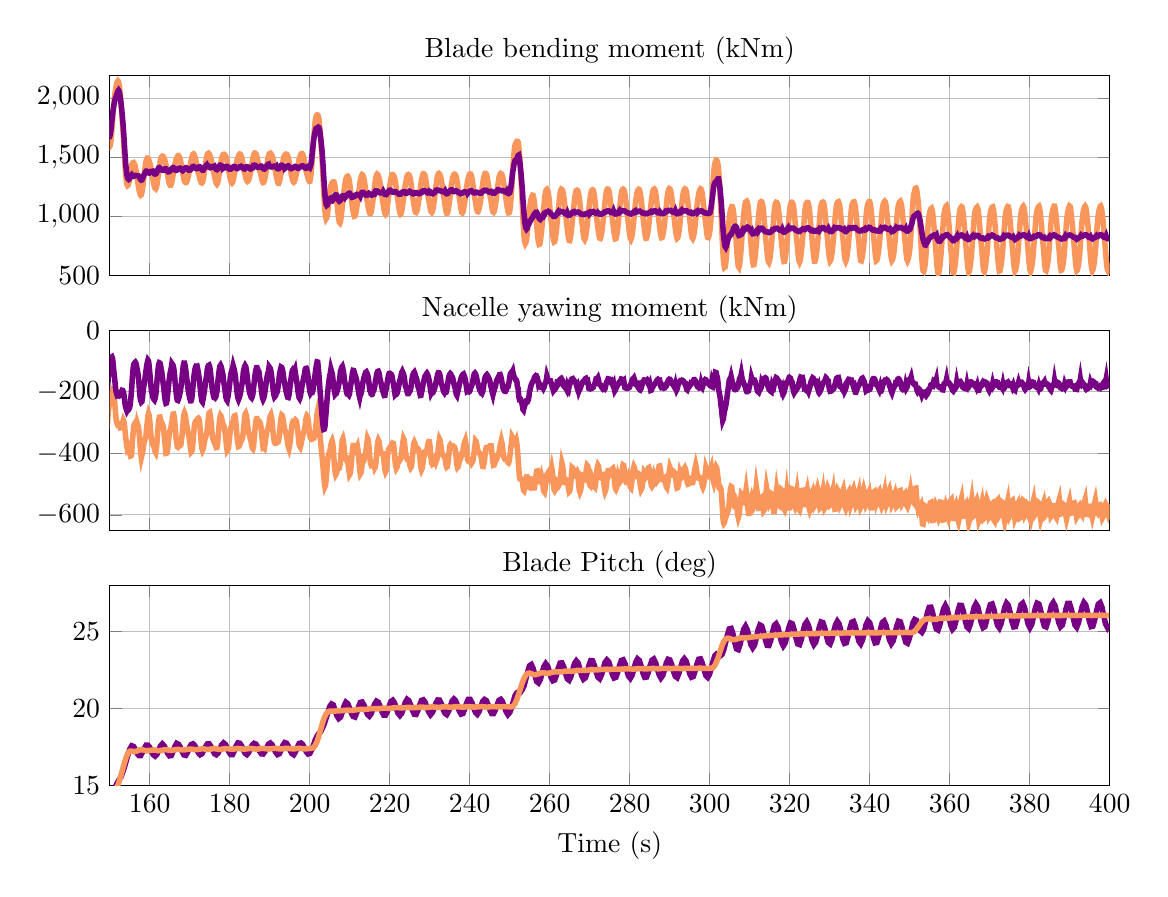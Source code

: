 % This file was created by matlab2tikz.
%
%The latest updates can be retrieved from
%  http://www.mathworks.com/matlabcentral/fileexchange/22022-matlab2tikz-matlab2tikz
%where you can also make suggestions and rate matlab2tikz.
%
\definecolor{mycolor1}{rgb}{0.977,0.589,0.357}%
\definecolor{mycolor2}{rgb}{0.471,0.0,0.522}%
%
\begin{tikzpicture}
\begin{axis}[%
width=5in,
height=1in,
at={(0in,2.55in)},
scale only axis,
xmin=150,
xmax=400,
xmajorgrids,
ymin=500,
ymax=2200,
title={Blade bending moment (kNm)},
title style = {yshift=-2mm},
ymajorgrids,
xticklabels=\empty
axis background/.style={fill=white}
]
\addplot [color=mycolor1,solid,line width=2.0pt,forget plot]
  table[row sep=crcr]{%
25	2740\\
25.15	2760\\
25.3	2758\\
25.45	2732\\
25.6	2698\\
25.75	2676\\
25.9	2672\\
26.05	2679\\
26.2	2679\\
26.35	2665\\
26.5	2645\\
26.65	2634\\
26.8	2639\\
26.95	2655\\
27.1	2667\\
27.25	2661\\
27.4	2644\\
27.55	2632\\
27.7	2640\\
27.85	2670\\
28	2705\\
28.15	2730\\
28.3	2738\\
28.45	2739\\
28.6	2744\\
28.75	2757\\
28.9	2770\\
29.05	2769\\
29.2	2749\\
29.35	2717\\
29.5	2690\\
29.65	2681\\
29.8	2685\\
29.95	2689\\
30.1	2680\\
30.25	2658\\
30.4	2634\\
30.55	2622\\
30.7	2625\\
30.85	2635\\
31	2641\\
31.15	2639\\
31.3	2638\\
31.45	2650\\
31.6	2679\\
31.75	2717\\
31.9	2746\\
32.05	2756\\
32.2	2750\\
32.35	2741\\
32.5	2739\\
32.65	2745\\
32.8	2750\\
32.95	2743\\
33.1	2723\\
33.25	2700\\
33.4	2687\\
33.55	2684\\
33.7	2686\\
33.85	2679\\
34	2659\\
34.15	2635\\
34.3	2618\\
34.45	2618\\
34.6	2632\\
34.75	2649\\
34.9	2659\\
35.05	2663\\
35.2	2669\\
35.35	2683\\
35.5	2706\\
35.65	2726\\
35.8	2733\\
35.95	2727\\
36.1	2717\\
36.25	2715\\
36.4	2724\\
36.55	2739\\
36.7	2748\\
36.85	2743\\
37	2727\\
37.15	2709\\
37.3	2699\\
37.45	2695\\
37.6	2689\\
37.75	2675\\
37.9	2656\\
38.05	2641\\
38.2	2639\\
38.35	2649\\
38.5	2664\\
38.65	2674\\
38.8	2673\\
38.95	2667\\
39.1	2665\\
39.25	2674\\
39.4	2690\\
39.55	2704\\
39.7	2712\\
39.85	2717\\
40	2725\\
40.15	2740\\
40.3	2759\\
40.45	2774\\
40.6	2774\\
40.75	2759\\
40.9	2738\\
41.05	2720\\
41.2	2709\\
41.35	2703\\
41.5	2695\\
41.65	2681\\
41.8	2666\\
41.95	2656\\
42.1	2655\\
42.25	2660\\
42.4	2662\\
42.55	2658\\
42.7	2649\\
42.85	2645\\
43	2654\\
43.15	2675\\
43.3	2700\\
43.45	2723\\
43.6	2739\\
43.75	2750\\
43.9	2761\\
44.05	2772\\
44.2	2780\\
44.35	2779\\
44.5	2765\\
44.65	2744\\
44.8	2725\\
44.95	2713\\
45.1	2707\\
45.25	2702\\
45.4	2690\\
45.55	2674\\
45.7	2657\\
45.85	2646\\
46	2643\\
46.15	2643\\
46.3	2643\\
46.45	2642\\
46.6	2646\\
46.75	2658\\
46.9	2681\\
47.05	2707\\
47.2	2730\\
47.35	2743\\
47.5	2747\\
47.65	2747\\
47.8	2749\\
47.95	2753\\
48.1	2754\\
48.25	2749\\
48.4	2739\\
48.55	2727\\
48.7	2718\\
48.85	2712\\
49	2707\\
49.15	2695\\
49.3	2679\\
49.45	2660\\
49.6	2646\\
49.75	2642\\
49.9	2644\\
50.05	2650\\
50.2	2671\\
50.35	2704\\
50.5	2752\\
50.65	2813\\
50.8	2878\\
50.95	2940\\
51.1	2994\\
51.25	3043\\
51.4	3088\\
51.55	3136\\
51.7	3183\\
51.85	3226\\
52	3257\\
52.15	3245\\
52.3	3234\\
52.45	3194\\
52.6	3146\\
52.75	3097\\
52.9	3051\\
53.05	3007\\
53.2	2961\\
53.35	2914\\
53.5	2865\\
53.65	2810\\
53.8	2745\\
53.95	2671\\
54.1	2576\\
54.25	2480\\
54.4	2393\\
54.55	2323\\
54.7	2268\\
54.85	2225\\
55	2189\\
55.15	2160\\
55.3	2141\\
55.45	2132\\
55.6	2128\\
55.75	2123\\
55.9	2107\\
56.05	2080\\
56.2	2048\\
56.35	2017\\
56.5	1990\\
56.65	1963\\
56.8	1931\\
56.95	1894\\
57.1	1854\\
57.25	1818\\
57.4	1787\\
57.55	1762\\
57.7	1738\\
57.85	1715\\
58	1699\\
58.15	1695\\
58.3	1709\\
58.45	1738\\
58.6	1776\\
58.75	1812\\
58.9	1844\\
59.05	1869\\
59.2	1891\\
59.35	1910\\
59.5	1923\\
59.65	1928\\
59.8	1924\\
59.95	1916\\
60.1	1909\\
60.25	1907\\
60.4	1905\\
60.55	1899\\
60.7	1884\\
60.85	1863\\
61	1839\\
61.15	1819\\
61.3	1806\\
61.45	1800\\
61.6	1800\\
61.75	1806\\
61.9	1819\\
62.05	1842\\
62.2	1872\\
62.35	1903\\
62.5	1928\\
62.65	1945\\
62.8	1955\\
62.95	1962\\
63.1	1972\\
63.25	1983\\
63.4	1994\\
63.55	2000\\
63.7	2001\\
63.85	1999\\
64	1995\\
64.15	1989\\
64.3	1979\\
64.45	1962\\
64.6	1942\\
64.75	1922\\
64.9	1909\\
65.05	1905\\
65.2	1909\\
65.35	1918\\
65.5	1927\\
65.65	1937\\
65.8	1947\\
65.95	1958\\
66.1	1970\\
66.25	1982\\
66.4	1993\\
66.55	2002\\
66.7	2013\\
66.85	2028\\
67	2047\\
67.15	2064\\
67.3	2075\\
67.45	2077\\
67.6	2071\\
67.75	2060\\
67.9	2048\\
68.05	2035\\
68.2	2022\\
68.35	2009\\
68.5	1997\\
68.65	1988\\
68.8	1984\\
68.95	1983\\
69.1	1982\\
69.25	1981\\
69.4	1977\\
69.55	1973\\
69.7	1974\\
69.85	1980\\
70	1994\\
70.15	2013\\
70.3	2034\\
70.45	2057\\
70.6	2078\\
70.75	2097\\
70.9	2112\\
71.05	2119\\
71.2	2117\\
71.35	2107\\
71.5	2093\\
71.65	2077\\
71.8	2066\\
71.95	2054\\
72.1	2048\\
72.25	2039\\
72.4	2029\\
72.55	2018\\
72.7	2008\\
72.85	1996\\
73	1986\\
73.15	1978\\
73.3	1975\\
73.45	1980\\
73.6	1994\\
73.75	2016\\
73.9	2042\\
74.05	2068\\
74.2	2091\\
74.35	2107\\
74.5	2118\\
74.65	2124\\
74.8	2126\\
74.95	2123\\
75.1	2116\\
75.25	2107\\
75.4	2097\\
75.55	2079\\
75.7	2075\\
75.85	2067\\
76	2055\\
76.15	2040\\
76.3	2030\\
76.45	2009\\
76.6	1994\\
76.75	1986\\
76.9	1986\\
77.05	1991\\
77.2	2001\\
77.35	2017\\
77.5	2035\\
77.65	2054\\
77.8	2072\\
77.95	2085\\
78.1	2094\\
78.25	2098\\
78.4	2103\\
78.55	2108\\
78.7	2113\\
78.85	2116\\
79	2116\\
79.15	2111\\
79.3	2090\\
79.45	2087\\
79.6	2075\\
79.75	2061\\
79.9	2046\\
80.05	2031\\
80.2	2026\\
80.35	2011\\
80.5	2007\\
80.65	2009\\
80.8	2014\\
80.95	2020\\
81.1	2025\\
81.25	2030\\
81.4	2037\\
81.55	2044\\
81.7	2054\\
81.85	2065\\
82	2076\\
82.15	2090\\
82.3	2105\\
82.45	2118\\
82.6	2129\\
82.75	2134\\
82.9	2130\\
83.05	2118\\
83.2	2103\\
83.35	2085\\
83.5	2073\\
83.65	2061\\
83.8	2051\\
83.95	2042\\
84.1	2040\\
84.25	2032\\
84.4	2027\\
84.55	2021\\
84.7	2017\\
84.85	2012\\
85	2009\\
85.15	2011\\
85.3	2020\\
85.45	2036\\
85.6	2057\\
85.75	2080\\
85.9	2101\\
86.05	2120\\
86.2	2134\\
86.35	2143\\
86.5	2145\\
86.65	2140\\
86.8	2129\\
86.95	2116\\
87.1	2093\\
87.25	2085\\
87.4	2077\\
87.55	2070\\
87.7	2060\\
87.85	2049\\
88	2045\\
88.15	2024\\
88.3	2012\\
88.45	2002\\
88.6	1997\\
88.75	1998\\
88.9	2004\\
89.05	2019\\
89.2	2040\\
89.35	2064\\
89.5	2088\\
89.65	2106\\
89.8	2119\\
89.95	2127\\
90.1	2130\\
90.25	2131\\
90.4	2129\\
90.55	2125\\
90.7	2118\\
90.85	2107\\
91	2097\\
91.15	2086\\
91.3	2077\\
91.45	2064\\
91.6	2049\\
91.75	2033\\
91.9	2018\\
92.05	2006\\
92.2	2000\\
92.35	2001\\
92.5	2008\\
92.65	2017\\
92.8	2029\\
92.95	2043\\
93.1	2057\\
93.25	2071\\
93.4	2082\\
93.55	2090\\
93.7	2096\\
93.85	2103\\
94	2110\\
94.15	2118\\
94.3	2125\\
94.45	2125\\
94.6	2121\\
94.75	2099\\
94.9	2094\\
95.05	2082\\
95.2	2069\\
95.35	2054\\
95.5	2041\\
95.65	2030\\
95.8	2023\\
95.95	2020\\
96.1	2020\\
96.25	2022\\
96.4	2024\\
96.55	2025\\
96.7	2026\\
96.85	2031\\
97	2038\\
97.15	2050\\
97.3	2064\\
97.45	2079\\
97.6	2095\\
97.75	2112\\
97.9	2126\\
98.05	2138\\
98.2	2142\\
98.35	2137\\
98.5	2126\\
98.65	2100\\
98.8	2091\\
98.95	2079\\
99.1	2069\\
99.25	2060\\
99.4	2051\\
99.55	2043\\
99.7	2034\\
99.85	2028\\
100	2021\\
100.15	2024\\
100.3	2041\\
100.45	2075\\
100.6	2124\\
100.75	2187\\
100.9	2256\\
101.05	2325\\
101.2	2392\\
101.35	2448\\
101.5	2495\\
101.65	2530\\
101.8	2535\\
101.95	2561\\
102.1	2563\\
102.25	2546\\
102.4	2511\\
102.55	2467\\
102.7	2421\\
102.85	2377\\
103	2335\\
103.15	2287\\
103.3	2226\\
103.45	2152\\
103.6	2076\\
103.75	1975\\
103.9	1881\\
104.05	1797\\
104.2	1728\\
104.35	1678\\
104.5	1649\\
104.65	1640\\
104.8	1642\\
104.95	1651\\
105.1	1658\\
105.25	1660\\
105.4	1660\\
105.55	1660\\
105.7	1662\\
105.85	1665\\
106	1666\\
106.15	1664\\
106.3	1657\\
106.45	1646\\
106.6	1628\\
106.75	1601\\
106.9	1567\\
107.05	1525\\
107.2	1483\\
107.35	1450\\
107.5	1430\\
107.65	1424\\
107.8	1431\\
107.95	1446\\
108.1	1464\\
108.25	1486\\
108.4	1509\\
108.55	1532\\
108.7	1556\\
108.85	1577\\
109	1597\\
109.15	1617\\
109.3	1639\\
109.45	1660\\
109.6	1680\\
109.75	1690\\
109.9	1677\\
110.05	1668\\
110.2	1648\\
110.35	1624\\
110.5	1600\\
110.65	1580\\
110.8	1558\\
110.95	1540\\
111.1	1529\\
111.25	1524\\
111.4	1527\\
111.55	1533\\
111.7	1538\\
111.85	1543\\
112	1549\\
112.15	1560\\
112.3	1580\\
112.45	1605\\
112.6	1635\\
112.75	1665\\
112.9	1692\\
113.05	1717\\
113.2	1736\\
113.35	1746\\
113.5	1745\\
113.65	1731\\
113.8	1715\\
113.95	1696\\
114.1	1679\\
114.25	1664\\
114.4	1651\\
114.55	1638\\
114.7	1627\\
114.85	1609\\
115	1592\\
115.15	1580\\
115.3	1569\\
115.45	1561\\
115.6	1560\\
115.75	1566\\
115.9	1583\\
116.05	1611\\
116.2	1644\\
116.35	1679\\
116.5	1711\\
116.65	1736\\
116.8	1753\\
116.95	1764\\
117.1	1769\\
117.25	1757\\
117.4	1751\\
117.55	1740\\
117.7	1727\\
117.85	1715\\
118	1703\\
118.15	1689\\
118.3	1670\\
118.45	1650\\
118.6	1624\\
118.75	1599\\
118.9	1580\\
119.05	1568\\
119.2	1565\\
119.35	1570\\
119.5	1584\\
119.65	1606\\
119.8	1633\\
119.95	1664\\
120.1	1692\\
120.25	1715\\
120.4	1732\\
120.55	1744\\
120.7	1753\\
120.85	1760\\
121	1756\\
121.15	1757\\
121.3	1754\\
121.45	1745\\
121.6	1733\\
121.75	1719\\
121.9	1700\\
122.05	1677\\
122.2	1652\\
122.35	1636\\
122.5	1607\\
122.65	1592\\
122.8	1585\\
122.95	1587\\
123.1	1594\\
123.25	1603\\
123.4	1617\\
123.55	1633\\
123.7	1649\\
123.85	1669\\
124	1686\\
124.15	1703\\
124.3	1720\\
124.45	1738\\
124.6	1754\\
124.75	1764\\
124.9	1768\\
125.05	1768\\
125.2	1760\\
125.35	1746\\
125.5	1729\\
125.65	1710\\
125.8	1689\\
125.95	1667\\
126.1	1649\\
126.25	1642\\
126.4	1624\\
126.55	1615\\
126.7	1610\\
126.85	1606\\
127	1604\\
127.15	1603\\
127.3	1609\\
127.45	1621\\
127.6	1639\\
127.75	1664\\
127.9	1689\\
128.05	1715\\
128.2	1742\\
128.35	1764\\
128.5	1781\\
128.65	1777\\
128.8	1780\\
128.95	1771\\
129.1	1757\\
129.25	1741\\
129.4	1726\\
129.55	1712\\
129.7	1696\\
129.85	1679\\
130	1663\\
130.15	1654\\
130.3	1631\\
130.45	1614\\
130.6	1600\\
130.75	1590\\
130.9	1586\\
131.05	1590\\
131.2	1608\\
131.35	1631\\
131.5	1662\\
131.65	1694\\
131.8	1722\\
131.95	1746\\
132.1	1765\\
132.25	1778\\
132.4	1786\\
132.55	1773\\
132.7	1771\\
132.85	1763\\
133	1752\\
133.15	1741\\
133.3	1731\\
133.45	1717\\
133.6	1697\\
133.75	1675\\
133.9	1650\\
134.05	1628\\
134.2	1610\\
134.35	1595\\
134.5	1586\\
134.65	1587\\
134.8	1595\\
134.95	1611\\
135.1	1636\\
135.25	1660\\
135.4	1686\\
135.55	1707\\
135.7	1724\\
135.85	1738\\
136	1752\\
136.15	1763\\
136.3	1772\\
136.45	1773\\
136.6	1766\\
136.75	1762\\
136.9	1754\\
137.05	1742\\
137.2	1727\\
137.35	1706\\
137.5	1681\\
137.65	1657\\
137.8	1641\\
137.95	1621\\
138.1	1611\\
138.25	1605\\
138.4	1605\\
138.55	1608\\
138.7	1614\\
138.85	1625\\
139	1640\\
139.15	1654\\
139.3	1672\\
139.45	1689\\
139.6	1706\\
139.75	1728\\
139.9	1750\\
140.05	1768\\
140.2	1772\\
140.35	1778\\
140.5	1775\\
140.65	1766\\
140.8	1752\\
140.95	1737\\
141.1	1719\\
141.25	1698\\
141.4	1677\\
141.55	1661\\
141.7	1649\\
141.85	1638\\
142	1628\\
142.15	1618\\
142.3	1609\\
142.45	1603\\
142.6	1602\\
142.75	1609\\
142.9	1625\\
143.05	1645\\
143.2	1671\\
143.35	1697\\
143.5	1724\\
143.65	1752\\
143.8	1774\\
143.95	1789\\
144.1	1780\\
144.25	1783\\
144.4	1773\\
144.55	1761\\
144.7	1748\\
144.85	1735\\
145	1722\\
145.15	1704\\
145.3	1686\\
145.45	1668\\
145.6	1657\\
145.75	1634\\
145.9	1616\\
146.05	1599\\
146.2	1589\\
146.35	1587\\
146.5	1595\\
146.65	1615\\
146.8	1640\\
146.95	1669\\
147.1	1697\\
147.25	1722\\
147.4	1744\\
147.55	1763\\
147.7	1776\\
147.85	1783\\
148	1767\\
148.15	1770\\
148.3	1764\\
148.45	1757\\
148.6	1748\\
148.75	1737\\
148.9	1722\\
149.05	1700\\
149.2	1675\\
149.35	1652\\
149.5	1629\\
149.65	1615\\
149.8	1601\\
149.95	1593\\
150.1	1600\\
150.25	1626\\
150.4	1675\\
150.55	1739\\
150.7	1811\\
150.85	1880\\
151	1943\\
151.15	1998\\
151.3	2046\\
151.45	2070\\
151.6	2105\\
151.75	2129\\
151.9	2144\\
152.05	2151\\
152.2	2145\\
152.35	2120\\
152.5	2081\\
152.65	2029\\
152.8	1968\\
152.95	1900\\
153.1	1832\\
153.25	1755\\
153.4	1688\\
153.55	1593\\
153.7	1503\\
153.85	1420\\
154	1353\\
154.15	1303\\
154.3	1272\\
154.45	1262\\
154.6	1266\\
154.75	1282\\
154.9	1309\\
155.05	1341\\
155.2	1376\\
155.35	1411\\
155.5	1438\\
155.65	1442\\
155.8	1456\\
155.95	1458\\
156.1	1452\\
156.25	1441\\
156.4	1422\\
156.55	1395\\
156.7	1362\\
156.85	1331\\
157	1295\\
157.15	1261\\
157.3	1231\\
157.45	1206\\
157.6	1188\\
157.75	1180\\
157.9	1184\\
158.05	1203\\
158.2	1234\\
158.35	1274\\
158.5	1317\\
158.65	1361\\
158.8	1404\\
158.95	1442\\
159.1	1474\\
159.25	1481\\
159.4	1495\\
159.55	1495\\
159.7	1486\\
159.85	1472\\
160	1456\\
160.15	1437\\
160.3	1412\\
160.45	1384\\
160.6	1352\\
160.75	1330\\
160.9	1296\\
161.05	1270\\
161.2	1249\\
161.35	1238\\
161.5	1234\\
161.65	1244\\
161.8	1268\\
161.95	1301\\
162.1	1342\\
162.25	1382\\
162.4	1419\\
162.55	1451\\
162.7	1479\\
162.85	1500\\
163	1506\\
163.15	1512\\
163.3	1511\\
163.45	1505\\
163.6	1494\\
163.75	1481\\
163.9	1464\\
164.05	1440\\
164.2	1413\\
164.35	1378\\
164.5	1347\\
164.65	1318\\
164.8	1292\\
164.95	1273\\
165.1	1265\\
165.25	1265\\
165.4	1275\\
165.55	1295\\
165.7	1323\\
165.85	1353\\
166	1385\\
166.15	1413\\
166.3	1438\\
166.45	1463\\
166.6	1485\\
166.75	1487\\
166.9	1509\\
167.05	1516\\
167.2	1517\\
167.35	1510\\
167.5	1498\\
167.65	1481\\
167.8	1456\\
167.95	1427\\
168.1	1394\\
168.25	1363\\
168.4	1347\\
168.55	1317\\
168.7	1301\\
168.85	1291\\
169	1287\\
169.15	1288\\
169.3	1298\\
169.45	1313\\
169.6	1334\\
169.75	1359\\
169.9	1386\\
170.05	1414\\
170.2	1445\\
170.35	1475\\
170.5	1491\\
170.65	1516\\
170.8	1528\\
170.95	1531\\
171.1	1525\\
171.25	1512\\
171.4	1495\\
171.55	1472\\
171.7	1446\\
171.85	1418\\
172	1391\\
172.15	1367\\
172.3	1353\\
172.45	1330\\
172.6	1312\\
172.75	1296\\
172.9	1286\\
173.05	1284\\
173.2	1291\\
173.35	1311\\
173.5	1338\\
173.65	1371\\
173.8	1406\\
173.95	1443\\
174.1	1477\\
174.25	1508\\
174.4	1527\\
174.55	1534\\
174.7	1537\\
174.85	1531\\
175	1521\\
175.15	1508\\
175.3	1491\\
175.45	1471\\
175.6	1448\\
175.75	1421\\
175.9	1393\\
176.05	1367\\
176.2	1341\\
176.35	1318\\
176.5	1295\\
176.65	1280\\
176.8	1274\\
176.95	1282\\
177.1	1303\\
177.25	1333\\
177.4	1367\\
177.55	1403\\
177.7	1436\\
177.85	1467\\
178	1494\\
178.15	1512\\
178.3	1523\\
178.45	1527\\
178.6	1528\\
178.75	1524\\
178.9	1518\\
179.05	1508\\
179.2	1492\\
179.35	1469\\
179.5	1442\\
179.65	1408\\
179.8	1377\\
179.95	1355\\
180.1	1325\\
180.25	1303\\
180.4	1288\\
180.55	1283\\
180.7	1289\\
180.85	1305\\
181	1328\\
181.15	1355\\
181.3	1381\\
181.45	1408\\
181.6	1434\\
181.75	1460\\
181.9	1486\\
182.05	1496\\
182.2	1515\\
182.35	1525\\
182.5	1530\\
182.65	1528\\
182.8	1521\\
182.95	1507\\
183.1	1485\\
183.25	1456\\
183.4	1424\\
183.55	1393\\
183.7	1368\\
183.85	1357\\
184	1329\\
184.15	1314\\
184.3	1302\\
184.45	1297\\
184.6	1301\\
184.75	1310\\
184.9	1327\\
185.05	1349\\
185.2	1372\\
185.35	1400\\
185.5	1431\\
185.65	1465\\
185.8	1497\\
185.95	1519\\
186.1	1529\\
186.25	1538\\
186.4	1537\\
186.55	1531\\
186.7	1519\\
186.85	1500\\
187	1476\\
187.15	1450\\
187.3	1422\\
187.45	1398\\
187.6	1377\\
187.75	1367\\
187.9	1337\\
188.05	1315\\
188.2	1297\\
188.35	1288\\
188.5	1290\\
188.65	1301\\
188.8	1323\\
188.95	1351\\
189.1	1383\\
189.25	1419\\
189.4	1456\\
189.55	1490\\
189.7	1515\\
189.85	1531\\
190	1535\\
190.15	1537\\
190.3	1532\\
190.45	1525\\
190.6	1515\\
190.75	1498\\
190.9	1477\\
191.05	1452\\
191.2	1424\\
191.35	1397\\
191.5	1371\\
191.65	1343\\
191.8	1320\\
191.95	1297\\
192.1	1282\\
192.25	1281\\
192.4	1292\\
192.55	1314\\
192.7	1343\\
192.85	1373\\
193	1405\\
193.15	1436\\
193.3	1466\\
193.45	1493\\
193.6	1511\\
193.75	1521\\
193.9	1525\\
194.05	1529\\
194.2	1527\\
194.35	1525\\
194.5	1515\\
194.65	1498\\
194.8	1472\\
194.95	1443\\
195.1	1410\\
195.25	1380\\
195.4	1356\\
195.55	1332\\
195.7	1311\\
195.85	1296\\
196	1291\\
196.15	1296\\
196.3	1310\\
196.45	1330\\
196.6	1353\\
196.75	1375\\
196.9	1400\\
197.05	1427\\
197.2	1456\\
197.35	1485\\
197.5	1498\\
197.65	1517\\
197.8	1528\\
197.95	1534\\
198.1	1534\\
198.25	1527\\
198.4	1512\\
198.55	1489\\
198.7	1460\\
198.85	1430\\
199	1401\\
199.15	1378\\
199.3	1360\\
199.45	1340\\
199.6	1322\\
199.75	1306\\
199.9	1298\\
200.05	1299\\
200.2	1324\\
200.35	1368\\
200.5	1429\\
200.65	1499\\
200.8	1576\\
200.95	1654\\
201.1	1708\\
201.25	1769\\
201.4	1815\\
201.55	1843\\
201.7	1857\\
201.85	1862\\
202	1861\\
202.15	1851\\
202.3	1830\\
202.45	1784\\
202.6	1724\\
202.75	1654\\
202.9	1580\\
203.05	1499\\
203.2	1417\\
203.35	1322\\
203.5	1217\\
203.65	1123\\
203.8	1050\\
203.95	999.7\\
204.1	979.5\\
204.25	987.3\\
204.4	1011\\
204.55	1050\\
204.7	1102\\
204.85	1156\\
205	1204\\
205.15	1237\\
205.3	1262\\
205.45	1274\\
205.6	1286\\
205.75	1292\\
205.9	1294\\
206.05	1293\\
206.2	1279\\
206.35	1250\\
206.5	1211\\
206.65	1167\\
206.8	1126\\
206.95	1069\\
207.1	1020\\
207.25	976.4\\
207.4	949.3\\
207.55	944.1\\
207.7	957.4\\
207.85	990.9\\
208	1037\\
208.15	1084\\
208.3	1131\\
208.45	1179\\
208.6	1224\\
208.75	1265\\
208.9	1293\\
209.05	1316\\
209.2	1332\\
209.35	1340\\
209.5	1342\\
209.65	1335\\
209.8	1320\\
209.95	1292\\
210.1	1252\\
210.25	1203\\
210.4	1154\\
210.55	1109\\
210.7	1071\\
210.85	1041\\
211	1015\\
211.15	1001\\
211.3	1003\\
211.45	1015\\
211.6	1041\\
211.75	1076\\
211.9	1111\\
212.05	1149\\
212.2	1188\\
212.35	1228\\
212.5	1270\\
212.65	1304\\
212.8	1328\\
212.95	1347\\
213.1	1355\\
213.25	1352\\
213.4	1341\\
213.55	1321\\
213.7	1293\\
213.85	1256\\
214	1214\\
214.15	1173\\
214.3	1137\\
214.45	1118\\
214.6	1082\\
214.75	1056\\
214.9	1035\\
215.05	1024\\
215.2	1024\\
215.35	1036\\
215.5	1062\\
215.65	1095\\
215.8	1132\\
215.95	1175\\
216.1	1219\\
216.25	1265\\
216.4	1300\\
216.55	1330\\
216.7	1351\\
216.85	1359\\
217	1355\\
217.15	1346\\
217.3	1330\\
217.45	1308\\
217.6	1281\\
217.75	1245\\
217.9	1209\\
218.05	1174\\
218.2	1140\\
218.35	1106\\
218.5	1078\\
218.65	1046\\
218.8	1024\\
218.95	1017\\
219.1	1023\\
219.25	1047\\
219.4	1083\\
219.55	1122\\
219.7	1168\\
219.85	1214\\
220	1258\\
220.15	1287\\
220.3	1323\\
220.45	1343\\
220.6	1355\\
220.75	1356\\
220.9	1351\\
221.05	1343\\
221.2	1329\\
221.35	1306\\
221.5	1277\\
221.65	1238\\
221.8	1199\\
221.95	1159\\
222.1	1126\\
222.25	1088\\
222.4	1055\\
222.55	1029\\
222.7	1020\\
222.85	1024\\
223	1044\\
223.15	1077\\
223.3	1113\\
223.45	1151\\
223.6	1193\\
223.75	1232\\
223.9	1271\\
224.05	1294\\
224.2	1323\\
224.35	1342\\
224.5	1353\\
224.65	1356\\
224.8	1353\\
224.95	1345\\
225.1	1326\\
225.25	1298\\
225.4	1259\\
225.55	1217\\
225.7	1177\\
225.85	1140\\
226	1116\\
226.15	1079\\
226.3	1052\\
226.45	1035\\
226.6	1033\\
226.75	1042\\
226.9	1062\\
227.05	1090\\
227.2	1121\\
227.35	1155\\
227.5	1195\\
227.65	1235\\
227.8	1273\\
227.95	1307\\
228.1	1333\\
228.25	1352\\
228.4	1362\\
228.55	1361\\
228.7	1356\\
228.85	1341\\
229	1315\\
229.15	1283\\
229.3	1244\\
229.45	1206\\
229.6	1172\\
229.75	1140\\
229.9	1113\\
230.05	1083\\
230.2	1055\\
230.35	1038\\
230.5	1033\\
230.65	1041\\
230.8	1061\\
230.95	1090\\
231.1	1123\\
231.25	1165\\
231.4	1211\\
231.55	1257\\
231.7	1284\\
231.85	1326\\
232	1349\\
232.15	1362\\
232.3	1365\\
232.45	1360\\
232.6	1351\\
232.75	1334\\
232.9	1308\\
233.05	1277\\
233.2	1241\\
233.35	1207\\
233.5	1173\\
233.65	1138\\
233.8	1103\\
233.95	1071\\
234.1	1041\\
234.25	1027\\
234.4	1028\\
234.55	1043\\
234.7	1071\\
234.85	1105\\
235	1143\\
235.15	1189\\
235.3	1235\\
235.45	1278\\
235.6	1305\\
235.75	1331\\
235.9	1347\\
236.05	1357\\
236.2	1359\\
236.35	1357\\
236.5	1350\\
236.65	1332\\
236.8	1306\\
236.95	1272\\
237.1	1233\\
237.25	1196\\
237.4	1158\\
237.55	1126\\
237.7	1088\\
237.85	1056\\
238	1034\\
238.15	1030\\
238.3	1039\\
238.45	1060\\
238.6	1089\\
238.75	1121\\
238.9	1156\\
239.05	1197\\
239.2	1238\\
239.35	1277\\
239.5	1307\\
239.65	1326\\
239.8	1345\\
239.95	1357\\
240.1	1361\\
240.25	1360\\
240.4	1349\\
240.55	1327\\
240.7	1296\\
240.85	1258\\
241	1219\\
241.15	1183\\
241.3	1147\\
241.45	1126\\
241.6	1086\\
241.75	1059\\
241.9	1042\\
242.05	1040\\
242.2	1048\\
242.35	1066\\
242.5	1090\\
242.65	1118\\
242.8	1153\\
242.95	1196\\
243.1	1240\\
243.25	1276\\
243.4	1311\\
243.55	1336\\
243.7	1355\\
243.85	1365\\
244	1365\\
244.15	1360\\
244.3	1344\\
244.45	1318\\
244.6	1286\\
244.75	1249\\
244.9	1215\\
245.05	1183\\
245.2	1150\\
245.35	1128\\
245.5	1087\\
245.65	1057\\
245.8	1039\\
245.95	1035\\
246.1	1042\\
246.25	1061\\
246.4	1089\\
246.55	1123\\
246.7	1166\\
246.85	1214\\
247	1261\\
247.15	1289\\
247.3	1325\\
247.45	1346\\
247.6	1359\\
247.75	1365\\
247.9	1362\\
248.05	1356\\
248.2	1339\\
248.35	1314\\
248.5	1284\\
248.65	1248\\
248.8	1214\\
248.95	1180\\
249.1	1143\\
249.25	1106\\
249.4	1073\\
249.55	1043\\
249.7	1030\\
249.85	1031\\
250	1046\\
250.15	1083\\
250.3	1140\\
250.45	1214\\
250.6	1301\\
250.75	1393\\
250.9	1463\\
251.05	1528\\
251.2	1580\\
251.35	1608\\
251.5	1622\\
251.65	1630\\
251.8	1638\\
251.95	1638\\
252.1	1631\\
252.25	1600\\
252.4	1549\\
252.55	1477\\
252.7	1388\\
252.85	1292\\
253	1195\\
253.15	1093\\
253.3	987.2\\
253.45	896\\
253.6	828.6\\
253.75	783.6\\
253.9	769.5\\
254.05	778.5\\
254.2	800.8\\
254.35	843.7\\
254.5	899.6\\
254.65	959.2\\
254.8	1018\\
254.95	1065\\
255.1	1099\\
255.25	1132\\
255.4	1154\\
255.55	1171\\
255.7	1180\\
255.85	1178\\
256	1159\\
256.15	1123\\
256.3	1079\\
256.45	1029\\
256.6	974.2\\
256.75	922.9\\
256.9	868.4\\
257.05	814.7\\
257.2	777.2\\
257.35	761.8\\
257.5	763.8\\
257.65	787.8\\
257.8	827\\
257.95	869.6\\
258.1	923.5\\
258.25	983.4\\
258.4	1043\\
258.55	1086\\
258.7	1144\\
258.85	1186\\
259	1214\\
259.15	1227\\
259.3	1231\\
259.45	1224\\
259.6	1204\\
259.75	1174\\
259.9	1125\\
260.05	1070\\
260.2	1016\\
260.35	963.3\\
260.5	927.1\\
260.65	873.2\\
260.8	829.9\\
260.95	796.8\\
261.1	783.1\\
261.25	786.7\\
261.4	809.2\\
261.55	847\\
261.7	892.5\\
261.85	945.1\\
262	1003\\
262.15	1062\\
262.3	1104\\
262.45	1159\\
262.6	1198\\
262.75	1222\\
262.9	1231\\
263.05	1228\\
263.2	1220\\
263.35	1201\\
263.5	1173\\
263.65	1132\\
263.8	1083\\
263.95	1033\\
264.1	983.4\\
264.25	936.3\\
264.4	893.1\\
264.55	852.3\\
264.7	814.9\\
264.85	795.1\\
265	794\\
265.15	812.2\\
265.3	846.8\\
265.45	891.5\\
265.6	940.2\\
265.75	995.8\\
265.9	1050\\
266.05	1090\\
266.2	1140\\
266.35	1179\\
266.5	1207\\
266.65	1220\\
266.8	1223\\
266.95	1221\\
267.1	1210\\
267.25	1188\\
267.4	1156\\
267.55	1111\\
267.7	1060\\
267.85	1009\\
268	959.8\\
268.15	927.4\\
268.3	874\\
268.45	834.8\\
268.6	810.2\\
268.75	802.3\\
268.9	814\\
269.05	840.9\\
269.2	878.3\\
269.35	920.8\\
269.5	968.2\\
269.65	1018\\
269.8	1068\\
269.95	1109\\
270.1	1152\\
270.25	1188\\
270.4	1212\\
270.55	1223\\
270.7	1226\\
270.85	1223\\
271	1206\\
271.15	1179\\
271.3	1138\\
271.45	1088\\
271.6	1037\\
271.75	987.9\\
271.9	943.3\\
272.05	902.5\\
272.2	866.1\\
272.35	832.8\\
272.5	815\\
272.65	813.1\\
272.8	827.7\\
272.95	854.1\\
273.1	888.9\\
273.25	930.1\\
273.4	979.3\\
273.55	1032\\
273.7	1076\\
273.85	1129\\
274	1174\\
274.15	1207\\
274.3	1225\\
274.45	1232\\
274.6	1231\\
274.75	1221\\
274.9	1197\\
275.05	1164\\
275.2	1121\\
275.35	1073\\
275.5	1026\\
275.65	981.2\\
275.8	940\\
275.95	899.7\\
276.1	859.2\\
276.25	826.7\\
276.4	809.7\\
276.55	811.6\\
276.7	830\\
276.85	860.5\\
277	900.2\\
277.15	947.8\\
277.3	1005\\
277.45	1062\\
277.6	1105\\
277.75	1157\\
277.9	1195\\
278.05	1218\\
278.2	1229\\
278.35	1232\\
278.5	1228\\
278.65	1215\\
278.8	1190\\
278.95	1155\\
279.1	1112\\
279.25	1065\\
279.4	1018\\
279.55	971.5\\
279.7	936\\
279.85	882.8\\
280	840.2\\
280.15	814\\
280.3	804.9\\
280.45	816.9\\
280.6	843.4\\
280.75	880\\
280.9	924.1\\
281.05	974.9\\
281.2	1029\\
281.35	1083\\
281.5	1129\\
281.65	1165\\
281.8	1197\\
281.95	1216\\
282.1	1225\\
282.25	1230\\
282.4	1227\\
282.55	1212\\
282.7	1185\\
282.85	1146\\
283	1098\\
283.15	1049\\
283.3	1000\\
283.45	952.9\\
283.6	914.7\\
283.75	867.1\\
283.9	831.5\\
284.05	814.1\\
284.2	815.1\\
284.35	832.4\\
284.5	859.9\\
284.65	894.4\\
284.8	935.4\\
284.95	983.3\\
285.1	1035\\
285.25	1081\\
285.4	1128\\
285.55	1168\\
285.7	1200\\
285.85	1219\\
286	1230\\
286.15	1233\\
286.3	1227\\
286.45	1206\\
286.6	1174\\
286.75	1131\\
286.9	1082\\
287.05	1035\\
287.2	989.1\\
287.35	945.4\\
287.5	902.5\\
287.65	865.6\\
287.8	834\\
287.95	819.1\\
288.1	820.9\\
288.25	836.5\\
288.4	861.6\\
288.55	894.7\\
288.7	936.9\\
288.85	989.7\\
289	1046\\
289.15	1086\\
289.3	1142\\
289.45	1184\\
289.6	1212\\
289.75	1228\\
289.9	1236\\
290.05	1233\\
290.2	1222\\
290.35	1197\\
290.5	1163\\
290.65	1121\\
290.8	1076\\
290.95	1031\\
291.1	987\\
291.25	943\\
291.4	899.4\\
291.55	857.7\\
291.7	827.2\\
291.85	812.8\\
292	817.2\\
292.15	836.2\\
292.3	865.5\\
292.45	904.3\\
292.6	952.7\\
292.75	1011\\
292.9	1069\\
293.05	1113\\
293.2	1159\\
293.35	1193\\
293.5	1216\\
293.65	1228\\
293.8	1234\\
293.95	1231\\
294.1	1218\\
294.25	1192\\
294.4	1157\\
294.55	1115\\
294.7	1070\\
294.85	1023\\
295	975.6\\
295.15	934.5\\
295.3	884.5\\
295.45	842.3\\
295.6	818.5\\
295.75	811.3\\
295.9	823.3\\
296.05	847.5\\
296.2	880.4\\
296.35	921.6\\
296.5	970.5\\
296.65	1025\\
296.8	1080\\
296.95	1122\\
297.1	1160\\
297.25	1191\\
297.4	1213\\
297.55	1226\\
297.7	1234\\
297.85	1231\\
298	1216\\
298.15	1188\\
298.3	1149\\
298.45	1103\\
298.6	1056\\
298.75	1008\\
298.9	961.1\\
299.05	928.3\\
299.2	874.6\\
299.35	839\\
299.5	821.7\\
299.65	819.9\\
299.8	833.4\\
299.95	856.3\\
300.1	893.9\\
300.25	952.3\\
300.4	1033\\
300.55	1128\\
300.7	1217\\
300.85	1304\\
301	1378\\
301.15	1427\\
301.3	1449\\
301.45	1469\\
301.6	1479\\
301.75	1478\\
301.9	1466\\
302.05	1444\\
302.2	1405\\
302.35	1340\\
302.5	1256\\
302.65	1156\\
302.8	1050\\
302.95	941.1\\
303.1	828.5\\
303.25	723.2\\
303.4	641\\
303.55	589.3\\
303.7	565.6\\
303.85	569.7\\
304	600.2\\
304.15	653.9\\
304.3	722.4\\
304.45	801.6\\
304.6	864.5\\
304.75	934.3\\
304.9	988.9\\
305.05	1030\\
305.2	1054\\
305.35	1071\\
305.5	1083\\
305.65	1082\\
305.8	1068\\
305.95	1039\\
306.1	993.4\\
306.25	937.8\\
306.4	877.4\\
306.55	816.3\\
306.7	743.1\\
306.85	669\\
307	611.3\\
307.15	574.1\\
307.3	566.6\\
307.45	588.4\\
307.6	628.9\\
307.75	682.7\\
307.9	750\\
308.05	821.3\\
308.2	892.1\\
308.35	955.3\\
308.5	1015\\
308.65	1065\\
308.8	1099\\
308.95	1121\\
309.1	1126\\
309.25	1129\\
309.4	1118\\
309.55	1093\\
309.7	1044\\
309.85	982.3\\
310	912.7\\
310.15	843.4\\
310.3	777.6\\
310.45	716.2\\
310.6	657.6\\
310.75	612.5\\
310.9	589\\
311.05	590\\
311.2	615.5\\
311.35	657.4\\
311.5	708\\
311.65	765.5\\
311.8	831.1\\
311.95	895.2\\
312.1	950.2\\
312.25	1013\\
312.4	1066\\
312.55	1100\\
312.7	1121\\
312.85	1126\\
313	1124\\
313.15	1111\\
313.3	1087\\
313.45	1040\\
313.6	981.2\\
313.75	915.6\\
313.9	851.6\\
314.05	793.8\\
314.2	751.6\\
314.35	691\\
314.5	645.1\\
314.65	617.1\\
314.8	609.2\\
314.95	623.5\\
315.1	655.3\\
315.25	697.4\\
315.4	747.5\\
315.55	805.5\\
315.7	868.6\\
315.85	916\\
316	988\\
316.15	1047\\
316.3	1089\\
316.45	1112\\
316.6	1120\\
316.75	1118\\
316.9	1111\\
317.05	1092\\
317.2	1060\\
317.35	1009\\
317.5	949.3\\
317.65	888.5\\
317.8	832.4\\
317.95	780.4\\
318.1	730.2\\
318.25	680.3\\
318.4	640\\
318.55	616.6\\
318.7	617.6\\
318.85	639.1\\
319	674.8\\
319.15	720.8\\
319.3	773.4\\
319.45	836.4\\
319.6	903.4\\
319.75	963.9\\
319.9	1022\\
320.05	1073\\
320.2	1102\\
320.35	1118\\
320.5	1120\\
320.65	1117\\
320.8	1106\\
320.95	1085\\
321.1	1043\\
321.25	991.7\\
321.4	930.9\\
321.55	871.8\\
321.7	817.5\\
321.85	776.6\\
322	712\\
322.15	660.2\\
322.3	624.7\\
322.45	613\\
322.6	626\\
322.75	655.7\\
322.9	696.5\\
323.05	746.5\\
323.2	803.2\\
323.35	866.7\\
323.5	917\\
323.65	987.3\\
323.8	1045\\
323.95	1086\\
324.1	1108\\
324.25	1116\\
324.4	1119\\
324.55	1118\\
324.7	1104\\
324.85	1076\\
325	1028\\
325.15	971.1\\
325.3	909.7\\
325.45	852.1\\
325.6	798.7\\
325.75	747.4\\
325.9	691.5\\
326.05	646.6\\
326.2	619.5\\
326.35	619.9\\
326.5	641.1\\
326.65	673.9\\
326.8	715.9\\
326.95	765\\
327.1	822.5\\
327.25	886.9\\
327.4	941.5\\
327.55	1007\\
327.7	1060\\
327.85	1094\\
328	1113\\
328.15	1120\\
328.3	1122\\
328.45	1117\\
328.6	1098\\
328.75	1063\\
328.9	1010\\
329.05	950.2\\
329.2	890.4\\
329.35	837.3\\
329.5	784.5\\
329.65	730.4\\
329.8	679.8\\
329.95	640.2\\
330.1	620.7\\
330.25	628\\
330.4	651.8\\
330.55	684.5\\
330.7	726.8\\
330.85	776.2\\
331	837.7\\
331.15	905.3\\
331.3	968.3\\
331.45	1027\\
331.6	1075\\
331.75	1103\\
331.9	1116\\
332.05	1123\\
332.2	1125\\
332.35	1114\\
332.5	1090\\
332.65	1049\\
332.8	994.6\\
332.95	935.8\\
333.1	879.4\\
333.25	827.8\\
333.4	779.7\\
333.55	721.5\\
333.7	667.6\\
333.85	631.3\\
334	619.7\\
334.15	632.7\\
334.3	658.9\\
334.45	693.9\\
334.6	739.6\\
334.75	793.5\\
334.9	859.7\\
335.05	915.5\\
335.2	986.3\\
335.35	1045\\
335.5	1085\\
335.65	1106\\
335.8	1116\\
335.95	1123\\
336.1	1124\\
336.25	1109\\
336.4	1081\\
336.55	1035\\
336.7	982.8\\
336.85	924.2\\
337	868.4\\
337.15	816.2\\
337.3	773.4\\
337.45	703.6\\
337.6	654.3\\
337.75	624.3\\
337.9	622.1\\
338.05	640.8\\
338.2	669.6\\
338.35	707.2\\
338.5	754.3\\
338.65	811.7\\
338.8	878.4\\
338.95	931.7\\
339.1	1000\\
339.25	1053\\
339.4	1088\\
339.55	1107\\
339.7	1118\\
339.85	1125\\
340	1124\\
340.15	1105\\
340.3	1072\\
340.45	1022\\
340.6	968.2\\
340.75	910.4\\
340.9	855.8\\
341.05	802.6\\
341.2	749.6\\
341.35	690.6\\
341.5	647.6\\
341.65	624.6\\
341.8	629.1\\
341.95	650.1\\
342.1	678.4\\
342.25	715.9\\
342.4	763.5\\
342.55	823\\
342.7	891.5\\
342.85	950.5\\
343	1011\\
343.15	1062\\
343.3	1092\\
343.45	1112\\
343.6	1122\\
343.75	1128\\
343.9	1122\\
344.05	1100\\
344.2	1062\\
344.35	1010\\
344.5	955.1\\
344.65	898.9\\
344.8	846.8\\
344.95	792.2\\
345.1	731.9\\
345.25	682.3\\
345.4	643.3\\
345.55	625.4\\
345.7	633.1\\
345.85	654.1\\
346	682.3\\
346.15	721.8\\
346.3	771.9\\
346.45	836\\
346.6	908.1\\
346.75	970\\
346.9	1026\\
347.05	1072\\
347.2	1099\\
347.35	1114\\
347.5	1125\\
347.65	1129\\
347.8	1118\\
347.95	1093\\
348.1	1052\\
348.25	1001\\
348.4	946.4\\
348.55	891\\
348.7	838.4\\
348.85	782.5\\
349	724.3\\
349.15	671.4\\
349.3	635.7\\
349.45	623.9\\
349.6	635.4\\
349.75	658.2\\
349.9	689.1\\
350.05	732.8\\
350.2	795.1\\
350.35	877.8\\
350.5	947.9\\
350.65	1042\\
350.8	1119\\
350.95	1173\\
351.1	1199\\
351.25	1221\\
351.4	1238\\
351.55	1240\\
351.7	1230\\
351.85	1201\\
352	1162\\
352.15	1116\\
352.3	1052\\
352.45	973.7\\
352.6	891.4\\
352.75	814.2\\
352.9	711.8\\
353.05	627.4\\
353.2	567.2\\
353.35	537.7\\
353.5	533\\
353.65	546.9\\
353.8	578.8\\
353.95	626.2\\
354.1	691.3\\
354.25	767.8\\
354.4	827.3\\
354.55	905.8\\
354.7	964.4\\
354.85	1006\\
355	1034\\
355.15	1051\\
355.3	1065\\
355.45	1069\\
355.6	1055\\
355.75	1027\\
355.9	978.6\\
356.05	919.1\\
356.2	855.4\\
356.35	793.1\\
356.5	728.5\\
356.65	656.9\\
356.8	587.4\\
356.95	537.2\\
357.1	513.4\\
357.25	520.3\\
357.4	544.9\\
357.55	581.7\\
357.7	631.5\\
357.85	691.7\\
358	762.8\\
358.15	833.4\\
358.3	906.3\\
358.45	972.9\\
358.6	1024\\
358.75	1055\\
358.9	1071\\
359.05	1085\\
359.2	1090\\
359.35	1075\\
359.5	1044\\
359.65	993.6\\
359.8	932\\
359.95	861.2\\
360.1	796.6\\
360.25	736.7\\
360.4	678.3\\
360.55	609.6\\
360.7	556.9\\
360.85	523.9\\
361	521.7\\
361.15	543.1\\
361.3	575.5\\
361.45	618.1\\
361.6	671.6\\
361.75	736.9\\
361.9	810.3\\
362.05	876.5\\
362.2	950.3\\
362.35	1011\\
362.5	1047\\
362.65	1066\\
362.8	1076\\
362.95	1082\\
363.1	1078\\
363.25	1054\\
363.4	1014\\
363.55	957.1\\
363.7	893.7\\
363.85	828.7\\
364	771.6\\
364.15	713.4\\
364.3	652.1\\
364.45	592.3\\
364.6	547.8\\
364.75	525.8\\
364.9	535.2\\
365.05	561.9\\
365.2	598\\
365.35	644.7\\
365.5	700.2\\
365.65	769.8\\
365.8	837.9\\
365.95	910.3\\
366.1	977.8\\
366.25	1026\\
366.4	1052\\
366.55	1064\\
366.7	1076\\
366.85	1080\\
367	1069\\
367.15	1041\\
367.3	996.8\\
367.45	937.8\\
367.6	873.9\\
367.75	811.6\\
367.9	755\\
368.05	707.7\\
368.2	633.2\\
368.35	575.2\\
368.5	537.9\\
368.65	530.6\\
368.8	548.1\\
368.95	577.8\\
369.1	616.8\\
369.25	665.1\\
369.4	724\\
369.55	794.2\\
369.7	851.2\\
369.85	930\\
370	991.9\\
370.15	1031\\
370.3	1054\\
370.45	1066\\
370.6	1079\\
370.75	1081\\
370.9	1064\\
371.05	1030\\
371.2	978.8\\
371.35	919.3\\
371.5	854.5\\
371.65	795.3\\
371.8	738.9\\
371.95	683.4\\
372.1	615.8\\
372.25	565.5\\
372.4	536.3\\
372.55	538.6\\
372.7	559.6\\
372.85	588.8\\
373	627.9\\
373.15	677\\
373.3	739.4\\
373.45	813.3\\
373.6	881.3\\
373.75	948.5\\
373.9	1007\\
374.05	1041\\
374.2	1057\\
374.35	1073\\
374.5	1083\\
374.65	1081\\
374.8	1057\\
374.95	1015\\
375.1	960.3\\
375.25	901.8\\
375.4	840\\
375.55	784.2\\
375.7	725.8\\
375.85	660.4\\
376	602.9\\
376.15	557\\
376.3	534.9\\
376.45	542.8\\
376.6	565.1\\
376.75	595\\
376.9	636.9\\
377.05	690\\
377.2	758.9\\
377.35	833.5\\
377.5	903.7\\
377.65	970.7\\
377.8	1021\\
377.95	1049\\
378.1	1063\\
378.25	1080\\
378.4	1086\\
378.55	1077\\
378.7	1047\\
378.85	1004\\
379	949\\
379.15	890\\
379.3	829.3\\
379.45	773.3\\
379.6	713.3\\
379.75	648.3\\
379.9	586.9\\
380.05	546.4\\
380.2	533.2\\
380.35	547.2\\
380.5	572.1\\
380.65	605.6\\
380.8	651.7\\
380.95	709.3\\
381.1	782.6\\
381.25	844.8\\
381.4	921.7\\
381.55	984.5\\
381.7	1027\\
381.85	1051\\
382	1066\\
382.15	1082\\
382.3	1086\\
382.45	1072\\
382.6	1037\\
382.75	993.7\\
382.9	937.3\\
383.05	876.4\\
383.2	815.9\\
383.35	757.3\\
383.5	705.8\\
383.65	630.2\\
383.8	574.7\\
383.95	541.8\\
384.1	538.3\\
384.25	556.1\\
384.4	581.7\\
384.55	616.8\\
384.7	664.2\\
384.85	725.3\\
385	798.6\\
385.15	858\\
385.3	933\\
385.45	991.7\\
385.6	1030\\
385.75	1054\\
385.9	1070\\
386.05	1086\\
386.2	1086\\
386.35	1066\\
386.5	1028\\
386.65	980.9\\
386.8	923.4\\
386.95	861.8\\
387.1	802.8\\
387.25	744.3\\
387.4	692.5\\
387.55	618.6\\
387.7	569.8\\
387.85	542.3\\
388	544.1\\
388.15	561.9\\
388.3	586.3\\
388.45	622.3\\
388.6	672.4\\
388.75	737.6\\
388.9	813.6\\
389.05	880.1\\
389.2	946.4\\
389.35	1003\\
389.5	1038\\
389.65	1057\\
389.8	1076\\
389.95	1088\\
390.1	1084\\
390.25	1058\\
390.4	1017\\
390.55	966.9\\
390.7	912.7\\
390.85	852.2\\
391	794.3\\
391.15	734.1\\
391.3	670.4\\
391.45	608.4\\
391.6	563.3\\
391.75	540\\
391.9	545.2\\
392.05	563.8\\
392.2	589.9\\
392.35	630.1\\
392.5	685.2\\
392.65	755\\
392.8	833.9\\
392.95	901.1\\
393.1	961.9\\
393.25	1014\\
393.4	1044\\
393.55	1062\\
393.7	1081\\
393.85	1087\\
394	1079\\
394.15	1051\\
394.3	1008\\
394.45	957.3\\
394.6	903\\
394.75	842\\
394.9	783.2\\
395.05	719.4\\
395.2	652.2\\
395.35	594.7\\
395.5	554\\
395.65	538\\
395.8	548\\
395.95	568.9\\
396.1	598.6\\
396.25	643.1\\
396.4	700.4\\
396.55	773\\
396.7	842.4\\
396.85	910.2\\
397	971.5\\
397.15	1019\\
397.3	1047\\
397.45	1065\\
397.6	1084\\
397.75	1088\\
397.9	1075\\
398.05	1043\\
398.2	1001\\
398.35	948.3\\
398.5	890.6\\
398.65	828.3\\
398.8	768.4\\
398.95	706.9\\
399.1	642.4\\
399.25	585.1\\
399.4	550.5\\
399.55	540.8\\
399.7	553.7\\
399.85	575.2\\
400	606.5\\
};
\addplot [color=mycolor2,solid,line width=2.0pt,forget plot]
  table[row sep=crcr]{%
25	2693\\
25.15	2711\\
25.3	2721\\
25.45	2720\\
25.6	2713\\
25.75	2703\\
25.9	2692\\
26.05	2685\\
26.2	2684\\
26.35	2687\\
26.5	2690\\
26.65	2691\\
26.8	2694\\
26.95	2700\\
27.1	2703\\
27.25	2699\\
27.4	2683\\
27.55	2666\\
27.7	2660\\
27.85	2667\\
28	2679\\
28.15	2692\\
28.3	2702\\
28.45	2713\\
28.6	2726\\
28.75	2737\\
28.9	2737\\
29.05	2728\\
29.2	2712\\
29.35	2695\\
29.5	2683\\
29.65	2679\\
29.8	2679\\
29.95	2684\\
30.1	2692\\
30.25	2697\\
30.4	2695\\
30.55	2690\\
30.7	2684\\
30.85	2680\\
31	2678\\
31.15	2675\\
31.3	2673\\
31.45	2679\\
31.6	2697\\
31.75	2716\\
31.9	2728\\
32.05	2729\\
32.2	2720\\
32.35	2710\\
32.5	2703\\
32.65	2694\\
32.8	2682\\
32.95	2671\\
33.1	2663\\
33.25	2665\\
33.4	2673\\
33.55	2682\\
33.7	2688\\
33.85	2693\\
34	2693\\
34.15	2688\\
34.3	2679\\
34.45	2673\\
34.6	2674\\
34.75	2681\\
34.9	2691\\
35.05	2698\\
35.2	2704\\
35.35	2713\\
35.5	2718\\
35.65	2715\\
35.8	2700\\
35.95	2679\\
36.1	2663\\
36.25	2660\\
36.4	2665\\
36.55	2671\\
36.7	2677\\
36.85	2684\\
37	2693\\
37.15	2702\\
37.3	2707\\
37.45	2706\\
37.6	2701\\
37.75	2696\\
37.9	2691\\
38.05	2687\\
38.2	2688\\
38.35	2694\\
38.5	2703\\
38.65	2712\\
38.8	2715\\
38.95	2709\\
39.1	2702\\
39.25	2696\\
39.4	2688\\
39.55	2679\\
39.7	2670\\
39.85	2669\\
40	2680\\
40.15	2700\\
40.3	2718\\
40.45	2729\\
40.6	2733\\
40.75	2731\\
40.9	2726\\
41.05	2721\\
41.2	2713\\
41.35	2704\\
41.5	2699\\
41.65	2698\\
41.8	2700\\
41.95	2705\\
42.1	2709\\
42.25	2712\\
42.4	2712\\
42.55	2707\\
42.7	2695\\
42.85	2685\\
43	2682\\
43.15	2687\\
43.3	2695\\
43.45	2703\\
43.6	2712\\
43.75	2724\\
43.9	2738\\
44.05	2746\\
44.2	2744\\
44.35	2732\\
44.5	2717\\
44.65	2703\\
44.8	2696\\
44.95	2694\\
45.1	2693\\
45.25	2694\\
45.4	2697\\
45.55	2701\\
45.7	2704\\
45.85	2702\\
46	2698\\
46.15	2693\\
46.3	2690\\
46.45	2686\\
46.6	2685\\
46.75	2692\\
46.9	2706\\
47.05	2720\\
47.2	2728\\
47.35	2728\\
47.5	2723\\
47.65	2718\\
47.8	2712\\
47.95	2702\\
48.1	2689\\
48.25	2677\\
48.4	2672\\
48.55	2677\\
48.7	2687\\
48.85	2695\\
49	2699\\
49.15	2701\\
49.3	2701\\
49.45	2698\\
49.6	2694\\
49.75	2690\\
49.9	2688\\
50.05	2691\\
50.2	2712\\
50.35	2745\\
50.5	2793\\
50.65	2848\\
50.8	2902\\
50.95	2948\\
51.1	2984\\
51.25	3016\\
51.4	3050\\
51.55	3092\\
51.7	3133\\
51.85	3167\\
52	3191\\
52.15	3193\\
52.3	3184\\
52.45	3164\\
52.6	3134\\
52.75	3095\\
52.9	3059\\
53.05	3030\\
53.2	3010\\
53.35	2992\\
53.5	2967\\
53.65	2920\\
53.8	2848\\
53.95	2757\\
54.1	2643\\
54.25	2531\\
54.4	2432\\
54.55	2345\\
54.7	2264\\
54.85	2193\\
55	2142\\
55.15	2123\\
55.3	2132\\
55.45	2148\\
55.6	2147\\
55.75	2121\\
55.9	2079\\
56.05	2040\\
56.2	2014\\
56.35	1993\\
56.5	1962\\
56.65	1916\\
56.8	1867\\
56.95	1833\\
57.1	1822\\
57.25	1826\\
57.4	1827\\
57.55	1812\\
57.7	1784\\
57.85	1758\\
58	1750\\
58.15	1768\\
58.3	1799\\
58.45	1827\\
58.6	1842\\
58.75	1850\\
58.9	1860\\
59.05	1880\\
59.2	1899\\
59.35	1902\\
59.5	1880\\
59.65	1845\\
59.8	1819\\
59.95	1817\\
60.1	1837\\
60.25	1861\\
60.4	1873\\
60.55	1872\\
60.7	1866\\
60.85	1865\\
61	1870\\
61.15	1874\\
61.3	1870\\
61.45	1858\\
61.6	1848\\
61.75	1853\\
61.9	1879\\
62.05	1918\\
62.2	1951\\
62.35	1963\\
62.5	1954\\
62.65	1935\\
62.8	1923\\
62.95	1923\\
63.1	1927\\
63.25	1924\\
63.4	1912\\
63.55	1904\\
63.7	1913\\
63.85	1938\\
64	1965\\
64.15	1977\\
64.3	1969\\
64.45	1950\\
64.6	1935\\
64.75	1933\\
64.9	1943\\
65.05	1958\\
65.2	1970\\
65.35	1977\\
65.5	1983\\
65.65	1995\\
65.8	2012\\
65.95	2023\\
66.1	2019\\
66.25	1996\\
66.4	1968\\
66.55	1951\\
66.7	1957\\
66.85	1979\\
67	2001\\
67.15	2010\\
67.3	2010\\
67.45	2011\\
67.6	2019\\
67.75	2030\\
67.9	2034\\
68.05	2024\\
68.2	2007\\
68.35	1995\\
68.5	1998\\
68.65	2016\\
68.8	2039\\
68.95	2053\\
69.1	2053\\
69.25	2042\\
69.4	2030\\
69.55	2023\\
69.7	2024\\
69.85	2023\\
70	2017\\
70.15	2008\\
70.3	2006\\
70.45	2020\\
70.6	2048\\
70.75	2074\\
70.9	2084\\
71.05	2075\\
71.2	2057\\
71.35	2045\\
71.5	2044\\
71.65	2050\\
71.8	2044\\
71.95	2041\\
72.1	2038\\
72.25	2042\\
72.4	2055\\
72.55	2074\\
72.7	2077\\
72.85	2066\\
73	2046\\
73.15	2025\\
73.3	2016\\
73.45	2026\\
73.6	2043\\
73.75	2059\\
73.9	2068\\
74.05	2070\\
74.2	2074\\
74.35	2083\\
74.5	2093\\
74.65	2092\\
74.8	2076\\
74.95	2053\\
75.1	2037\\
75.25	2037\\
75.4	2052\\
75.55	2059\\
75.7	2066\\
75.85	2064\\
76	2060\\
76.15	2057\\
76.3	2062\\
76.45	2060\\
76.6	2051\\
76.75	2040\\
76.9	2032\\
77.05	2035\\
77.2	2050\\
77.35	2074\\
77.5	2093\\
77.65	2097\\
77.8	2087\\
77.95	2070\\
78.1	2058\\
78.25	2053\\
78.4	2053\\
78.55	2049\\
78.7	2041\\
78.85	2037\\
79	2044\\
79.15	2061\\
79.3	2072\\
79.45	2079\\
79.6	2073\\
79.75	2059\\
79.9	2047\\
80.05	2044\\
80.2	2055\\
80.35	2057\\
80.5	2060\\
80.65	2062\\
80.8	2065\\
80.95	2073\\
81.1	2081\\
81.25	2087\\
81.4	2081\\
81.55	2063\\
81.7	2042\\
81.85	2029\\
82	2031\\
82.15	2045\\
82.3	2061\\
82.45	2070\\
82.6	2073\\
82.75	2075\\
82.9	2081\\
83.05	2088\\
83.2	2076\\
83.35	2073\\
83.5	2060\\
83.65	2050\\
83.8	2050\\
83.95	2062\\
84.1	2076\\
84.25	2086\\
84.4	2087\\
84.55	2080\\
84.7	2069\\
84.85	2062\\
85	2059\\
85.15	2056\\
85.3	2051\\
85.45	2046\\
85.6	2047\\
85.75	2059\\
85.9	2080\\
86.05	2099\\
86.2	2107\\
86.35	2103\\
86.5	2091\\
86.65	2081\\
86.8	2077\\
86.95	2077\\
87.1	2068\\
87.25	2063\\
87.4	2061\\
87.55	2065\\
87.7	2074\\
87.85	2083\\
88	2093\\
88.15	2082\\
88.3	2066\\
88.45	2050\\
88.6	2043\\
88.75	2046\\
88.9	2057\\
89.05	2069\\
89.2	2078\\
89.35	2084\\
89.5	2089\\
89.65	2096\\
89.8	2100\\
89.95	2096\\
90.1	2084\\
90.25	2066\\
90.4	2053\\
90.55	2052\\
90.7	2060\\
90.85	2071\\
91	2075\\
91.15	2070\\
91.3	2069\\
91.45	2069\\
91.6	2069\\
91.75	2067\\
91.9	2061\\
92.05	2053\\
92.2	2047\\
92.35	2047\\
92.5	2058\\
92.65	2076\\
92.8	2090\\
92.95	2095\\
93.1	2090\\
93.25	2078\\
93.4	2066\\
93.55	2060\\
93.7	2056\\
93.85	2052\\
94	2046\\
94.15	2045\\
94.3	2053\\
94.45	2066\\
94.6	2081\\
94.75	2081\\
94.9	2078\\
95.05	2069\\
95.2	2061\\
95.35	2056\\
95.5	2057\\
95.65	2060\\
95.8	2066\\
95.95	2068\\
96.1	2071\\
96.25	2077\\
96.4	2083\\
96.55	2085\\
96.7	2080\\
96.85	2067\\
97	2051\\
97.15	2040\\
97.3	2040\\
97.45	2050\\
97.6	2063\\
97.75	2073\\
97.9	2078\\
98.05	2083\\
98.2	2090\\
98.35	2094\\
98.5	2094\\
98.65	2080\\
98.8	2066\\
98.95	2058\\
99.1	2058\\
99.25	2065\\
99.4	2074\\
99.55	2083\\
99.7	2092\\
99.85	2083\\
100	2076\\
100.15	2079\\
100.3	2096\\
100.45	2128\\
100.6	2169\\
100.75	2217\\
100.9	2270\\
101.05	2327\\
101.2	2386\\
101.35	2438\\
101.5	2476\\
101.65	2496\\
101.8	2496\\
101.95	2495\\
102.1	2495\\
102.25	2487\\
102.4	2463\\
102.55	2432\\
102.7	2401\\
102.85	2378\\
103	2363\\
103.15	2342\\
103.3	2303\\
103.45	2236\\
103.6	2157\\
103.75	2037\\
103.9	1931\\
104.05	1847\\
104.2	1785\\
104.35	1742\\
104.5	1713\\
104.65	1698\\
104.8	1691\\
104.95	1689\\
105.1	1686\\
105.25	1670\\
105.4	1639\\
105.55	1603\\
105.7	1572\\
105.85	1559\\
106	1563\\
106.15	1572\\
106.3	1578\\
106.45	1575\\
106.6	1567\\
106.75	1557\\
106.9	1547\\
107.05	1536\\
107.2	1521\\
107.35	1509\\
107.5	1505\\
107.65	1515\\
107.8	1538\\
107.95	1565\\
108.1	1585\\
108.25	1592\\
108.4	1583\\
108.55	1567\\
108.7	1553\\
108.85	1546\\
109	1544\\
109.15	1546\\
109.3	1551\\
109.45	1559\\
109.6	1575\\
109.75	1594\\
109.9	1603\\
110.05	1605\\
110.2	1593\\
110.35	1577\\
110.5	1566\\
110.65	1565\\
110.8	1573\\
110.95	1585\\
111.1	1599\\
111.25	1613\\
111.4	1624\\
111.55	1632\\
111.7	1635\\
111.85	1631\\
112	1622\\
112.15	1609\\
112.3	1598\\
112.45	1594\\
112.6	1604\\
112.75	1622\\
112.9	1642\\
113.05	1657\\
113.2	1664\\
113.35	1663\\
113.5	1654\\
113.65	1650\\
113.8	1646\\
113.95	1640\\
114.1	1634\\
114.25	1634\\
114.4	1643\\
114.55	1657\\
114.7	1680\\
114.85	1682\\
115	1677\\
115.15	1666\\
115.3	1653\\
115.45	1641\\
115.6	1636\\
115.75	1639\\
115.9	1644\\
116.05	1654\\
116.2	1666\\
116.35	1680\\
116.5	1692\\
116.65	1702\\
116.8	1703\\
116.95	1695\\
117.1	1682\\
117.25	1664\\
117.4	1657\\
117.55	1661\\
117.7	1668\\
117.85	1674\\
118	1679\\
118.15	1683\\
118.3	1684\\
118.45	1683\\
118.6	1677\\
118.75	1668\\
118.9	1656\\
119.05	1647\\
119.2	1647\\
119.35	1657\\
119.5	1673\\
119.65	1689\\
119.8	1700\\
119.95	1704\\
120.1	1701\\
120.25	1694\\
120.4	1687\\
120.55	1679\\
120.7	1672\\
120.85	1666\\
121	1665\\
121.15	1665\\
121.3	1672\\
121.45	1685\\
121.6	1692\\
121.75	1692\\
121.9	1684\\
122.05	1673\\
122.2	1665\\
122.35	1668\\
122.5	1661\\
122.65	1662\\
122.8	1667\\
122.95	1676\\
123.1	1687\\
123.25	1696\\
123.4	1700\\
123.55	1698\\
123.7	1687\\
123.85	1674\\
124	1662\\
124.15	1655\\
124.3	1657\\
124.45	1666\\
124.6	1676\\
124.75	1685\\
124.9	1691\\
125.05	1691\\
125.2	1694\\
125.35	1695\\
125.5	1689\\
125.65	1678\\
125.8	1669\\
125.95	1665\\
126.1	1669\\
126.25	1682\\
126.4	1692\\
126.55	1698\\
126.7	1698\\
126.85	1695\\
127	1688\\
127.15	1679\\
127.3	1671\\
127.45	1666\\
127.6	1661\\
127.75	1662\\
127.9	1670\\
128.05	1682\\
128.2	1698\\
128.35	1712\\
128.5	1717\\
128.65	1708\\
128.8	1700\\
128.95	1694\\
129.1	1689\\
129.25	1686\\
129.4	1683\\
129.55	1684\\
129.7	1686\\
129.85	1692\\
130	1699\\
130.15	1709\\
130.3	1703\\
130.45	1693\\
130.6	1680\\
130.75	1669\\
130.9	1665\\
131.05	1666\\
131.2	1675\\
131.35	1686\\
131.5	1697\\
131.65	1706\\
131.8	1713\\
131.95	1718\\
132.1	1718\\
132.25	1714\\
132.4	1704\\
132.55	1690\\
132.7	1681\\
132.85	1679\\
133	1685\\
133.15	1692\\
133.3	1699\\
133.45	1701\\
133.6	1698\\
133.75	1693\\
133.9	1688\\
134.05	1680\\
134.2	1676\\
134.35	1670\\
134.5	1668\\
134.65	1674\\
134.8	1685\\
134.95	1698\\
135.1	1710\\
135.25	1714\\
135.4	1711\\
135.55	1702\\
135.7	1692\\
135.85	1684\\
136	1681\\
136.15	1679\\
136.3	1679\\
136.45	1667\\
136.6	1681\\
136.75	1692\\
136.9	1701\\
137.05	1702\\
137.2	1698\\
137.35	1689\\
137.5	1678\\
137.65	1672\\
137.8	1672\\
137.95	1676\\
138.1	1682\\
138.25	1689\\
138.4	1695\\
138.55	1700\\
138.7	1702\\
138.85	1700\\
139	1694\\
139.15	1684\\
139.3	1673\\
139.45	1665\\
139.6	1665\\
139.75	1673\\
139.9	1685\\
140.05	1696\\
140.2	1702\\
140.35	1704\\
140.5	1702\\
140.65	1701\\
140.8	1698\\
140.95	1692\\
141.1	1685\\
141.25	1679\\
141.4	1678\\
141.55	1684\\
141.7	1693\\
141.85	1701\\
142	1707\\
142.15	1703\\
142.3	1694\\
142.45	1686\\
142.6	1677\\
142.75	1672\\
142.9	1673\\
143.05	1673\\
143.2	1680\\
143.35	1689\\
143.5	1701\\
143.65	1713\\
143.8	1722\\
143.95	1722\\
144.1	1712\\
144.25	1703\\
144.4	1693\\
144.55	1690\\
144.7	1689\\
144.85	1691\\
145	1694\\
145.15	1696\\
145.3	1699\\
145.45	1703\\
145.6	1704\\
145.75	1699\\
145.9	1689\\
146.05	1677\\
146.2	1670\\
146.35	1670\\
146.5	1676\\
146.65	1687\\
146.8	1700\\
146.95	1709\\
147.1	1714\\
147.25	1715\\
147.4	1713\\
147.55	1710\\
147.7	1705\\
147.85	1697\\
148	1689\\
148.15	1683\\
148.3	1682\\
148.45	1690\\
148.6	1697\\
148.75	1702\\
148.9	1702\\
149.05	1696\\
149.2	1689\\
149.35	1683\\
149.5	1684\\
149.65	1677\\
149.8	1674\\
149.95	1676\\
150.1	1690\\
150.25	1718\\
150.4	1761\\
150.55	1811\\
150.7	1860\\
150.85	1903\\
151	1936\\
151.15	1965\\
151.3	1991\\
151.45	2008\\
151.6	2018\\
151.75	2034\\
151.9	2051\\
152.05	2065\\
152.2	2072\\
152.35	2064\\
152.5	2043\\
152.65	2010\\
152.8	1969\\
152.95	1923\\
153.1	1875\\
153.25	1817\\
153.4	1755\\
153.55	1681\\
153.7	1598\\
153.85	1514\\
154	1445\\
154.15	1391\\
154.3	1351\\
154.45	1329\\
154.6	1319\\
154.75	1314\\
154.9	1318\\
155.05	1327\\
155.2	1336\\
155.35	1347\\
155.5	1353\\
155.65	1346\\
155.8	1342\\
155.95	1340\\
156.1	1342\\
156.25	1345\\
156.4	1348\\
156.55	1348\\
156.7	1347\\
156.85	1347\\
157	1347\\
157.15	1346\\
157.3	1341\\
157.45	1330\\
157.6	1319\\
157.75	1312\\
157.9	1308\\
158.05	1310\\
158.2	1321\\
158.35	1335\\
158.5	1347\\
158.65	1358\\
158.8	1368\\
158.95	1378\\
159.1	1385\\
159.25	1385\\
159.4	1381\\
159.55	1373\\
159.7	1369\\
159.85	1368\\
160	1373\\
160.15	1379\\
160.3	1382\\
160.45	1382\\
160.6	1381\\
160.75	1383\\
160.9	1373\\
161.05	1367\\
161.2	1361\\
161.35	1360\\
161.5	1361\\
161.65	1365\\
161.8	1376\\
161.95	1391\\
162.1	1405\\
162.25	1413\\
162.4	1415\\
162.55	1412\\
162.7	1407\\
162.85	1404\\
163	1395\\
163.15	1392\\
163.3	1392\\
163.45	1393\\
163.6	1393\\
163.75	1398\\
163.9	1405\\
164.05	1405\\
164.2	1400\\
164.35	1392\\
164.5	1383\\
164.65	1378\\
164.8	1379\\
164.95	1382\\
165.1	1387\\
165.25	1394\\
165.4	1400\\
165.55	1408\\
165.7	1412\\
165.85	1415\\
166	1413\\
166.15	1406\\
166.3	1398\\
166.45	1392\\
166.6	1391\\
166.75	1392\\
166.9	1398\\
167.05	1402\\
167.2	1407\\
167.35	1410\\
167.5	1410\\
167.65	1410\\
167.8	1407\\
167.95	1400\\
168.1	1392\\
168.25	1388\\
168.4	1392\\
168.55	1398\\
168.7	1404\\
168.85	1410\\
169	1414\\
169.15	1413\\
169.3	1409\\
169.45	1403\\
169.6	1398\\
169.75	1393\\
169.9	1393\\
170.05	1393\\
170.2	1396\\
170.35	1404\\
170.5	1414\\
170.65	1421\\
170.8	1424\\
170.95	1425\\
171.1	1422\\
171.25	1416\\
171.4	1411\\
171.55	1408\\
171.7	1406\\
171.85	1407\\
172	1407\\
172.15	1410\\
172.3	1420\\
172.45	1422\\
172.6	1420\\
172.75	1414\\
172.9	1406\\
173.05	1398\\
173.2	1393\\
173.35	1393\\
173.5	1400\\
173.65	1408\\
173.8	1416\\
173.95	1425\\
174.1	1433\\
174.25	1438\\
174.4	1428\\
174.55	1431\\
174.7	1428\\
174.85	1421\\
175	1415\\
175.15	1413\\
175.3	1415\\
175.45	1418\\
175.6	1421\\
175.75	1424\\
175.9	1421\\
176.05	1418\\
176.2	1422\\
176.35	1410\\
176.5	1404\\
176.65	1399\\
176.8	1397\\
176.95	1401\\
177.1	1408\\
177.25	1418\\
177.4	1428\\
177.55	1435\\
177.7	1436\\
177.85	1434\\
178	1430\\
178.15	1426\\
178.3	1408\\
178.45	1412\\
178.6	1413\\
178.75	1413\\
178.9	1417\\
179.05	1423\\
179.2	1425\\
179.35	1425\\
179.5	1422\\
179.65	1414\\
179.8	1405\\
179.95	1401\\
180.1	1401\\
180.25	1402\\
180.4	1405\\
180.55	1410\\
180.7	1415\\
180.85	1421\\
181	1424\\
181.15	1425\\
181.3	1423\\
181.45	1417\\
181.6	1411\\
181.75	1407\\
181.9	1407\\
182.05	1411\\
182.2	1414\\
182.35	1415\\
182.5	1421\\
182.65	1426\\
182.8	1427\\
182.95	1425\\
183.1	1421\\
183.25	1415\\
183.4	1409\\
183.55	1404\\
183.7	1403\\
183.85	1410\\
184	1416\\
184.15	1421\\
184.3	1422\\
184.45	1421\\
184.6	1418\\
184.75	1413\\
184.9	1407\\
185.05	1405\\
185.2	1403\\
185.35	1404\\
185.5	1409\\
185.65	1416\\
185.8	1426\\
185.95	1423\\
186.1	1432\\
186.25	1435\\
186.4	1433\\
186.55	1428\\
186.7	1424\\
186.85	1420\\
187	1417\\
187.15	1416\\
187.3	1417\\
187.45	1418\\
187.6	1422\\
187.75	1428\\
187.9	1428\\
188.05	1422\\
188.2	1413\\
188.35	1407\\
188.5	1403\\
188.65	1402\\
188.8	1406\\
188.95	1413\\
189.1	1422\\
189.25	1430\\
189.4	1436\\
189.55	1442\\
189.7	1444\\
189.85	1428\\
190	1430\\
190.15	1426\\
190.3	1421\\
190.45	1420\\
190.6	1421\\
190.75	1424\\
190.9	1426\\
191.05	1427\\
191.2	1425\\
191.35	1422\\
191.5	1420\\
191.65	1425\\
191.8	1411\\
191.95	1406\\
192.1	1404\\
192.25	1405\\
192.4	1412\\
192.55	1419\\
192.7	1428\\
192.85	1434\\
193	1435\\
193.15	1432\\
193.3	1429\\
193.45	1426\\
193.6	1424\\
193.75	1408\\
193.9	1413\\
194.05	1415\\
194.2	1418\\
194.35	1424\\
194.5	1429\\
194.65	1430\\
194.8	1425\\
194.95	1420\\
195.1	1412\\
195.25	1406\\
195.4	1405\\
195.55	1407\\
195.7	1411\\
195.85	1414\\
196	1416\\
196.15	1420\\
196.3	1424\\
196.45	1423\\
196.6	1422\\
196.75	1418\\
196.9	1412\\
197.05	1408\\
197.2	1408\\
197.35	1412\\
197.5	1419\\
197.65	1422\\
197.8	1423\\
197.95	1427\\
198.1	1430\\
198.25	1430\\
198.4	1428\\
198.55	1423\\
198.7	1416\\
198.85	1412\\
199	1409\\
199.15	1410\\
199.3	1417\\
199.45	1423\\
199.6	1426\\
199.75	1425\\
199.9	1419\\
200.05	1414\\
200.2	1426\\
200.35	1453\\
200.5	1494\\
200.65	1540\\
200.8	1590\\
200.95	1639\\
201.1	1674\\
201.25	1703\\
201.4	1728\\
201.55	1746\\
201.7	1749\\
201.85	1752\\
202	1756\\
202.15	1759\\
202.3	1755\\
202.45	1738\\
202.6	1705\\
202.75	1664\\
202.9	1622\\
203.05	1568\\
203.2	1504\\
203.35	1427\\
203.5	1342\\
203.65	1257\\
203.8	1187\\
203.95	1135\\
204.1	1102\\
204.25	1093\\
204.4	1097\\
204.55	1109\\
204.7	1128\\
204.85	1145\\
205	1152\\
205.15	1154\\
205.3	1139\\
205.45	1134\\
205.6	1132\\
205.75	1139\\
205.9	1145\\
206.05	1158\\
206.2	1173\\
206.35	1180\\
206.5	1183\\
206.65	1182\\
206.8	1174\\
206.95	1161\\
207.1	1148\\
207.25	1135\\
207.4	1129\\
207.55	1132\\
207.7	1139\\
207.85	1147\\
208	1162\\
208.15	1173\\
208.3	1176\\
208.45	1177\\
208.6	1177\\
208.75	1173\\
208.9	1162\\
209.05	1168\\
209.2	1174\\
209.35	1181\\
209.5	1188\\
209.65	1193\\
209.8	1198\\
209.95	1198\\
210.1	1191\\
210.25	1180\\
210.4	1169\\
210.55	1162\\
210.7	1163\\
210.85	1164\\
211	1168\\
211.15	1170\\
211.3	1176\\
211.45	1181\\
211.6	1183\\
211.75	1187\\
211.9	1186\\
212.05	1182\\
212.2	1181\\
212.35	1181\\
212.5	1183\\
212.65	1174\\
212.8	1189\\
212.95	1199\\
213.1	1204\\
213.25	1205\\
213.4	1204\\
213.55	1199\\
213.7	1194\\
213.85	1189\\
214	1182\\
214.15	1179\\
214.3	1180\\
214.45	1185\\
214.6	1192\\
214.75	1196\\
214.9	1192\\
215.05	1189\\
215.2	1187\\
215.35	1181\\
215.5	1180\\
215.65	1183\\
215.8	1184\\
215.95	1191\\
216.1	1200\\
216.25	1207\\
216.4	1201\\
216.55	1211\\
216.7	1215\\
216.85	1216\\
217	1213\\
217.15	1208\\
217.3	1204\\
217.45	1201\\
217.6	1200\\
217.75	1200\\
217.9	1200\\
218.05	1202\\
218.2	1202\\
218.35	1211\\
218.5	1201\\
218.65	1193\\
218.8	1186\\
218.95	1185\\
219.1	1184\\
219.25	1188\\
219.4	1197\\
219.55	1205\\
219.7	1212\\
219.85	1220\\
220	1223\\
220.15	1223\\
220.3	1218\\
220.45	1209\\
220.6	1207\\
220.75	1208\\
220.9	1206\\
221.05	1208\\
221.2	1210\\
221.35	1210\\
221.5	1209\\
221.65	1205\\
221.8	1201\\
221.95	1198\\
222.1	1194\\
222.25	1190\\
222.4	1190\\
222.55	1189\\
222.7	1189\\
222.85	1194\\
223	1200\\
223.15	1206\\
223.3	1209\\
223.45	1209\\
223.6	1210\\
223.75	1209\\
223.9	1206\\
224.05	1196\\
224.2	1196\\
224.35	1198\\
224.5	1205\\
224.65	1208\\
224.8	1210\\
224.95	1214\\
225.1	1212\\
225.25	1207\\
225.4	1202\\
225.55	1197\\
225.7	1194\\
225.85	1192\\
226	1195\\
226.15	1199\\
226.3	1199\\
226.45	1198\\
226.6	1201\\
226.75	1201\\
226.9	1199\\
227.05	1197\\
227.2	1195\\
227.35	1193\\
227.5	1196\\
227.65	1199\\
227.8	1204\\
227.95	1202\\
228.1	1206\\
228.25	1212\\
228.4	1218\\
228.55	1220\\
228.7	1219\\
228.85	1216\\
229	1211\\
229.15	1206\\
229.3	1202\\
229.45	1200\\
229.6	1203\\
229.75	1206\\
229.9	1214\\
230.05	1211\\
230.2	1204\\
230.35	1197\\
230.5	1197\\
230.65	1193\\
230.8	1192\\
230.95	1196\\
231.1	1199\\
231.25	1204\\
231.4	1214\\
231.55	1221\\
231.7	1221\\
231.85	1224\\
232	1223\\
232.15	1223\\
232.3	1221\\
232.45	1218\\
232.6	1218\\
232.75	1216\\
232.9	1214\\
233.05	1213\\
233.2	1210\\
233.35	1209\\
233.5	1210\\
233.65	1208\\
233.8	1215\\
233.95	1203\\
234.1	1195\\
234.25	1192\\
234.4	1194\\
234.55	1197\\
234.7	1204\\
234.85	1211\\
235	1216\\
235.15	1221\\
235.3	1225\\
235.45	1225\\
235.6	1215\\
235.75	1213\\
235.9	1211\\
236.05	1212\\
236.2	1211\\
236.35	1212\\
236.5	1217\\
236.65	1218\\
236.8	1214\\
236.95	1211\\
237.1	1206\\
237.25	1202\\
237.4	1199\\
237.55	1197\\
237.7	1194\\
237.85	1197\\
238	1197\\
238.15	1199\\
238.3	1202\\
238.45	1206\\
238.6	1208\\
238.75	1209\\
238.9	1208\\
239.05	1207\\
239.2	1207\\
239.35	1207\\
239.5	1196\\
239.65	1202\\
239.8	1206\\
239.95	1212\\
240.1	1215\\
240.25	1217\\
240.4	1219\\
240.55	1215\\
240.7	1210\\
240.85	1205\\
241	1200\\
241.15	1199\\
241.3	1200\\
241.45	1202\\
241.6	1206\\
241.75	1206\\
241.9	1203\\
242.05	1203\\
242.2	1201\\
242.35	1199\\
242.5	1197\\
242.65	1197\\
242.8	1197\\
242.95	1202\\
243.1	1208\\
243.25	1215\\
243.4	1218\\
243.55	1217\\
243.7	1218\\
243.85	1223\\
244	1223\\
244.15	1222\\
244.3	1219\\
244.45	1214\\
244.6	1212\\
244.75	1208\\
244.9	1207\\
245.05	1209\\
245.2	1211\\
245.35	1213\\
245.5	1212\\
245.65	1205\\
245.8	1197\\
245.95	1197\\
246.1	1196\\
246.25	1198\\
246.4	1203\\
246.55	1207\\
246.7	1212\\
246.85	1221\\
247	1227\\
247.15	1227\\
247.3	1226\\
247.45	1222\\
247.6	1220\\
247.75	1219\\
247.9	1218\\
248.05	1219\\
248.2	1219\\
248.35	1216\\
248.5	1216\\
248.65	1212\\
248.8	1209\\
248.95	1208\\
249.1	1206\\
249.25	1214\\
249.4	1202\\
249.55	1196\\
249.7	1194\\
249.85	1198\\
250	1201\\
250.15	1220\\
250.3	1249\\
250.45	1289\\
250.6	1334\\
250.75	1380\\
250.9	1403\\
251.05	1437\\
251.2	1462\\
251.35	1476\\
251.5	1479\\
251.65	1483\\
251.8	1492\\
251.95	1505\\
252.1	1518\\
252.25	1521\\
252.4	1495\\
252.55	1456\\
252.7	1409\\
252.85	1357\\
253	1296\\
253.15	1231\\
253.3	1150\\
253.45	1075\\
253.6	1013\\
253.75	960.1\\
253.9	921.8\\
254.05	900.6\\
254.2	891.7\\
254.35	897.7\\
254.5	915.4\\
254.65	934.5\\
254.8	949.6\\
254.95	947.2\\
255.1	957.9\\
255.25	966.4\\
255.4	975.1\\
255.55	983.3\\
255.7	991.1\\
255.85	999.9\\
256	1010\\
256.15	1020\\
256.3	1028\\
256.45	1033\\
256.6	1031\\
256.75	1033\\
256.9	1024\\
257.05	1009\\
257.2	991.7\\
257.35	984.7\\
257.5	977.1\\
257.65	973.4\\
257.8	979.3\\
257.95	986.9\\
258.1	993.8\\
258.25	1004\\
258.4	1012\\
258.55	1007\\
258.7	1016\\
258.85	1026\\
259	1034\\
259.15	1036\\
259.3	1037\\
259.45	1042\\
259.6	1044\\
259.75	1041\\
259.9	1037\\
260.05	1031\\
260.2	1026\\
260.35	1019\\
260.5	1015\\
260.65	1012\\
260.8	1008\\
260.95	1000\\
261.1	998.6\\
261.25	999.5\\
261.4	1003\\
261.55	1010\\
261.7	1017\\
261.85	1023\\
262	1033\\
262.15	1040\\
262.3	1032\\
262.45	1036\\
262.6	1040\\
262.75	1043\\
262.9	1042\\
263.05	1041\\
263.2	1041\\
263.35	1038\\
263.5	1033\\
263.65	1031\\
263.8	1025\\
263.95	1021\\
264.1	1019\\
264.25	1016\\
264.4	1028\\
264.55	1015\\
264.7	1009\\
264.85	1010\\
265	1011\\
265.15	1014\\
265.3	1020\\
265.45	1026\\
265.6	1031\\
265.75	1036\\
265.9	1040\\
266.05	1041\\
266.2	1033\\
266.35	1030\\
266.5	1031\\
266.65	1034\\
266.8	1035\\
266.95	1035\\
267.1	1037\\
267.25	1036\\
267.4	1032\\
267.55	1027\\
267.7	1022\\
267.85	1020\\
268	1018\\
268.15	1017\\
268.3	1018\\
268.45	1017\\
268.6	1015\\
268.75	1016\\
268.9	1019\\
269.05	1023\\
269.2	1024\\
269.35	1025\\
269.5	1026\\
269.65	1030\\
269.8	1033\\
269.95	1020\\
270.1	1025\\
270.25	1029\\
270.4	1034\\
270.55	1037\\
270.7	1040\\
270.85	1042\\
271	1040\\
271.15	1035\\
271.3	1032\\
271.45	1027\\
271.6	1024\\
271.75	1023\\
271.9	1024\\
272.05	1032\\
272.2	1027\\
272.35	1021\\
272.5	1019\\
272.65	1020\\
272.8	1021\\
272.95	1020\\
273.1	1021\\
273.25	1023\\
273.4	1027\\
273.55	1033\\
273.7	1038\\
273.85	1038\\
274	1037\\
274.15	1041\\
274.3	1045\\
274.45	1047\\
274.6	1047\\
274.75	1047\\
274.9	1044\\
275.05	1042\\
275.2	1035\\
275.35	1031\\
275.5	1031\\
275.65	1032\\
275.8	1032\\
275.95	1044\\
276.1	1030\\
276.25	1022\\
276.4	1021\\
276.55	1020\\
276.7	1021\\
276.85	1024\\
277	1029\\
277.15	1034\\
277.3	1041\\
277.45	1048\\
277.6	1039\\
277.75	1044\\
277.9	1047\\
278.05	1049\\
278.2	1047\\
278.35	1047\\
278.5	1047\\
278.65	1047\\
278.8	1045\\
278.95	1042\\
279.1	1037\\
279.25	1034\\
279.4	1032\\
279.55	1030\\
279.7	1029\\
279.85	1025\\
280	1024\\
280.15	1022\\
280.3	1020\\
280.45	1022\\
280.6	1028\\
280.75	1031\\
280.9	1034\\
281.05	1039\\
281.2	1044\\
281.35	1047\\
281.5	1035\\
281.65	1037\\
281.8	1038\\
281.95	1040\\
282.1	1042\\
282.25	1044\\
282.4	1044\\
282.55	1045\\
282.7	1042\\
282.85	1037\\
283	1033\\
283.15	1030\\
283.3	1027\\
283.45	1026\\
283.6	1028\\
283.75	1027\\
283.9	1023\\
284.05	1022\\
284.2	1023\\
284.35	1027\\
284.5	1028\\
284.65	1028\\
284.8	1029\\
284.95	1031\\
285.1	1036\\
285.25	1040\\
285.4	1034\\
285.55	1034\\
285.7	1038\\
285.85	1042\\
286	1045\\
286.15	1047\\
286.3	1048\\
286.45	1046\\
286.6	1042\\
286.75	1037\\
286.9	1032\\
287.05	1030\\
287.2	1030\\
287.35	1031\\
287.5	1039\\
287.65	1032\\
287.8	1026\\
287.95	1023\\
288.1	1023\\
288.25	1025\\
288.4	1025\\
288.55	1026\\
288.7	1030\\
288.85	1035\\
289	1042\\
289.15	1039\\
289.3	1042\\
289.45	1046\\
289.6	1050\\
289.75	1050\\
289.9	1050\\
290.05	1051\\
290.2	1051\\
290.35	1047\\
290.5	1045\\
290.65	1040\\
290.8	1036\\
290.95	1035\\
291.1	1035\\
291.25	1034\\
291.4	1045\\
291.55	1031\\
291.7	1024\\
291.85	1022\\
292	1023\\
292.15	1026\\
292.3	1029\\
292.45	1034\\
292.6	1040\\
292.75	1046\\
292.9	1051\\
293.05	1040\\
293.2	1044\\
293.35	1047\\
293.5	1048\\
293.65	1048\\
293.8	1048\\
293.95	1048\\
294.1	1048\\
294.25	1047\\
294.4	1044\\
294.55	1039\\
294.7	1035\\
294.85	1033\\
295	1030\\
295.15	1029\\
295.3	1032\\
295.45	1026\\
295.6	1025\\
295.75	1023\\
295.9	1025\\
296.05	1029\\
296.2	1032\\
296.35	1034\\
296.5	1038\\
296.65	1042\\
296.8	1045\\
296.95	1032\\
297.1	1036\\
297.25	1038\\
297.4	1041\\
297.55	1044\\
297.7	1046\\
297.85	1046\\
298	1046\\
298.15	1044\\
298.3	1039\\
298.45	1035\\
298.6	1032\\
298.75	1029\\
298.9	1028\\
299.05	1029\\
299.2	1027\\
299.35	1027\\
299.5	1026\\
299.65	1024\\
299.8	1025\\
299.95	1027\\
300.1	1034\\
300.25	1055\\
300.4	1091\\
300.55	1134\\
300.7	1168\\
300.85	1216\\
301	1251\\
301.15	1274\\
301.3	1285\\
301.45	1285\\
301.6	1291\\
301.75	1301\\
301.9	1311\\
302.05	1319\\
302.2	1319\\
302.35	1297\\
302.5	1260\\
302.65	1211\\
302.8	1151\\
302.95	1092\\
303.1	1013\\
303.25	932.3\\
303.4	863.7\\
303.55	811.3\\
303.7	772.3\\
303.85	744.2\\
304	736.6\\
304.15	748.4\\
304.3	768.6\\
304.45	790.4\\
304.6	806\\
304.75	820.8\\
304.9	829.1\\
305.05	840.7\\
305.2	846.3\\
305.35	846.5\\
305.5	857.2\\
305.65	869.6\\
305.8	881.6\\
305.95	896.5\\
306.1	909\\
306.25	914.3\\
306.4	915.8\\
306.55	912.2\\
306.7	906.6\\
306.85	883.6\\
307	864.4\\
307.15	847.7\\
307.3	837.4\\
307.45	838.6\\
307.6	843\\
307.75	849.8\\
307.9	860\\
308.05	873.4\\
308.2	880.9\\
308.35	870\\
308.5	877.5\\
308.65	882.2\\
308.8	888.1\\
308.95	894.4\\
309.1	900.1\\
309.25	906.3\\
309.4	909.7\\
309.55	907.9\\
309.7	904.8\\
309.85	897.4\\
310	887.6\\
310.15	879.5\\
310.3	873.3\\
310.45	878.8\\
310.6	859.9\\
310.75	851.9\\
310.9	852\\
311.05	853.4\\
311.2	859\\
311.35	864.6\\
311.5	868.9\\
311.65	873.6\\
311.8	881\\
311.95	886.2\\
312.1	872.7\\
312.25	879.9\\
312.4	886.9\\
312.55	892.2\\
312.7	896\\
312.85	900.1\\
313	899.6\\
313.15	898.7\\
313.3	893.9\\
313.45	884.9\\
313.6	878.4\\
313.75	874.4\\
313.9	869.4\\
314.05	868.4\\
314.2	870.1\\
314.35	869\\
314.5	865.6\\
314.65	864.4\\
314.8	862.6\\
314.95	865.4\\
315.1	866.8\\
315.25	866.7\\
315.4	870.4\\
315.55	877.2\\
315.7	886.6\\
315.85	885.8\\
316	886.8\\
316.15	892.2\\
316.3	897.3\\
316.45	897.1\\
316.6	897.3\\
316.75	899.3\\
316.9	898.6\\
317.05	894.1\\
317.2	889.9\\
317.35	886.4\\
317.5	883.4\\
317.65	881.3\\
317.8	880.7\\
317.95	880.8\\
318.1	889.8\\
318.25	875.5\\
318.4	867.6\\
318.55	864.8\\
318.7	866.3\\
318.85	869.4\\
319	873.9\\
319.15	880.1\\
319.3	887.4\\
319.45	895.2\\
319.6	902.3\\
319.75	889.8\\
319.9	893.2\\
320.05	896.5\\
320.2	896.7\\
320.35	896.6\\
320.5	900.2\\
320.65	900.5\\
320.8	900.8\\
320.95	900.5\\
321.1	895.7\\
321.25	890.2\\
321.4	887.1\\
321.55	883.1\\
321.7	879.8\\
321.85	877.3\\
322	873.8\\
322.15	871.8\\
322.3	872.7\\
322.45	871.8\\
322.6	877.8\\
322.75	882.5\\
322.9	883.8\\
323.05	886.6\\
323.2	890.7\\
323.35	895.3\\
323.5	893.7\\
323.65	890.6\\
323.8	888.1\\
323.95	890.8\\
324.1	894.2\\
324.25	897.7\\
324.4	902\\
324.55	903\\
324.7	901.8\\
324.85	897.5\\
325	890.5\\
325.15	885.5\\
325.3	881.2\\
325.45	877.6\\
325.6	877.7\\
325.75	881.8\\
325.9	880.4\\
326.05	876.3\\
326.2	873.4\\
326.35	875.3\\
326.5	878.7\\
326.65	876.6\\
326.8	875.5\\
326.95	878.6\\
327.1	881.3\\
327.25	887.9\\
327.4	879.1\\
327.55	885.7\\
327.7	892.8\\
327.85	899.2\\
328	900.2\\
328.15	902.7\\
328.3	904.9\\
328.45	903.2\\
328.6	898.5\\
328.75	892.9\\
328.9	889.5\\
329.05	886.8\\
329.2	884.6\\
329.35	884.9\\
329.5	886.7\\
329.65	894.9\\
329.8	883.2\\
329.95	876.1\\
330.1	870.4\\
330.25	870\\
330.4	871.6\\
330.55	872.2\\
330.7	876\\
330.85	884.1\\
331	892.4\\
331.15	900.9\\
331.3	896.8\\
331.45	897.5\\
331.6	902.2\\
331.75	904.2\\
331.9	903.3\\
332.05	904.9\\
332.2	904.5\\
332.35	903.5\\
332.5	902.1\\
332.65	898.4\\
332.8	894.9\\
332.95	892.9\\
333.1	890.5\\
333.25	888.1\\
333.4	885.7\\
333.55	889.6\\
333.7	876.8\\
333.85	873.5\\
334	871.2\\
334.15	875.5\\
334.3	879.7\\
334.45	883.6\\
334.6	889.8\\
334.75	897.2\\
334.9	903.3\\
335.05	903.3\\
335.2	900\\
335.35	897.2\\
335.5	898.4\\
335.65	899.3\\
335.8	900.5\\
335.95	904.2\\
336.1	905\\
336.25	906\\
336.4	905.1\\
336.55	897.8\\
336.7	892.9\\
336.85	889.4\\
337	883.8\\
337.15	881\\
337.3	879.7\\
337.45	875.8\\
337.6	876.2\\
337.75	877.6\\
337.9	877.6\\
338.05	882.8\\
338.2	885.7\\
338.35	885.4\\
338.5	887.2\\
338.65	890.2\\
338.8	894.6\\
338.95	886.3\\
339.1	888.5\\
339.25	892.1\\
339.4	896.8\\
339.55	898.5\\
339.7	902.2\\
339.85	906.9\\
340	906.2\\
340.15	903.1\\
340.3	897.7\\
340.45	891.9\\
340.6	888.4\\
340.75	884.4\\
340.9	881.8\\
341.05	882.9\\
341.2	885.1\\
341.35	883.3\\
341.5	880.5\\
341.65	876.5\\
341.8	875.8\\
341.95	878.1\\
342.1	876.4\\
342.25	875.5\\
342.4	880\\
342.55	884.8\\
342.7	892.9\\
342.85	885.7\\
343	892.4\\
343.15	898.8\\
343.3	904.1\\
343.45	904.3\\
343.6	905.8\\
343.75	907.2\\
343.9	905.2\\
344.05	900.7\\
344.2	895\\
344.35	893.4\\
344.5	892.2\\
344.65	889.6\\
344.8	888.8\\
344.95	889.3\\
345.1	893.5\\
345.25	884.4\\
345.4	876.6\\
345.55	869.5\\
345.7	871.3\\
345.85	875.9\\
346	876.9\\
346.15	881.3\\
346.3	890.5\\
346.45	897.8\\
346.6	905.6\\
346.75	900.6\\
346.9	899.7\\
347.05	902.7\\
347.2	904.5\\
347.35	903.2\\
347.5	904.8\\
347.65	906.3\\
347.8	905.9\\
347.95	904.4\\
348.1	900.3\\
348.25	897.6\\
348.4	894.7\\
348.55	890.6\\
348.7	887.4\\
348.85	885.4\\
349	893.9\\
349.15	878.3\\
349.3	874.6\\
349.45	874.5\\
349.6	879.4\\
349.75	883.1\\
349.9	886.2\\
350.05	891\\
350.2	904.9\\
350.35	922.9\\
350.5	934.3\\
350.65	955.4\\
350.8	977.5\\
350.95	995.6\\
351.1	1002\\
351.25	1008\\
351.4	1011\\
351.55	1014\\
351.7	1018\\
351.85	1024\\
352	1026\\
352.15	1021\\
352.3	1008\\
352.45	985.2\\
352.6	961\\
352.75	931.5\\
352.9	894.8\\
353.05	860.2\\
353.2	831.9\\
353.35	801.9\\
353.5	783.9\\
353.65	769.8\\
353.8	757.4\\
353.95	755.9\\
354.1	766.1\\
354.25	779.4\\
354.4	782\\
354.55	790.9\\
354.7	801.9\\
354.85	810.9\\
355	816.1\\
355.15	821.3\\
355.3	825.3\\
355.45	829.9\\
355.6	832.4\\
355.75	834.9\\
355.9	838.5\\
356.05	841.1\\
356.2	839.9\\
356.35	838.8\\
356.5	837.2\\
356.65	842.3\\
356.8	818.4\\
356.95	805.7\\
357.1	795\\
357.25	788.9\\
357.4	787.3\\
357.55	789\\
357.7	794.2\\
357.85	803.5\\
358	815.7\\
358.15	825.8\\
358.3	823.9\\
358.45	825.7\\
358.6	830.8\\
358.75	835.6\\
358.9	839\\
359.05	842.5\\
359.2	842.8\\
359.35	844.7\\
359.5	842\\
359.65	835.1\\
359.8	832.3\\
359.95	828.7\\
360.1	821.6\\
360.25	816.9\\
360.4	813.7\\
360.55	806.5\\
360.7	797.8\\
360.85	793\\
361	793.5\\
361.15	800.4\\
361.3	804.5\\
361.45	809.1\\
361.6	817.8\\
361.75	826.1\\
361.9	834.7\\
362.05	823.9\\
362.2	829.7\\
362.35	834.3\\
362.5	836.6\\
362.65	836\\
362.8	839.3\\
362.95	842\\
363.1	840.8\\
363.25	838.4\\
363.4	832.7\\
363.55	828.1\\
363.7	823.8\\
363.85	818\\
364	813.7\\
364.15	812.5\\
364.3	822.3\\
364.45	807.5\\
364.6	803.5\\
364.75	803.5\\
364.9	807.9\\
365.05	812\\
365.2	815\\
365.35	819\\
365.5	824.7\\
365.65	830.5\\
365.8	835.7\\
365.95	826.8\\
366.1	825.7\\
366.25	830.3\\
366.4	832.7\\
366.55	834.2\\
366.7	839.3\\
366.85	839.2\\
367	838.9\\
367.15	837.1\\
367.3	829.8\\
367.45	823.5\\
367.6	819.6\\
367.75	816.3\\
367.9	814.3\\
368.05	813.8\\
368.2	815.3\\
368.35	810.6\\
368.5	809.8\\
368.65	808.5\\
368.8	812.5\\
368.95	813.4\\
369.1	812.8\\
369.25	815.6\\
369.4	820.3\\
369.55	826.2\\
369.7	820.4\\
369.85	824.3\\
370	828\\
370.15	832.9\\
370.3	833.9\\
370.45	836.4\\
370.6	841\\
370.75	838.9\\
370.9	837\\
371.05	832.3\\
371.2	826.5\\
371.35	823.6\\
371.5	820.7\\
371.65	817.8\\
371.8	817.8\\
371.95	818.2\\
372.1	814.4\\
372.25	810.5\\
372.4	806.5\\
372.55	806\\
372.7	809.2\\
372.85	809.6\\
373	810.1\\
373.15	815.6\\
373.3	821.8\\
373.45	830.3\\
373.6	823.1\\
373.75	827.9\\
373.9	832.7\\
374.05	837.4\\
374.2	837.3\\
374.35	839.1\\
374.5	840.4\\
374.65	840.1\\
374.8	837.9\\
374.95	831.8\\
375.1	829.7\\
375.25	827.3\\
375.4	823.6\\
375.55	821.5\\
375.7	820.7\\
375.85	825.6\\
376	815.7\\
376.15	808.8\\
376.3	803.4\\
376.45	807.3\\
376.6	812.3\\
376.75	813\\
376.9	816.5\\
377.05	824.8\\
377.2	830.9\\
377.35	838\\
377.5	833\\
377.65	831.2\\
377.8	834.7\\
377.95	837.8\\
378.1	837.9\\
378.25	841.1\\
378.4	842.3\\
378.55	841.9\\
378.7	841.7\\
378.85	835.8\\
379	830.6\\
379.15	827.1\\
379.3	823.2\\
379.45	820.4\\
379.6	818.6\\
379.75	829.2\\
379.9	813.6\\
380.05	810\\
380.2	810\\
380.35	814.1\\
380.5	815.7\\
380.65	817.3\\
380.8	821\\
380.95	826.5\\
381.1	831.8\\
381.25	832.2\\
381.4	828\\
381.55	829.5\\
381.7	835.2\\
381.85	836.5\\
382	837.7\\
382.15	843.5\\
382.3	842.6\\
382.45	841\\
382.6	841\\
382.75	833.1\\
382.9	827.4\\
383.05	823.6\\
383.2	820.1\\
383.35	818.3\\
383.5	818.2\\
383.65	820.6\\
383.8	813.8\\
383.95	812.4\\
384.1	810.5\\
384.25	813\\
384.4	814\\
384.55	813.5\\
384.7	816.4\\
384.85	822.3\\
385	828.8\\
385.15	821.5\\
385.3	827.9\\
385.45	832.2\\
385.6	836.7\\
385.75	837\\
385.9	839.7\\
386.05	843\\
386.2	839.8\\
386.35	838.7\\
386.5	835.6\\
386.65	829.5\\
386.8	827.8\\
386.95	824.7\\
387.1	821.3\\
387.25	820.8\\
387.4	819.6\\
387.55	814.2\\
387.7	812.3\\
387.85	809.1\\
388	807\\
388.15	810.3\\
388.3	812.2\\
388.45	812.7\\
388.6	818.2\\
388.75	825.4\\
388.9	834\\
389.05	825.5\\
389.2	831.6\\
389.35	835.3\\
389.5	838.5\\
389.65	838.5\\
389.8	840.7\\
389.95	841.7\\
390.1	840.6\\
390.25	840.1\\
390.4	835.2\\
390.55	832.4\\
390.7	830.5\\
390.85	826.6\\
391	822.5\\
391.15	821.1\\
391.3	821.5\\
391.45	815.7\\
391.6	810.5\\
391.75	805.8\\
391.9	809.3\\
392.05	815.4\\
392.2	816.5\\
392.35	818.7\\
392.5	825.8\\
392.65	830.9\\
392.8	838.1\\
392.95	832.1\\
393.1	830.9\\
393.25	834\\
393.4	838.2\\
393.55	838.8\\
393.7	841.6\\
393.85	843.5\\
394	843.7\\
394.15	842.4\\
394.3	835.7\\
394.45	831.9\\
394.6	828.1\\
394.75	823.3\\
394.9	820.4\\
395.05	819.5\\
395.2	826.4\\
395.35	816.5\\
395.5	811.9\\
395.65	809.3\\
395.8	814.4\\
395.95	817.8\\
396.1	817.1\\
396.25	818.9\\
396.4	824.8\\
396.55	829\\
396.7	835.2\\
396.85	829.3\\
397	828.8\\
397.15	834.2\\
397.3	838.3\\
397.45	838.9\\
397.6	843.2\\
397.75	843.8\\
397.9	841.9\\
398.05	840.7\\
398.2	833.8\\
398.35	827.7\\
398.5	824.3\\
398.65	821.7\\
398.8	820.5\\
398.95	820\\
399.1	831.7\\
399.25	816.6\\
399.4	812\\
399.55	810.5\\
399.7	812.7\\
399.85	812.2\\
400	812.1\\
};
\end{axis}
\begin{axis}[%
width=5in,
height=1in,
at={(0in,0in)},
scale only axis,
xmin=150,
xmax=400,
xlabel={Time (s)},
xmajorgrids,
ymin=15,
ymax=28,
title={Blade Pitch (deg)},
ymajorgrids,
title style = {yshift=-2.5mm},
axis background/.style={fill=white}
]
\addplot [color=mycolor2,solid,line width=2.0pt,forget plot]
  table[row sep=crcr]{%
25	6.138\\
25.45	6.107\\
25.9	6.013\\
26.35	5.953\\
26.8	5.956\\
27.25	5.912\\
27.7	6.192\\
28.15	6.039\\
28.6	6.272\\
29.05	6.055\\
29.5	6.281\\
29.95	5.861\\
30.4	6.007\\
30.85	5.742\\
31.3	6.08\\
31.75	5.945\\
32.2	6.286\\
32.65	6.255\\
33.1	6.286\\
33.55	5.993\\
34	5.855\\
34.45	5.856\\
34.9	5.849\\
35.35	6.088\\
35.8	6.146\\
36.25	6.421\\
36.7	6.122\\
37.15	6.127\\
37.6	5.771\\
38.05	5.977\\
38.5	5.751\\
38.95	6.085\\
39.4	6.025\\
39.85	6.282\\
40.3	6.069\\
40.75	6.108\\
41.2	5.958\\
41.65	5.937\\
42.1	5.847\\
42.55	5.852\\
43	6.005\\
43.45	5.984\\
43.9	6.175\\
44.35	6.09\\
44.8	6.232\\
45.25	5.892\\
45.7	5.934\\
46.15	5.689\\
46.6	5.965\\
47.05	5.869\\
47.5	6.228\\
47.95	6.206\\
48.4	6.298\\
48.85	5.981\\
49.3	5.88\\
49.75	5.773\\
50.2	5.833\\
50.65	5.975\\
51.1	6.197\\
51.55	6.574\\
52	6.747\\
52.45	7.09\\
52.9	7.181\\
53.35	7.725\\
53.8	8.276\\
54.25	9.289\\
54.7	9.851\\
55.15	10.37\\
55.6	10.6\\
56.05	11.05\\
56.5	11.31\\
56.95	11.46\\
57.4	11.39\\
57.85	11.29\\
58.3	11.26\\
58.75	11.26\\
59.2	11.55\\
59.65	11.62\\
60.1	11.7\\
60.55	11.37\\
61	11.31\\
61.45	11.02\\
61.9	11.11\\
62.35	11.09\\
62.8	11.44\\
63.25	11.45\\
63.7	11.43\\
64.15	11.18\\
64.6	11.04\\
65.05	10.88\\
65.5	10.83\\
65.95	11.01\\
66.4	11.15\\
66.85	11.29\\
67.3	11.13\\
67.75	11.12\\
68.2	10.88\\
68.65	10.86\\
69.1	10.7\\
69.55	10.91\\
70	10.91\\
70.45	11.06\\
70.9	11.02\\
71.35	11.06\\
71.8	10.94\\
72.25	10.81\\
72.7	10.73\\
73.15	10.7\\
73.6	10.78\\
74.05	10.82\\
74.5	11.05\\
74.95	11.05\\
75.4	11.06\\
75.85	10.79\\
76.3	10.76\\
76.75	10.59\\
77.2	10.68\\
77.65	10.75\\
78.1	11.04\\
78.55	11.1\\
79	11.05\\
79.45	10.87\\
79.9	10.73\\
80.35	10.65\\
80.8	10.61\\
81.25	10.79\\
81.7	10.92\\
82.15	11.08\\
82.6	10.96\\
83.05	10.95\\
83.5	10.77\\
83.95	10.74\\
84.4	10.62\\
84.85	10.75\\
85.3	10.78\\
85.75	10.9\\
86.2	10.94\\
86.65	10.99\\
87.1	10.92\\
87.55	10.78\\
88	10.69\\
88.45	10.63\\
88.9	10.69\\
89.35	10.74\\
89.8	10.98\\
90.25	11.04\\
90.7	11.05\\
91.15	10.81\\
91.6	10.74\\
92.05	10.59\\
92.5	10.64\\
92.95	10.7\\
93.4	10.95\\
93.85	11.07\\
94.3	11.04\\
94.75	10.9\\
95.2	10.76\\
95.65	10.67\\
96.1	10.61\\
96.55	10.73\\
97	10.84\\
97.45	11\\
97.9	10.95\\
98.35	10.97\\
98.8	10.83\\
99.25	10.78\\
99.7	10.63\\
100.15	10.69\\
100.6	10.72\\
101.05	10.91\\
101.5	11.19\\
101.95	11.56\\
102.4	11.85\\
102.85	12.06\\
103.3	12.46\\
103.75	12.94\\
104.2	13.36\\
104.65	13.69\\
105.1	14.18\\
105.55	14.56\\
106	14.74\\
106.45	14.6\\
106.9	14.43\\
107.35	14.19\\
107.8	14.13\\
108.25	14.29\\
108.7	14.6\\
109.15	14.8\\
109.6	14.76\\
110.05	14.64\\
110.5	14.41\\
110.95	14.23\\
111.4	14.1\\
111.85	14.26\\
112.3	14.41\\
112.75	14.6\\
113.2	14.6\\
113.65	14.6\\
114.1	14.42\\
114.55	14.23\\
115	14.11\\
115.45	14.14\\
115.9	14.23\\
116.35	14.39\\
116.8	14.58\\
117.25	14.62\\
117.7	14.53\\
118.15	14.29\\
118.6	14.17\\
119.05	14.03\\
119.5	14.11\\
119.95	14.29\\
120.4	14.58\\
120.85	14.67\\
121.3	14.59\\
121.75	14.4\\
122.2	14.21\\
122.65	14.05\\
123.1	14.04\\
123.55	14.27\\
124	14.51\\
124.45	14.67\\
124.9	14.6\\
125.35	14.51\\
125.8	14.29\\
126.25	14.15\\
126.7	14.06\\
127.15	14.21\\
127.6	14.37\\
128.05	14.52\\
128.5	14.58\\
128.95	14.57\\
129.4	14.43\\
129.85	14.23\\
130.3	14.14\\
130.75	14.1\\
131.2	14.21\\
131.65	14.35\\
132.1	14.58\\
132.55	14.63\\
133	14.56\\
133.45	14.35\\
133.9	14.19\\
134.35	14.05\\
134.8	14.08\\
135.25	14.26\\
135.7	14.54\\
136.15	14.68\\
136.6	14.61\\
137.05	14.47\\
137.5	14.25\\
137.95	14.11\\
138.4	14.03\\
138.85	14.23\\
139.3	14.43\\
139.75	14.62\\
140.2	14.61\\
140.65	14.54\\
141.1	14.37\\
141.55	14.19\\
142	14.11\\
142.45	14.14\\
142.9	14.29\\
143.35	14.43\\
143.8	14.58\\
144.25	14.59\\
144.7	14.52\\
145.15	14.3\\
145.6	14.18\\
146.05	14.08\\
146.5	14.14\\
146.95	14.28\\
147.4	14.53\\
147.85	14.65\\
148.3	14.6\\
148.75	14.44\\
149.2	14.24\\
149.65	14.1\\
150.1	14.03\\
150.55	14.22\\
151	14.53\\
151.45	14.92\\
151.9	15.16\\
152.35	15.36\\
152.8	15.53\\
153.25	15.85\\
153.7	16.19\\
154.15	16.61\\
154.6	17\\
155.05	17.36\\
155.5	17.56\\
155.95	17.52\\
156.4	17.33\\
156.85	17.06\\
157.3	16.93\\
157.75	16.93\\
158.2	17.15\\
158.65	17.38\\
159.1	17.6\\
159.55	17.6\\
160	17.46\\
160.45	17.18\\
160.9	16.98\\
161.35	16.89\\
161.8	17\\
162.25	17.28\\
162.7	17.55\\
163.15	17.68\\
163.6	17.56\\
164.05	17.33\\
164.5	17.06\\
164.95	16.91\\
165.4	16.93\\
165.85	17.22\\
166.3	17.52\\
166.75	17.72\\
167.2	17.66\\
167.65	17.47\\
168.1	17.19\\
168.55	16.97\\
169	16.94\\
169.45	17.14\\
169.9	17.44\\
170.35	17.64\\
170.8	17.69\\
171.25	17.58\\
171.7	17.36\\
172.15	17.1\\
172.6	16.98\\
173.05	17.04\\
173.5	17.27\\
173.95	17.5\\
174.4	17.68\\
174.85	17.69\\
175.3	17.52\\
175.75	17.26\\
176.2	17.05\\
176.65	16.98\\
177.1	17.09\\
177.55	17.36\\
178	17.63\\
178.45	17.75\\
178.9	17.66\\
179.35	17.43\\
179.8	17.16\\
180.25	16.99\\
180.7	16.99\\
181.15	17.24\\
181.6	17.55\\
182.05	17.75\\
182.5	17.73\\
182.95	17.57\\
183.4	17.3\\
183.85	17.07\\
184.3	16.99\\
184.75	17.13\\
185.2	17.39\\
185.65	17.62\\
186.1	17.72\\
186.55	17.67\\
187	17.47\\
187.45	17.21\\
187.9	17.04\\
188.35	17.03\\
188.8	17.19\\
189.25	17.43\\
189.7	17.67\\
190.15	17.74\\
190.6	17.63\\
191.05	17.37\\
191.5	17.14\\
191.95	16.99\\
192.4	17.04\\
192.85	17.28\\
193.3	17.59\\
193.75	17.77\\
194.2	17.73\\
194.65	17.54\\
195.1	17.26\\
195.55	17.05\\
196	16.98\\
196.45	17.17\\
196.9	17.45\\
197.35	17.71\\
197.8	17.74\\
198.25	17.65\\
198.7	17.42\\
199.15	17.17\\
199.6	17.03\\
200.05	17.07\\
200.5	17.3\\
200.95	17.6\\
201.4	17.96\\
201.85	18.2\\
202.3	18.37\\
202.75	18.48\\
203.2	18.72\\
203.65	18.99\\
204.1	19.36\\
204.55	19.71\\
205	20.11\\
205.45	20.28\\
205.9	20.22\\
206.35	19.85\\
206.8	19.51\\
207.25	19.33\\
207.7	19.42\\
208.15	19.75\\
208.6	20.15\\
209.05	20.39\\
209.5	20.3\\
209.95	20.03\\
210.4	19.68\\
210.85	19.47\\
211.3	19.43\\
211.75	19.71\\
212.2	20.09\\
212.65	20.38\\
213.1	20.41\\
213.55	20.22\\
214	19.91\\
214.45	19.6\\
214.9	19.49\\
215.35	19.64\\
215.8	19.97\\
216.25	20.28\\
216.7	20.46\\
217.15	20.39\\
217.6	20.13\\
218.05	19.79\\
218.5	19.55\\
218.95	19.55\\
219.4	19.79\\
219.85	20.14\\
220.3	20.44\\
220.75	20.52\\
221.2	20.35\\
221.65	19.99\\
222.1	19.67\\
222.55	19.53\\
223	19.67\\
223.45	20\\
223.9	20.38\\
224.35	20.58\\
224.8	20.49\\
225.25	20.21\\
225.7	19.86\\
226.15	19.61\\
226.6	19.6\\
227.05	19.86\\
227.5	20.21\\
227.95	20.51\\
228.4	20.55\\
228.85	20.39\\
229.3	20.06\\
229.75	19.76\\
230.2	19.58\\
230.65	19.72\\
231.1	19.99\\
231.55	20.33\\
232	20.54\\
232.45	20.53\\
232.9	20.3\\
233.35	19.94\\
233.8	19.67\\
234.25	19.59\\
234.7	19.8\\
235.15	20.12\\
235.6	20.47\\
236.05	20.6\\
236.5	20.49\\
236.95	20.15\\
237.4	19.81\\
237.85	19.62\\
238.3	19.66\\
238.75	19.96\\
239.2	20.33\\
239.65	20.58\\
240.1	20.58\\
240.55	20.36\\
241	20.01\\
241.45	19.72\\
241.9	19.61\\
242.35	19.79\\
242.8	20.12\\
243.25	20.45\\
243.7	20.57\\
244.15	20.5\\
244.6	20.23\\
245.05	19.89\\
245.5	19.65\\
245.95	19.65\\
246.4	19.89\\
246.85	20.21\\
247.3	20.52\\
247.75	20.58\\
248.2	20.43\\
248.65	20.09\\
249.1	19.78\\
249.55	19.59\\
250	19.72\\
250.45	20.03\\
250.9	20.44\\
251.35	20.83\\
251.8	21.01\\
252.25	21.08\\
252.7	21.05\\
253.15	21.23\\
253.6	21.46\\
254.05	21.94\\
254.5	22.37\\
254.95	22.76\\
255.4	22.84\\
255.85	22.59\\
256.3	22.14\\
256.75	21.74\\
257.2	21.65\\
257.65	21.86\\
258.1	22.3\\
258.55	22.71\\
259	22.9\\
259.45	22.75\\
259.9	22.41\\
260.35	21.99\\
260.8	21.79\\
261.25	21.84\\
261.7	22.18\\
262.15	22.62\\
262.6	22.94\\
263.05	22.95\\
263.5	22.7\\
263.95	22.27\\
264.4	21.91\\
264.85	21.82\\
265.3	22.06\\
265.75	22.49\\
266.2	22.91\\
266.65	23.08\\
267.1	22.94\\
267.55	22.55\\
268	22.12\\
268.45	21.89\\
268.9	21.98\\
269.35	22.33\\
269.8	22.79\\
270.25	23.1\\
270.7	23.09\\
271.15	22.8\\
271.6	22.37\\
272.05	22.02\\
272.5	21.92\\
272.95	22.17\\
273.4	22.58\\
273.85	22.99\\
274.3	23.14\\
274.75	23.02\\
275.2	22.64\\
275.65	22.22\\
276.1	21.97\\
276.55	22.01\\
277	22.35\\
277.45	22.77\\
277.9	23.11\\
278.35	23.15\\
278.8	22.92\\
279.25	22.47\\
279.7	22.09\\
280.15	21.95\\
280.6	22.15\\
281.05	22.55\\
281.5	22.99\\
281.95	23.21\\
282.4	23.11\\
282.85	22.75\\
283.3	22.3\\
283.75	22.01\\
284.2	22.03\\
284.65	22.33\\
285.1	22.77\\
285.55	23.12\\
286	23.2\\
286.45	22.98\\
286.9	22.56\\
287.35	22.18\\
287.8	21.97\\
288.25	22.13\\
288.7	22.51\\
289.15	22.94\\
289.6	23.18\\
290.05	23.14\\
290.5	22.84\\
290.95	22.4\\
291.4	22.07\\
291.85	21.99\\
292.3	22.27\\
292.75	22.67\\
293.2	23.07\\
293.65	23.22\\
294.1	23.07\\
294.55	22.68\\
295	22.24\\
295.45	22.02\\
295.9	22.07\\
296.35	22.43\\
296.8	22.87\\
297.25	23.19\\
297.7	23.21\\
298.15	22.93\\
298.6	22.49\\
299.05	22.12\\
299.5	22.01\\
299.95	22.21\\
300.4	22.63\\
300.85	23.06\\
301.3	23.42\\
301.75	23.54\\
302.2	23.5\\
302.65	23.41\\
303.1	23.51\\
303.55	23.83\\
304	24.31\\
304.45	24.78\\
304.9	25.16\\
305.35	25.19\\
305.8	24.85\\
306.25	24.28\\
306.7	23.86\\
307.15	23.81\\
307.6	24.16\\
308.05	24.67\\
308.5	25.14\\
308.95	25.33\\
309.4	25.09\\
309.85	24.61\\
310.3	24.14\\
310.75	23.93\\
311.2	24.1\\
311.65	24.56\\
312.1	25.1\\
312.55	25.41\\
313	25.35\\
313.45	24.96\\
313.9	24.46\\
314.35	24.09\\
314.8	24.08\\
315.25	24.41\\
315.7	24.93\\
316.15	25.38\\
316.6	25.49\\
317.05	25.27\\
317.5	24.78\\
317.95	24.31\\
318.4	24.06\\
318.85	24.24\\
319.3	24.69\\
319.75	25.22\\
320.2	25.54\\
320.65	25.49\\
321.1	25.1\\
321.55	24.57\\
322	24.18\\
322.45	24.14\\
322.9	24.47\\
323.35	24.99\\
323.8	25.45\\
324.25	25.61\\
324.7	25.38\\
325.15	24.89\\
325.6	24.39\\
326.05	24.14\\
326.5	24.3\\
326.95	24.75\\
327.4	25.28\\
327.85	25.61\\
328.3	25.57\\
328.75	25.21\\
329.2	24.69\\
329.65	24.28\\
330.1	24.19\\
330.55	24.49\\
331	24.98\\
331.45	25.43\\
331.9	25.65\\
332.35	25.48\\
332.8	25.02\\
333.25	24.51\\
333.7	24.22\\
334.15	24.26\\
334.6	24.68\\
335.05	25.2\\
335.5	25.59\\
335.95	25.64\\
336.4	25.33\\
336.85	24.8\\
337.3	24.35\\
337.75	24.19\\
338.2	24.44\\
338.65	24.92\\
339.1	25.44\\
339.55	25.68\\
340	25.56\\
340.45	25.14\\
340.9	24.6\\
341.35	24.25\\
341.8	24.27\\
342.25	24.64\\
342.7	25.15\\
343.15	25.58\\
343.6	25.67\\
344.05	25.41\\
344.5	24.92\\
344.95	24.44\\
345.4	24.2\\
345.85	24.38\\
346.3	24.82\\
346.75	25.34\\
347.2	25.66\\
347.65	25.62\\
348.1	25.24\\
348.55	24.72\\
349	24.3\\
349.45	24.23\\
349.9	24.53\\
350.35	25.04\\
350.8	25.55\\
351.25	25.77\\
351.7	25.71\\
352.15	25.39\\
352.6	25.04\\
353.05	24.94\\
353.5	25.15\\
353.95	25.64\\
354.4	26.19\\
354.85	26.56\\
355.3	26.57\\
355.75	26.17\\
356.2	25.57\\
356.65	25.15\\
357.1	25.09\\
357.55	25.44\\
358	25.98\\
358.45	26.46\\
358.9	26.68\\
359.35	26.45\\
359.8	25.95\\
360.25	25.42\\
360.7	25.14\\
361.15	25.27\\
361.6	25.73\\
362.05	26.31\\
362.5	26.69\\
362.95	26.68\\
363.4	26.31\\
363.85	25.74\\
364.3	25.29\\
364.75	25.18\\
365.2	25.49\\
365.65	26.04\\
366.1	26.55\\
366.55	26.78\\
367	26.6\\
367.45	26.09\\
367.9	25.54\\
368.35	25.24\\
368.8	25.31\\
369.25	25.76\\
369.7	26.34\\
370.15	26.74\\
370.6	26.78\\
371.05	26.43\\
371.5	25.86\\
371.95	25.39\\
372.4	25.23\\
372.85	25.51\\
373.3	26.03\\
373.75	26.55\\
374.2	26.83\\
374.65	26.69\\
375.1	26.23\\
375.55	25.65\\
376	25.29\\
376.45	25.31\\
376.9	25.72\\
377.35	26.26\\
377.8	26.73\\
378.25	26.83\\
378.7	26.55\\
379.15	25.99\\
379.6	25.47\\
380.05	25.24\\
380.5	25.45\\
380.95	25.95\\
381.4	26.51\\
381.85	26.83\\
382.3	26.77\\
382.75	26.35\\
383.2	25.76\\
383.65	25.34\\
384.1	25.29\\
384.55	25.65\\
385	26.21\\
385.45	26.7\\
385.9	26.87\\
386.35	26.64\\
386.8	26.12\\
387.25	25.57\\
387.7	25.3\\
388.15	25.41\\
388.6	25.86\\
389.05	26.44\\
389.5	26.82\\
389.95	26.82\\
390.4	26.45\\
390.85	25.89\\
391.3	25.42\\
391.75	25.27\\
392.2	25.56\\
392.65	26.09\\
393.1	26.6\\
393.55	26.87\\
394	26.72\\
394.45	26.24\\
394.9	25.67\\
395.35	25.31\\
395.8	25.34\\
396.25	25.76\\
396.7	26.31\\
397.15	26.77\\
397.6	26.86\\
398.05	26.57\\
398.5	26\\
398.95	25.49\\
399.4	25.27\\
399.85	25.49\\
};
\addplot [color=mycolor1,solid,line width=2.0pt,forget plot]
  table[row sep=crcr]{%
25	6.06\\
25.45	6.047\\
25.9	6.068\\
26.35	6.116\\
26.8	6.142\\
27.25	6.127\\
27.7	6.085\\
28.15	6.042\\
28.6	6.034\\
29.05	6.067\\
29.5	6.109\\
29.95	6.127\\
30.4	6.105\\
30.85	6.056\\
31.3	6.019\\
31.75	6.023\\
32.2	6.058\\
32.65	6.099\\
33.1	6.109\\
33.55	6.075\\
34	6.029\\
34.45	6\\
34.9	6.011\\
35.35	6.054\\
35.8	6.088\\
36.25	6.087\\
36.7	6.051\\
37.15	6.004\\
37.6	5.985\\
38.05	6.007\\
38.5	6.049\\
38.95	6.078\\
39.4	6.069\\
39.85	6.027\\
40.3	5.986\\
40.75	5.978\\
41.2	6.005\\
41.65	6.049\\
42.1	6.07\\
42.55	6.051\\
43	6.009\\
43.45	5.973\\
43.9	5.974\\
44.35	6.01\\
44.8	6.05\\
45.25	6.063\\
45.7	6.038\\
46.15	5.994\\
46.6	5.966\\
47.05	5.977\\
47.5	6.016\\
47.95	6.052\\
48.4	6.057\\
48.85	6.024\\
49.3	5.983\\
49.75	5.964\\
50.2	5.982\\
50.65	6.04\\
51.1	6.153\\
51.55	6.334\\
52	6.589\\
52.45	6.944\\
52.9	7.4\\
53.35	7.975\\
53.8	8.64\\
54.25	9.309\\
54.7	9.876\\
55.15	10.3\\
55.6	10.62\\
56.05	10.9\\
56.5	11.17\\
56.95	11.4\\
57.4	11.51\\
57.85	11.51\\
58.3	11.45\\
58.75	11.39\\
59.2	11.39\\
59.65	11.42\\
60.1	11.45\\
60.55	11.43\\
61	11.37\\
61.45	11.3\\
61.9	11.24\\
62.35	11.23\\
62.8	11.24\\
63.25	11.24\\
63.7	11.21\\
64.15	11.16\\
64.6	11.09\\
65.05	11.06\\
65.5	11.05\\
65.95	11.07\\
66.4	11.08\\
66.85	11.05\\
67.3	11\\
67.75	10.95\\
68.2	10.94\\
68.65	10.95\\
69.1	10.98\\
69.55	10.99\\
70	10.96\\
70.45	10.91\\
70.9	10.88\\
71.35	10.87\\
71.8	10.9\\
72.25	10.93\\
72.7	10.93\\
73.15	10.9\\
73.6	10.86\\
74.05	10.83\\
74.5	10.84\\
74.95	10.87\\
75.4	10.9\\
75.85	10.9\\
76.3	10.86\\
76.75	10.83\\
77.2	10.81\\
77.65	10.83\\
78.1	10.86\\
78.55	10.88\\
79	10.87\\
79.45	10.84\\
79.9	10.81\\
80.35	10.8\\
80.8	10.83\\
81.25	10.86\\
81.7	10.87\\
82.15	10.86\\
82.6	10.82\\
83.05	10.8\\
83.5	10.8\\
83.95	10.83\\
84.4	10.86\\
84.85	10.87\\
85.3	10.85\\
85.75	10.81\\
86.2	10.79\\
86.65	10.8\\
87.1	10.83\\
87.55	10.86\\
88	10.86\\
88.45	10.84\\
88.9	10.8\\
89.35	10.79\\
89.8	10.81\\
90.25	10.84\\
90.7	10.86\\
91.15	10.86\\
91.6	10.83\\
92.05	10.8\\
92.5	10.79\\
92.95	10.81\\
93.4	10.84\\
93.85	10.86\\
94.3	10.85\\
94.75	10.82\\
95.2	10.79\\
95.65	10.79\\
96.1	10.82\\
96.55	10.85\\
97	10.86\\
97.45	10.84\\
97.9	10.81\\
98.35	10.79\\
98.8	10.8\\
99.25	10.83\\
99.7	10.85\\
100.15	10.86\\
100.6	10.84\\
101.05	10.89\\
101.5	11.05\\
101.95	11.34\\
102.4	11.75\\
102.85	12.21\\
103.3	12.68\\
103.75	13.13\\
104.2	13.53\\
104.65	13.87\\
105.1	14.14\\
105.55	14.33\\
106	14.43\\
106.45	14.47\\
106.9	14.46\\
107.35	14.45\\
107.8	14.46\\
108.25	14.49\\
108.7	14.51\\
109.15	14.51\\
109.6	14.48\\
110.05	14.44\\
110.5	14.41\\
110.95	14.41\\
111.4	14.42\\
111.85	14.43\\
112.3	14.42\\
112.75	14.39\\
113.2	14.35\\
113.65	14.34\\
114.1	14.35\\
114.55	14.37\\
115	14.39\\
115.45	14.38\\
115.9	14.35\\
116.35	14.33\\
116.8	14.32\\
117.25	14.34\\
117.7	14.37\\
118.15	14.38\\
118.6	14.37\\
119.05	14.34\\
119.5	14.32\\
119.95	14.32\\
120.4	14.34\\
120.85	14.37\\
121.3	14.38\\
121.75	14.37\\
122.2	14.34\\
122.65	14.32\\
123.1	14.33\\
123.55	14.35\\
124	14.38\\
124.45	14.38\\
124.9	14.36\\
125.35	14.33\\
125.8	14.32\\
126.25	14.33\\
126.7	14.36\\
127.15	14.38\\
127.6	14.38\\
128.05	14.36\\
128.5	14.33\\
128.95	14.32\\
129.4	14.34\\
129.85	14.37\\
130.3	14.38\\
130.75	14.38\\
131.2	14.35\\
131.65	14.33\\
132.1	14.32\\
132.55	14.35\\
133	14.38\\
133.45	14.39\\
133.9	14.37\\
134.35	14.34\\
134.8	14.32\\
135.25	14.33\\
135.7	14.35\\
136.15	14.38\\
136.6	14.38\\
137.05	14.36\\
137.5	14.34\\
137.95	14.32\\
138.4	14.33\\
138.85	14.36\\
139.3	14.38\\
139.75	14.38\\
140.2	14.36\\
140.65	14.33\\
141.1	14.32\\
141.55	14.34\\
142	14.37\\
142.45	14.38\\
142.9	14.38\\
143.35	14.35\\
143.8	14.33\\
144.25	14.33\\
144.7	14.35\\
145.15	14.37\\
145.6	14.38\\
146.05	14.37\\
146.5	14.35\\
146.95	14.33\\
147.4	14.33\\
147.85	14.35\\
148.3	14.38\\
148.75	14.38\\
149.2	14.36\\
149.65	14.34\\
150.1	14.33\\
150.55	14.34\\
151	14.43\\
151.45	14.62\\
151.9	14.9\\
152.35	15.24\\
152.8	15.63\\
153.25	16.05\\
153.7	16.47\\
154.15	16.84\\
154.6	17.1\\
155.05	17.21\\
155.5	17.22\\
155.95	17.19\\
156.4	17.19\\
156.85	17.23\\
157.3	17.28\\
157.75	17.31\\
158.2	17.3\\
158.65	17.27\\
159.1	17.24\\
159.55	17.24\\
160	17.26\\
160.45	17.28\\
160.9	17.29\\
161.35	17.28\\
161.8	17.25\\
162.25	17.24\\
162.7	17.25\\
163.15	17.27\\
163.6	17.3\\
164.05	17.31\\
164.5	17.29\\
164.95	17.27\\
165.4	17.26\\
165.85	17.28\\
166.3	17.3\\
166.75	17.33\\
167.2	17.33\\
167.65	17.31\\
168.1	17.29\\
168.55	17.29\\
169	17.31\\
169.45	17.33\\
169.9	17.35\\
170.35	17.35\\
170.8	17.33\\
171.25	17.31\\
171.7	17.31\\
172.15	17.33\\
172.6	17.35\\
173.05	17.36\\
173.5	17.36\\
173.95	17.34\\
174.4	17.32\\
174.85	17.33\\
175.3	17.35\\
175.75	17.37\\
176.2	17.38\\
176.65	17.36\\
177.1	17.34\\
177.55	17.33\\
178	17.34\\
178.45	17.36\\
178.9	17.38\\
179.35	17.38\\
179.8	17.36\\
180.25	17.35\\
180.7	17.34\\
181.15	17.35\\
181.6	17.37\\
182.05	17.39\\
182.5	17.38\\
182.95	17.36\\
183.4	17.35\\
183.85	17.35\\
184.3	17.36\\
184.75	17.38\\
185.2	17.39\\
185.65	17.38\\
186.1	17.36\\
186.55	17.35\\
187	17.35\\
187.45	17.37\\
187.9	17.39\\
188.35	17.39\\
188.8	17.38\\
189.25	17.36\\
189.7	17.35\\
190.15	17.36\\
190.6	17.38\\
191.05	17.39\\
191.5	17.39\\
191.95	17.38\\
192.4	17.36\\
192.85	17.36\\
193.3	17.37\\
193.75	17.39\\
194.2	17.4\\
194.65	17.39\\
195.1	17.38\\
195.55	17.36\\
196	17.36\\
196.45	17.37\\
196.9	17.39\\
197.35	17.4\\
197.8	17.39\\
198.25	17.37\\
198.7	17.36\\
199.15	17.36\\
199.6	17.38\\
200.05	17.39\\
200.5	17.4\\
200.95	17.45\\
201.4	17.6\\
201.85	17.85\\
202.3	18.21\\
202.75	18.63\\
203.2	19.04\\
203.65	19.39\\
204.1	19.63\\
204.55	19.77\\
205	19.81\\
205.45	19.82\\
205.9	19.81\\
206.35	19.82\\
206.8	19.83\\
207.25	19.84\\
207.7	19.84\\
208.15	19.85\\
208.6	19.86\\
209.05	19.87\\
209.5	19.88\\
209.95	19.87\\
210.4	19.87\\
210.85	19.87\\
211.3	19.89\\
211.75	19.91\\
212.2	19.92\\
212.65	19.93\\
213.1	19.93\\
213.55	19.92\\
214	19.93\\
214.45	19.94\\
214.9	19.96\\
215.35	19.98\\
215.8	19.98\\
216.25	19.97\\
216.7	19.97\\
217.15	19.97\\
217.6	19.98\\
218.05	20\\
218.5	20.01\\
218.95	20.01\\
219.4	20\\
219.85	20\\
220.3	20\\
220.75	20.02\\
221.2	20.04\\
221.65	20.04\\
222.1	20.04\\
222.55	20.03\\
223	20.02\\
223.45	20.03\\
223.9	20.04\\
224.35	20.06\\
224.8	20.06\\
225.25	20.05\\
225.7	20.04\\
226.15	20.04\\
226.6	20.05\\
227.05	20.06\\
227.5	20.07\\
227.95	20.08\\
228.4	20.07\\
228.85	20.05\\
229.3	20.05\\
229.75	20.06\\
230.2	20.08\\
230.65	20.09\\
231.1	20.08\\
231.55	20.07\\
232	20.06\\
232.45	20.06\\
232.9	20.08\\
233.35	20.09\\
233.8	20.1\\
234.25	20.09\\
234.7	20.08\\
235.15	20.07\\
235.6	20.07\\
236.05	20.09\\
236.5	20.1\\
236.95	20.1\\
237.4	20.09\\
237.85	20.08\\
238.3	20.08\\
238.75	20.08\\
239.2	20.1\\
239.65	20.11\\
240.1	20.1\\
240.55	20.09\\
241	20.08\\
241.45	20.08\\
241.9	20.09\\
242.35	20.1\\
242.8	20.11\\
243.25	20.1\\
243.7	20.09\\
244.15	20.08\\
244.6	20.08\\
245.05	20.1\\
245.5	20.11\\
245.95	20.11\\
246.4	20.11\\
246.85	20.09\\
247.3	20.09\\
247.75	20.09\\
248.2	20.1\\
248.65	20.11\\
249.1	20.11\\
249.55	20.1\\
250	20.09\\
250.45	20.09\\
250.9	20.15\\
251.35	20.32\\
251.8	20.59\\
252.25	20.93\\
252.7	21.3\\
253.15	21.66\\
253.6	21.95\\
254.05	22.16\\
254.5	22.27\\
254.95	22.29\\
255.4	22.25\\
255.85	22.2\\
256.3	22.18\\
256.75	22.2\\
257.2	22.24\\
257.65	22.29\\
258.1	22.3\\
258.55	22.3\\
259	22.28\\
259.45	22.27\\
259.9	22.29\\
260.35	22.32\\
260.8	22.35\\
261.25	22.37\\
261.7	22.37\\
262.15	22.36\\
262.6	22.36\\
263.05	22.37\\
263.5	22.39\\
263.95	22.42\\
264.4	22.42\\
264.85	22.42\\
265.3	22.42\\
265.75	22.41\\
266.2	22.43\\
266.65	22.45\\
267.1	22.47\\
267.55	22.47\\
268	22.47\\
268.45	22.46\\
268.9	22.46\\
269.35	22.47\\
269.8	22.49\\
270.25	22.51\\
270.7	22.51\\
271.15	22.5\\
271.6	22.49\\
272.05	22.5\\
272.5	22.51\\
272.95	22.53\\
273.4	22.53\\
273.85	22.53\\
274.3	22.52\\
274.75	22.52\\
275.2	22.52\\
275.65	22.54\\
276.1	22.55\\
276.55	22.55\\
277	22.55\\
277.45	22.54\\
277.9	22.54\\
278.35	22.54\\
278.8	22.56\\
279.25	22.57\\
279.7	22.57\\
280.15	22.56\\
280.6	22.55\\
281.05	22.55\\
281.5	22.56\\
281.95	22.57\\
282.4	22.58\\
282.85	22.58\\
283.3	22.57\\
283.75	22.56\\
284.2	22.56\\
284.65	22.57\\
285.1	22.58\\
285.55	22.59\\
286	22.59\\
286.45	22.58\\
286.9	22.57\\
287.35	22.57\\
287.8	22.58\\
288.25	22.59\\
288.7	22.59\\
289.15	22.59\\
289.6	22.58\\
290.05	22.58\\
290.5	22.58\\
290.95	22.59\\
291.4	22.6\\
291.85	22.6\\
292.3	22.59\\
292.75	22.58\\
293.2	22.58\\
293.65	22.59\\
294.1	22.6\\
294.55	22.6\\
295	22.6\\
295.45	22.59\\
295.9	22.59\\
296.35	22.59\\
296.8	22.59\\
297.25	22.6\\
297.7	22.61\\
298.15	22.6\\
298.6	22.59\\
299.05	22.59\\
299.5	22.59\\
299.95	22.6\\
300.4	22.61\\
300.85	22.65\\
301.3	22.8\\
301.75	23.05\\
302.2	23.37\\
302.65	23.75\\
303.1	24.1\\
303.55	24.36\\
304	24.51\\
304.45	24.56\\
304.9	24.54\\
305.35	24.49\\
305.8	24.46\\
306.25	24.46\\
306.7	24.5\\
307.15	24.54\\
307.6	24.57\\
308.05	24.58\\
308.5	24.58\\
308.95	24.57\\
309.4	24.58\\
309.85	24.6\\
310.3	24.62\\
310.75	24.64\\
311.2	24.65\\
311.65	24.66\\
312.1	24.66\\
312.55	24.67\\
313	24.68\\
313.45	24.7\\
313.9	24.71\\
314.35	24.72\\
314.8	24.73\\
315.25	24.73\\
315.7	24.74\\
316.15	24.75\\
316.6	24.75\\
317.05	24.76\\
317.5	24.77\\
317.95	24.78\\
318.4	24.78\\
318.85	24.79\\
319.3	24.79\\
319.75	24.79\\
320.2	24.8\\
320.65	24.81\\
321.1	24.82\\
321.55	24.82\\
322	24.82\\
322.45	24.83\\
322.9	24.83\\
323.35	24.83\\
323.8	24.84\\
324.25	24.84\\
324.7	24.85\\
325.15	24.85\\
325.6	24.85\\
326.05	24.85\\
326.5	24.86\\
326.95	24.86\\
327.4	24.87\\
327.85	24.87\\
328.3	24.87\\
328.75	24.87\\
329.2	24.87\\
329.65	24.87\\
330.1	24.88\\
330.55	24.89\\
331	24.89\\
331.45	24.89\\
331.9	24.88\\
332.35	24.88\\
332.8	24.89\\
333.25	24.89\\
333.7	24.9\\
334.15	24.9\\
334.6	24.9\\
335.05	24.89\\
335.5	24.9\\
335.95	24.9\\
336.4	24.9\\
336.85	24.91\\
337.3	24.91\\
337.75	24.9\\
338.2	24.9\\
338.65	24.9\\
339.1	24.91\\
339.55	24.91\\
340	24.91\\
340.45	24.91\\
340.9	24.91\\
341.35	24.91\\
341.8	24.91\\
342.25	24.91\\
342.7	24.92\\
343.15	24.92\\
343.6	24.92\\
344.05	24.91\\
344.5	24.91\\
344.95	24.92\\
345.4	24.92\\
345.85	24.92\\
346.3	24.92\\
346.75	24.92\\
347.2	24.92\\
347.65	24.92\\
348.1	24.92\\
348.55	24.93\\
349	24.93\\
349.45	24.93\\
349.9	24.92\\
350.35	24.92\\
350.8	24.94\\
351.25	25.01\\
351.7	25.14\\
352.15	25.3\\
352.6	25.48\\
353.05	25.63\\
353.5	25.73\\
353.95	25.79\\
354.4	25.81\\
354.85	25.81\\
355.3	25.8\\
355.75	25.78\\
356.2	25.78\\
356.65	25.8\\
357.1	25.83\\
357.55	25.85\\
358	25.86\\
358.45	25.86\\
358.9	25.85\\
359.35	25.85\\
359.8	25.86\\
360.25	25.88\\
360.7	25.89\\
361.15	25.9\\
361.6	25.9\\
362.05	25.9\\
362.5	25.9\\
362.95	25.91\\
363.4	25.92\\
363.85	25.93\\
364.3	25.94\\
364.75	25.94\\
365.2	25.94\\
365.65	25.94\\
366.1	25.94\\
366.55	25.95\\
367	25.96\\
367.45	25.96\\
367.9	25.96\\
368.35	25.96\\
368.8	25.96\\
369.25	25.97\\
369.7	25.97\\
370.15	25.98\\
370.6	25.98\\
371.05	25.98\\
371.5	25.98\\
371.95	25.98\\
372.4	25.99\\
372.85	25.99\\
373.3	26\\
373.75	26\\
374.2	26\\
374.65	26\\
375.1	26\\
375.55	26\\
376	26.01\\
376.45	26.01\\
376.9	26.01\\
377.35	26.01\\
377.8	26.01\\
378.25	26.01\\
378.7	26.01\\
379.15	26.02\\
379.6	26.02\\
380.05	26.02\\
380.5	26.02\\
380.95	26.02\\
381.4	26.02\\
381.85	26.02\\
382.3	26.03\\
382.75	26.03\\
383.2	26.03\\
383.65	26.02\\
384.1	26.02\\
384.55	26.03\\
385	26.03\\
385.45	26.03\\
385.9	26.03\\
386.35	26.03\\
386.8	26.03\\
387.25	26.03\\
387.7	26.03\\
388.15	26.04\\
388.6	26.04\\
389.05	26.04\\
389.5	26.04\\
389.95	26.03\\
390.4	26.03\\
390.85	26.04\\
391.3	26.04\\
391.75	26.04\\
392.2	26.04\\
392.65	26.04\\
393.1	26.04\\
393.55	26.04\\
394	26.04\\
394.45	26.04\\
394.9	26.04\\
395.35	26.04\\
395.8	26.04\\
396.25	26.04\\
396.7	26.04\\
397.15	26.04\\
397.6	26.04\\
398.05	26.05\\
398.5	26.04\\
398.95	26.04\\
399.4	26.04\\
399.85	26.04\\
};
\end{axis}
\begin{axis}[%
width=5in,
height=1in,
at={(0in,1.275in)},
scale only axis,
xmin=150,
xmax=400,
xmajorgrids,
ymin=-650,
ymax=0,
title={Nacelle yawing moment (kNm)},
title style = {yshift=-2.5mm},
ymajorgrids,
xticklabels=\empty
axis background/.style={fill=white}
]
\addplot [color=mycolor1,solid,line width=2.0pt,forget plot]
  table[row sep=crcr]{%
25	-139.4\\
25.15	-72.47\\
25.3	-22.7\\
25.45	-2.29\\
25.6	1.907\\
25.75	-0.795\\
25.9	-15.02\\
26.05	-47.87\\
26.2	-94.32\\
26.35	-132.5\\
26.5	-148.1\\
26.65	-156.5\\
26.8	-182.2\\
26.95	-226\\
27.1	-265.3\\
27.25	-277.6\\
27.4	-261.7\\
27.55	-235.2\\
27.7	-206.8\\
27.85	-166.8\\
28	-113.6\\
28.15	-62.51\\
28.3	-33.4\\
28.45	-31.09\\
28.6	-37.41\\
28.75	-32.83\\
28.9	-21.06\\
29.05	-21.83\\
29.2	-46.01\\
29.35	-86.84\\
29.5	-129.1\\
29.65	-166.8\\
29.8	-205.8\\
29.95	-246.2\\
30.1	-272\\
30.25	-268.4\\
30.4	-239.6\\
30.55	-206.6\\
30.7	-186\\
30.85	-171.5\\
31	-146.7\\
31.15	-108.3\\
31.3	-69.21\\
31.45	-41.63\\
31.6	-24.01\\
31.75	-8.213\\
31.9	2.023\\
32.05	-8.439\\
32.2	-46.84\\
32.35	-99.25\\
32.5	-144\\
32.65	-171.3\\
32.8	-189.7\\
32.95	-211.5\\
33.1	-234.7\\
33.25	-247.8\\
33.4	-244.7\\
33.55	-231.5\\
33.7	-216.3\\
33.85	-196.4\\
34	-161.4\\
34.15	-110.1\\
34.3	-58.19\\
34.45	-25.46\\
34.6	-15.68\\
34.75	-17.73\\
34.9	-21.4\\
35.05	-29.19\\
35.2	-49.63\\
35.35	-82.03\\
35.5	-114.9\\
35.65	-141.6\\
35.8	-167.8\\
35.95	-201.8\\
36.1	-238.9\\
36.25	-262.6\\
36.4	-261.4\\
36.55	-239.6\\
36.7	-211.3\\
36.85	-183.6\\
37	-152.8\\
37.15	-115.9\\
37.3	-78.18\\
37.45	-50.41\\
37.6	-36.45\\
37.75	-28.72\\
37.9	-20.26\\
38.05	-15.38\\
38.2	-26.33\\
38.35	-58.51\\
38.5	-102.9\\
38.65	-144.2\\
38.8	-176.6\\
38.95	-204.5\\
39.1	-230.3\\
39.25	-247.1\\
39.4	-247\\
39.55	-231.4\\
39.7	-211.7\\
39.85	-193.7\\
40	-172.3\\
40.15	-139.8\\
40.3	-97.73\\
40.45	-58.52\\
40.6	-32.25\\
40.75	-19.27\\
40.9	-14.25\\
41.05	-16.77\\
41.2	-31.72\\
41.35	-61.41\\
41.5	-99\\
41.65	-133.4\\
41.8	-159.8\\
41.95	-183.6\\
42.1	-210.6\\
42.25	-236.4\\
42.4	-250.4\\
42.55	-245.8\\
42.7	-227.5\\
42.85	-203.7\\
43	-176.9\\
43.15	-142.7\\
43.3	-102.1\\
43.45	-64.05\\
43.6	-39.17\\
43.75	-28.31\\
43.9	-24.44\\
44.05	-23.3\\
44.2	-28.75\\
44.35	-47.56\\
44.5	-79.35\\
44.65	-116.2\\
44.8	-150.3\\
44.95	-181.3\\
45.1	-210.4\\
45.25	-235.1\\
45.4	-247.5\\
45.55	-243\\
45.7	-225.5\\
45.85	-203.6\\
46	-180.5\\
46.15	-153.6\\
46.3	-119.5\\
46.45	-82.1\\
46.6	-51.05\\
46.75	-31.64\\
46.9	-22.33\\
47.05	-18.98\\
47.2	-23.82\\
47.35	-41.71\\
47.5	-73.76\\
47.65	-111.6\\
47.8	-145.1\\
47.95	-172.3\\
48.1	-196.8\\
48.25	-220.4\\
48.4	-238.1\\
48.55	-242.8\\
48.7	-233.5\\
48.85	-215\\
49	-191.3\\
49.15	-162.4\\
49.3	-127.3\\
49.45	-89.49\\
49.6	-57.07\\
49.75	-36.57\\
49.9	-27.2\\
50.05	-24.98\\
50.2	-26.22\\
50.35	-33.16\\
50.5	-45.33\\
50.65	-71.06\\
50.8	-99.45\\
50.95	-126.2\\
51.1	-151\\
51.25	-171.8\\
51.4	-180.1\\
51.55	-177.5\\
51.7	-161.2\\
51.85	-137.5\\
52	-115.4\\
52.15	-103.6\\
52.3	-83.56\\
52.45	-60.11\\
52.6	-38.64\\
52.75	-25.93\\
52.9	-25.58\\
53.05	-35.9\\
53.2	-50.19\\
53.35	-75.48\\
53.5	-112.9\\
53.65	-159.3\\
53.8	-205\\
53.95	-244\\
54.1	-273.8\\
54.25	-301.8\\
54.4	-323.6\\
54.55	-332.5\\
54.7	-324.9\\
54.85	-308.1\\
55	-290.7\\
55.15	-272.8\\
55.3	-249.1\\
55.45	-219.1\\
55.6	-188.8\\
55.75	-166.1\\
55.9	-152.5\\
56.05	-142.6\\
56.2	-135.8\\
56.35	-140\\
56.5	-161.1\\
56.65	-194.6\\
56.8	-229.6\\
56.95	-258.4\\
57.1	-282.1\\
57.25	-305.5\\
57.4	-326.4\\
57.55	-337.3\\
57.7	-336.1\\
57.85	-327.4\\
58	-316.6\\
58.15	-301.4\\
58.3	-274.6\\
58.45	-235.2\\
58.6	-193\\
58.75	-159.8\\
58.9	-139.8\\
59.05	-129.9\\
59.2	-127.1\\
59.35	-133.1\\
59.5	-150.4\\
59.65	-175.5\\
59.8	-200.8\\
59.95	-223.3\\
60.1	-247.4\\
60.25	-277.3\\
60.4	-309.4\\
60.55	-333\\
60.7	-341\\
60.85	-334.3\\
61	-318.1\\
61.15	-294.7\\
61.3	-263.9\\
61.45	-228.5\\
61.6	-195.9\\
61.75	-172.1\\
61.9	-157\\
62.05	-144.4\\
62.2	-131.4\\
62.35	-123.4\\
62.5	-127.8\\
62.65	-147.3\\
62.8	-176.3\\
62.95	-208.5\\
63.1	-241.7\\
63.25	-275.3\\
63.4	-304.3\\
63.55	-321.1\\
63.7	-322.7\\
63.85	-313.7\\
64	-301.6\\
64.15	-289.3\\
64.3	-272.8\\
64.45	-247.6\\
64.6	-215.4\\
64.75	-182.7\\
64.9	-154.1\\
65.05	-131.4\\
65.2	-115.9\\
65.35	-111.7\\
65.5	-123.1\\
65.65	-148.1\\
65.8	-178.5\\
65.95	-206.4\\
66.1	-229.8\\
66.25	-252.1\\
66.4	-274.8\\
66.55	-294.9\\
66.7	-308.3\\
66.85	-313.6\\
67	-311.7\\
67.15	-301.5\\
67.3	-280\\
67.45	-246.3\\
67.6	-206.6\\
67.75	-171.3\\
67.9	-147.2\\
68.05	-134.1\\
68.2	-127.7\\
68.35	-125.9\\
68.5	-129.9\\
68.65	-141.4\\
68.8	-158.7\\
68.95	-179.6\\
69.1	-204\\
69.25	-229.1\\
69.4	-262.5\\
69.55	-291\\
69.7	-310.9\\
69.85	-321.3\\
70	-306\\
70.15	-287.4\\
70.3	-264.5\\
70.45	-225.6\\
70.6	-205.7\\
70.75	-181.9\\
70.9	-163.2\\
71.05	-148.2\\
71.2	-131.4\\
71.35	-116.3\\
71.5	-110.2\\
71.65	-115.6\\
71.8	-138.7\\
71.95	-166.1\\
72.1	-199.9\\
72.25	-233\\
72.4	-262.3\\
72.55	-283.5\\
72.7	-295\\
72.85	-295\\
73	-289.2\\
73.15	-278.1\\
73.3	-270.4\\
73.45	-255.6\\
73.6	-231.2\\
73.75	-198.3\\
73.9	-165.4\\
74.05	-137\\
74.2	-102.7\\
74.35	-101.5\\
74.5	-105.6\\
74.65	-122\\
74.8	-146.4\\
74.95	-172.9\\
75.1	-199.3\\
75.25	-216.9\\
75.4	-237.7\\
75.55	-249.9\\
75.7	-276.2\\
75.85	-293.1\\
76	-300.7\\
76.15	-297.9\\
76.3	-287.9\\
76.45	-259\\
76.6	-224\\
76.75	-188.1\\
76.9	-154.7\\
77.05	-138\\
77.2	-129.7\\
77.35	-125.2\\
77.5	-123.3\\
77.65	-129.4\\
77.8	-134.5\\
77.95	-150.5\\
78.1	-160.7\\
78.25	-195\\
78.4	-228.3\\
78.55	-261.9\\
78.7	-288.4\\
78.85	-301.9\\
79	-299.7\\
79.15	-287.7\\
79.3	-255\\
79.45	-244.2\\
79.6	-225.1\\
79.75	-205\\
79.9	-183.7\\
80.05	-162.8\\
80.2	-146.5\\
80.35	-123.4\\
80.5	-108.9\\
80.65	-106.9\\
80.8	-115.3\\
80.95	-142.1\\
81.1	-174.8\\
81.25	-206.5\\
81.4	-234.2\\
81.55	-260.9\\
81.7	-272.5\\
81.85	-276\\
82	-278.4\\
82.15	-279.2\\
82.3	-277\\
82.45	-268.9\\
82.6	-251.1\\
82.75	-226.4\\
82.9	-188.7\\
83.05	-152.5\\
83.2	-127.8\\
83.35	-110.9\\
83.5	-109.2\\
83.65	-117.2\\
83.8	-132.4\\
83.95	-152\\
84.1	-174.5\\
84.25	-192.1\\
84.4	-211\\
84.55	-233.1\\
84.7	-253.8\\
84.85	-277.9\\
85	-294.4\\
85.15	-298.7\\
85.3	-290.7\\
85.45	-271.6\\
85.6	-243.6\\
85.75	-211.8\\
85.9	-178.7\\
86.05	-158.2\\
86.2	-145.1\\
86.35	-136.4\\
86.5	-129.4\\
86.65	-127\\
86.8	-124.7\\
86.95	-132.7\\
87.1	-140.1\\
87.25	-171.1\\
87.4	-203.2\\
87.55	-236.4\\
87.7	-265.4\\
87.85	-285.4\\
88	-296.9\\
88.15	-288.7\\
88.3	-259.8\\
88.45	-256.1\\
88.6	-242.4\\
88.75	-227\\
88.9	-207.7\\
89.05	-184.6\\
89.2	-162.9\\
89.35	-137.5\\
89.5	-118\\
89.65	-108.7\\
89.8	-108\\
89.95	-126.2\\
90.1	-153.6\\
90.25	-183.3\\
90.4	-210.2\\
90.55	-233.8\\
90.7	-251.2\\
90.85	-262.1\\
91	-273.1\\
91.15	-277.3\\
91.3	-280.8\\
91.45	-278.3\\
91.6	-266.6\\
91.75	-244.8\\
91.9	-213.8\\
92.05	-179\\
92.2	-149.2\\
92.35	-125.5\\
92.5	-118.3\\
92.65	-119.8\\
92.8	-127.4\\
92.95	-139.2\\
93.1	-154.7\\
93.25	-171.1\\
93.4	-190\\
93.55	-199.9\\
93.7	-231.2\\
93.85	-258.5\\
94	-281.5\\
94.15	-293.9\\
94.3	-293.8\\
94.45	-283.4\\
94.6	-260.7\\
94.75	-220.6\\
94.9	-202.5\\
95.05	-181.1\\
95.2	-164.5\\
95.35	-151.5\\
95.5	-140.3\\
95.65	-131.1\\
95.8	-123.9\\
95.95	-124.3\\
96.1	-120.4\\
96.25	-150.4\\
96.4	-179.9\\
96.55	-212.3\\
96.7	-242.2\\
96.85	-265.7\\
97	-281.8\\
97.15	-284.4\\
97.3	-274.3\\
97.45	-264.3\\
97.6	-254.9\\
97.75	-243.9\\
97.9	-228.8\\
98.05	-207.7\\
98.2	-182.5\\
98.35	-155.8\\
98.5	-133\\
98.65	-105.1\\
98.8	-108.4\\
98.95	-118.1\\
99.1	-137.9\\
99.25	-163.1\\
99.4	-188.3\\
99.55	-210.9\\
99.7	-229.9\\
99.85	-246.8\\
100	-251.9\\
100.15	-266.5\\
100.3	-273.4\\
100.45	-273.4\\
100.6	-264.8\\
100.75	-238.2\\
100.9	-207.3\\
101.05	-170\\
101.2	-134.2\\
101.35	-102.9\\
101.5	-88.55\\
101.65	-82.59\\
101.8	-81.95\\
101.95	-88.72\\
102.1	-101.1\\
102.25	-121.4\\
102.4	-148.4\\
102.55	-179.7\\
102.7	-218.4\\
102.85	-259\\
103	-304.3\\
103.15	-343.2\\
103.3	-367.2\\
103.45	-372.7\\
103.6	-361.4\\
103.75	-345.8\\
103.9	-329.7\\
104.05	-312.4\\
104.2	-294.3\\
104.35	-275.6\\
104.5	-263.3\\
104.65	-235.6\\
104.8	-217\\
104.95	-206.7\\
105.1	-209.6\\
105.25	-226.3\\
105.4	-252.2\\
105.55	-281.4\\
105.7	-309.9\\
105.85	-333.5\\
106	-352\\
106.15	-366.1\\
106.3	-375.2\\
106.45	-379.7\\
106.6	-379.7\\
106.75	-372.9\\
106.9	-356.4\\
107.05	-330.3\\
107.2	-297.4\\
107.35	-264.7\\
107.5	-238.1\\
107.65	-220\\
107.8	-210.9\\
107.95	-210.8\\
108.1	-218.2\\
108.25	-230.8\\
108.4	-247\\
108.55	-265.9\\
108.7	-284.9\\
108.85	-301.5\\
109	-329.6\\
109.15	-355\\
109.3	-374.2\\
109.45	-387.6\\
109.6	-378.4\\
109.75	-362.8\\
109.9	-328.5\\
110.05	-305.6\\
110.2	-281\\
110.35	-260.7\\
110.5	-244\\
110.65	-232.2\\
110.8	-219.4\\
110.95	-209.7\\
111.1	-191.6\\
111.25	-204.9\\
111.4	-222.2\\
111.55	-248.1\\
111.7	-279.2\\
111.85	-310.1\\
112	-337.7\\
112.15	-356.1\\
112.3	-352.3\\
112.45	-354.2\\
112.6	-349.5\\
112.75	-343.5\\
112.9	-334.5\\
113.05	-320\\
113.2	-299.5\\
113.35	-274.1\\
113.5	-243\\
113.65	-212.4\\
113.8	-195.3\\
113.95	-190.1\\
114.1	-196.7\\
114.25	-212.4\\
114.4	-234\\
114.55	-257.2\\
114.7	-271.2\\
114.85	-288\\
115	-305.5\\
115.15	-323.8\\
115.3	-342.2\\
115.45	-356.4\\
115.6	-362.3\\
115.75	-358.8\\
115.9	-338.2\\
116.05	-310.6\\
116.2	-280.1\\
116.35	-252.7\\
116.5	-232.2\\
116.65	-219.6\\
116.8	-212.9\\
116.95	-209.8\\
117.1	-210.2\\
117.25	-205.2\\
117.4	-213.1\\
117.55	-226.9\\
117.7	-248.7\\
117.85	-276.5\\
118	-306.8\\
118.15	-334.5\\
118.3	-353.7\\
118.45	-352.2\\
118.6	-348.6\\
118.75	-335.6\\
118.9	-320.5\\
119.05	-305.9\\
119.2	-290.7\\
119.35	-274.7\\
119.5	-256.8\\
119.65	-232.8\\
119.8	-212\\
119.95	-193.7\\
120.1	-185.8\\
120.25	-190.6\\
120.4	-207.4\\
120.55	-232.4\\
120.7	-260.8\\
120.85	-287\\
121	-300.8\\
121.15	-317\\
121.3	-325.7\\
121.45	-332.8\\
121.6	-338.7\\
121.75	-341.6\\
121.9	-339.6\\
122.05	-329.3\\
122.2	-303\\
122.35	-276.5\\
122.5	-243.5\\
122.65	-217.4\\
122.8	-201.6\\
122.95	-196.1\\
123.1	-199.1\\
123.25	-209\\
123.4	-222\\
123.55	-228\\
123.7	-244.4\\
123.85	-258.4\\
124	-277.4\\
124.15	-301.1\\
124.3	-325.3\\
124.45	-345.5\\
124.6	-356.9\\
124.75	-352.9\\
124.9	-337.2\\
125.05	-314\\
125.2	-288.6\\
125.35	-266.6\\
125.5	-249.3\\
125.65	-236.4\\
125.8	-226.8\\
125.95	-217.8\\
126.1	-197.3\\
126.25	-198.4\\
126.4	-197.4\\
126.55	-207.8\\
126.7	-228.9\\
126.85	-256.6\\
127	-287.1\\
127.15	-315.1\\
127.3	-335\\
127.45	-343.1\\
127.6	-337.6\\
127.75	-330.1\\
127.9	-322.9\\
128.05	-315.7\\
128.2	-306.4\\
128.35	-293.4\\
128.5	-275\\
128.65	-241.3\\
128.8	-222.1\\
128.95	-199\\
129.1	-187\\
129.25	-187.9\\
129.4	-200.1\\
129.55	-220.6\\
129.7	-244.4\\
129.85	-266.7\\
130	-274.4\\
130.15	-293.3\\
130.3	-304.5\\
130.45	-317.6\\
130.6	-330.9\\
130.75	-340.7\\
130.9	-344.4\\
131.05	-338.7\\
131.2	-308.7\\
131.35	-290.3\\
131.5	-258.7\\
131.65	-232.3\\
131.8	-215.3\\
131.95	-207.3\\
132.1	-206.5\\
132.25	-210.2\\
132.4	-215.7\\
132.55	-211.8\\
132.7	-225.8\\
132.85	-237.1\\
133	-255.9\\
133.15	-281.1\\
133.3	-307.9\\
133.45	-332.4\\
133.6	-348.4\\
133.75	-347.7\\
133.9	-337.6\\
134.05	-320.4\\
134.2	-299.8\\
134.35	-282.3\\
134.5	-267.7\\
134.65	-254.9\\
134.8	-243\\
134.95	-229.8\\
135.1	-206.5\\
135.25	-198.7\\
135.4	-191.7\\
135.55	-196.9\\
135.7	-214.2\\
135.85	-239.5\\
136	-268.3\\
136.15	-295.5\\
136.3	-316.1\\
136.45	-327\\
136.6	-326.6\\
136.75	-325\\
136.9	-323.9\\
137.05	-322.6\\
137.2	-318.3\\
137.35	-309.2\\
137.5	-292.7\\
137.65	-258.8\\
137.8	-237\\
137.95	-211.1\\
138.1	-195.2\\
138.25	-191.5\\
138.4	-198.4\\
138.55	-213\\
138.7	-231.5\\
138.85	-249.6\\
139	-254.6\\
139.15	-273.5\\
139.3	-285.8\\
139.45	-301.9\\
139.6	-319.9\\
139.75	-335.1\\
139.9	-344.4\\
140.05	-344\\
140.2	-324.2\\
140.35	-303.5\\
140.5	-275.9\\
140.65	-250.1\\
140.8	-232\\
140.95	-221.6\\
141.1	-216.7\\
141.25	-215.4\\
141.4	-215.2\\
141.55	-204.6\\
141.7	-214.1\\
141.85	-221.8\\
142	-238.1\\
142.15	-262.3\\
142.3	-289.6\\
142.45	-315.8\\
142.6	-335.6\\
142.75	-343.7\\
142.9	-339.4\\
143.05	-325.1\\
143.2	-309.1\\
143.35	-295.7\\
143.5	-284.2\\
143.65	-272.4\\
143.8	-259.7\\
143.95	-244.5\\
144.1	-216\\
144.25	-205.1\\
144.4	-193.5\\
144.55	-192.8\\
144.7	-204.6\\
144.85	-225.5\\
145	-250.9\\
145.15	-276.5\\
145.3	-297.3\\
145.45	-301.6\\
145.6	-314.2\\
145.75	-317.3\\
145.9	-321\\
146.05	-324.9\\
146.2	-325.4\\
146.35	-320.6\\
146.5	-308\\
146.65	-278.1\\
146.8	-254.1\\
146.95	-227.6\\
147.1	-208\\
147.25	-199.7\\
147.4	-201.3\\
147.55	-209.8\\
147.7	-222.7\\
147.85	-236.6\\
148	-236\\
148.15	-256.2\\
148.3	-268.8\\
148.45	-285.4\\
148.6	-305.7\\
148.75	-324.8\\
148.9	-338.9\\
149.05	-344.1\\
149.2	-334.1\\
149.35	-314.9\\
149.5	-292\\
149.65	-267.7\\
149.8	-249.5\\
149.95	-237.2\\
150.1	-227.3\\
150.25	-220.5\\
150.4	-206.8\\
150.55	-201.1\\
150.7	-195.7\\
150.85	-198.2\\
151	-207.8\\
151.15	-223.6\\
151.3	-244\\
151.45	-268.5\\
151.6	-288.2\\
151.75	-300\\
151.9	-304.3\\
152.05	-302.2\\
152.2	-303.5\\
152.35	-303.4\\
152.5	-310.1\\
152.65	-317.3\\
152.8	-317.1\\
152.95	-316.1\\
153.1	-308\\
153.25	-299.9\\
153.4	-292.9\\
153.55	-297.3\\
153.7	-310.7\\
153.85	-329.3\\
154	-348.8\\
154.15	-365.5\\
154.3	-378.2\\
154.45	-373.6\\
154.6	-380.3\\
154.75	-385.5\\
154.9	-392.9\\
155.05	-402.3\\
155.2	-409.2\\
155.35	-408.4\\
155.5	-398.1\\
155.65	-364.1\\
155.8	-342.4\\
155.95	-319.5\\
156.1	-306.7\\
156.25	-303.5\\
156.4	-306\\
156.55	-310.4\\
156.7	-313.6\\
156.85	-301.3\\
157	-307.8\\
157.15	-313\\
157.3	-327.2\\
157.45	-349.8\\
157.6	-376\\
157.75	-399.4\\
157.9	-414.1\\
158.05	-405.6\\
158.2	-400.3\\
158.35	-384.5\\
158.5	-370.7\\
158.65	-361.2\\
158.8	-355.2\\
158.95	-349.1\\
159.1	-339.2\\
159.25	-312.6\\
159.4	-298.6\\
159.55	-279.3\\
159.7	-270.9\\
159.85	-276.3\\
160	-292.3\\
160.15	-315.8\\
160.3	-340.4\\
160.45	-355.2\\
160.6	-365.9\\
160.75	-370.9\\
160.9	-373.3\\
161.05	-379.2\\
161.2	-387.2\\
161.35	-394.2\\
161.5	-397.7\\
161.65	-385.9\\
161.8	-366.3\\
161.95	-340.1\\
162.1	-312.4\\
162.25	-292.2\\
162.4	-282.5\\
162.55	-282.2\\
162.7	-289.3\\
162.85	-299.1\\
163	-300.4\\
163.15	-305.9\\
163.3	-309.2\\
163.45	-319.1\\
163.6	-335.8\\
163.75	-357.6\\
163.9	-380.8\\
164.05	-400.5\\
164.2	-400.2\\
164.35	-398.6\\
164.5	-383.9\\
164.65	-363.3\\
164.8	-345.4\\
164.95	-332.8\\
165.1	-324.5\\
165.25	-319\\
165.4	-308.7\\
165.55	-296.2\\
165.7	-283.4\\
165.85	-272.6\\
166	-272.3\\
166.15	-282.4\\
166.3	-302.4\\
166.45	-327.9\\
166.6	-354.3\\
166.75	-363.5\\
166.9	-379\\
167.05	-380.4\\
167.2	-378.2\\
167.35	-375\\
167.5	-374.8\\
167.65	-374.8\\
167.8	-372.3\\
167.95	-356.7\\
168.1	-339.7\\
168.25	-315.6\\
168.4	-290.6\\
168.55	-274.6\\
168.7	-268.8\\
168.85	-273.8\\
169	-287\\
169.15	-304.3\\
169.3	-311.7\\
169.45	-325\\
169.6	-332.8\\
169.75	-341.2\\
169.9	-352.4\\
170.05	-367.9\\
170.2	-383.6\\
170.35	-396.1\\
170.5	-394.2\\
170.65	-386.4\\
170.8	-366.7\\
170.95	-341.6\\
171.1	-320.3\\
171.25	-305.1\\
171.4	-297.3\\
171.55	-295.4\\
171.7	-295.9\\
171.85	-294.4\\
172	-287.3\\
172.15	-285.8\\
172.3	-288\\
172.45	-299.9\\
172.6	-319.5\\
172.75	-344.3\\
172.9	-369\\
173.05	-383.9\\
173.2	-390.5\\
173.35	-386.6\\
173.5	-376.6\\
173.65	-364.3\\
173.8	-354.8\\
173.95	-347.8\\
174.1	-342\\
174.25	-334.5\\
174.4	-320.8\\
174.55	-299.5\\
174.7	-282.3\\
174.85	-268.6\\
175	-267.3\\
175.15	-276.5\\
175.3	-294.6\\
175.45	-316.8\\
175.6	-336.4\\
175.75	-351\\
175.9	-357.4\\
176.05	-362.1\\
176.2	-366.4\\
176.35	-370.1\\
176.5	-376.6\\
176.65	-381.6\\
176.8	-381.2\\
176.95	-371.2\\
177.1	-347.5\\
177.25	-323.3\\
177.4	-298.4\\
177.55	-283.7\\
177.7	-277.3\\
177.85	-280\\
178	-288.2\\
178.15	-296.7\\
178.3	-304.1\\
178.45	-307.5\\
178.6	-313.9\\
178.75	-323.1\\
178.9	-337.9\\
179.05	-356.9\\
179.2	-376.5\\
179.35	-391.2\\
179.5	-388.5\\
179.65	-385.3\\
179.8	-369.2\\
179.95	-348.9\\
180.1	-331.7\\
180.25	-319.1\\
180.4	-312.1\\
180.55	-307.9\\
180.7	-302\\
180.85	-294.4\\
181	-284.1\\
181.15	-278.6\\
181.3	-277.8\\
181.45	-289.3\\
181.6	-307.9\\
181.75	-331.8\\
181.9	-355.2\\
182.05	-367.6\\
182.2	-377.8\\
182.35	-376.8\\
182.5	-372.4\\
182.65	-366.3\\
182.8	-361.3\\
182.95	-358.4\\
183.1	-354.6\\
183.25	-346\\
183.4	-330.7\\
183.55	-308.4\\
183.7	-288.9\\
183.85	-272.6\\
184	-269.6\\
184.15	-275.4\\
184.3	-289.6\\
184.45	-307.3\\
184.6	-321.5\\
184.75	-333.5\\
184.9	-341.2\\
185.05	-347.9\\
185.2	-355\\
185.35	-363.6\\
185.5	-374.1\\
185.65	-382.8\\
185.8	-385.1\\
185.95	-377.4\\
186.1	-356.3\\
186.25	-333.9\\
186.4	-311.4\\
186.55	-296.1\\
186.7	-288\\
186.85	-287.6\\
187	-291.3\\
187.15	-294.1\\
187.3	-297\\
187.45	-297.5\\
187.6	-301.8\\
187.75	-308.2\\
187.9	-325.3\\
188.05	-344.9\\
188.2	-365.8\\
188.35	-382.2\\
188.5	-381.3\\
188.65	-383.3\\
188.8	-371.5\\
188.95	-357.1\\
189.1	-342.6\\
189.25	-331.8\\
189.4	-324.9\\
189.55	-319.5\\
189.7	-311.7\\
189.85	-301.1\\
190	-287.2\\
190.15	-278.4\\
190.3	-274.7\\
190.45	-283\\
190.6	-298.4\\
190.75	-319.6\\
190.9	-341.1\\
191.05	-354.4\\
191.2	-365.2\\
191.35	-367.7\\
191.5	-367.4\\
191.65	-366.7\\
191.8	-364.4\\
191.95	-364.5\\
192.1	-363\\
192.25	-356.5\\
192.4	-342.2\\
192.55	-319.6\\
192.7	-299.5\\
192.85	-283.1\\
193	-275.6\\
193.15	-277.2\\
193.3	-286.8\\
193.45	-300.3\\
193.6	-312.5\\
193.75	-322.8\\
193.9	-328.4\\
194.05	-335.7\\
194.2	-341.8\\
194.35	-355.3\\
194.5	-368\\
194.65	-379.3\\
194.8	-384.7\\
194.95	-374.7\\
195.1	-364.2\\
195.25	-344.9\\
195.4	-325.6\\
195.55	-309.1\\
195.7	-299.4\\
195.85	-295.9\\
196	-296.2\\
196.15	-296.9\\
196.3	-296\\
196.45	-292.4\\
196.6	-294.4\\
196.75	-300.1\\
196.9	-314.1\\
197.05	-332.4\\
197.2	-353.1\\
197.35	-370.8\\
197.5	-376.5\\
197.65	-379.7\\
197.8	-372.5\\
197.95	-362.4\\
198.1	-352.4\\
198.25	-342.1\\
198.4	-335.6\\
198.55	-330\\
198.7	-322.5\\
198.85	-310.8\\
199	-294.2\\
199.15	-282.8\\
199.3	-277.6\\
199.45	-279.8\\
199.6	-291\\
199.75	-308.6\\
199.9	-328\\
200.05	-343.9\\
200.2	-350.5\\
200.35	-353.8\\
200.5	-354.9\\
200.65	-353.9\\
200.8	-348\\
200.95	-348.7\\
201.1	-348.8\\
201.25	-341.6\\
201.4	-327.5\\
201.55	-309.6\\
201.7	-289.7\\
201.85	-270.2\\
202	-261.4\\
202.15	-270.5\\
202.3	-293.7\\
202.45	-321.5\\
202.6	-347.2\\
202.75	-365.7\\
202.9	-385.6\\
203.05	-406.4\\
203.2	-426\\
203.35	-448.6\\
203.5	-474.1\\
203.65	-495.7\\
203.8	-508.3\\
203.95	-503.9\\
204.1	-486.7\\
204.25	-461.4\\
204.4	-435.8\\
204.55	-416.8\\
204.7	-404.2\\
204.85	-398.2\\
205	-395.2\\
205.15	-383.5\\
205.3	-373.1\\
205.45	-363.6\\
205.6	-359.3\\
205.75	-366.5\\
205.9	-388.2\\
206.05	-415.9\\
206.2	-444.6\\
206.35	-461.6\\
206.5	-469.9\\
206.65	-466.7\\
206.8	-458.2\\
206.95	-450.8\\
207.1	-447.1\\
207.25	-447.9\\
207.4	-447.8\\
207.55	-439.7\\
207.7	-424.4\\
207.85	-399\\
208	-374.4\\
208.15	-357.3\\
208.3	-352.9\\
208.45	-362.2\\
208.6	-381.1\\
208.75	-402.5\\
208.9	-414.6\\
209.05	-420.9\\
209.2	-423\\
209.35	-421.4\\
209.5	-428.4\\
209.65	-440.8\\
209.8	-457\\
209.95	-469.8\\
210.1	-466.6\\
210.25	-456.5\\
210.4	-433.7\\
210.55	-409\\
210.7	-387.1\\
210.85	-374.7\\
211	-374.9\\
211.15	-382.2\\
211.3	-384.4\\
211.45	-388.2\\
211.6	-384.6\\
211.75	-380.1\\
211.9	-376\\
212.05	-387.7\\
212.2	-406.5\\
212.35	-432.1\\
212.5	-455.3\\
212.65	-466.9\\
212.8	-463.8\\
212.95	-452.6\\
213.1	-436.2\\
213.25	-420.8\\
213.4	-411.7\\
213.55	-411.5\\
213.7	-413.9\\
213.85	-405.8\\
214	-397.7\\
214.15	-381.7\\
214.3	-366\\
214.45	-351.8\\
214.6	-356.1\\
214.75	-370.2\\
214.9	-393.8\\
215.05	-416.7\\
215.2	-432.6\\
215.35	-438\\
215.5	-436.6\\
215.65	-432\\
215.8	-430.1\\
215.95	-431.1\\
216.1	-439.6\\
216.25	-447.5\\
216.4	-443.8\\
216.55	-431.2\\
216.7	-410.9\\
216.85	-387.4\\
217	-363.1\\
217.15	-357.1\\
217.3	-360.8\\
217.45	-374.1\\
217.6	-385.9\\
217.75	-395.5\\
217.9	-399.1\\
218.05	-399\\
218.2	-399.9\\
218.35	-405.6\\
218.5	-415.5\\
218.65	-434.8\\
218.8	-453.6\\
218.95	-460.4\\
219.1	-456.5\\
219.25	-442\\
219.4	-421.4\\
219.55	-398\\
219.7	-387.5\\
219.85	-384.5\\
220	-388.6\\
220.15	-388.2\\
220.3	-387.3\\
220.45	-381\\
220.6	-372.3\\
220.75	-367\\
220.9	-367.8\\
221.05	-379.7\\
221.2	-402.4\\
221.35	-427.2\\
221.5	-441.4\\
221.65	-449\\
221.8	-445.8\\
221.95	-436.7\\
222.1	-424.7\\
222.25	-417.6\\
222.4	-417.5\\
222.55	-421.8\\
222.7	-418.6\\
222.85	-411.8\\
223	-397\\
223.15	-378.2\\
223.3	-362.5\\
223.45	-352\\
223.6	-355.8\\
223.75	-371.3\\
223.9	-391.9\\
224.05	-404.8\\
224.2	-416\\
224.35	-419.3\\
224.5	-418.8\\
224.65	-418.6\\
224.8	-420.6\\
224.95	-429\\
225.1	-442.1\\
225.25	-446.7\\
225.4	-443.7\\
225.55	-430.3\\
225.7	-410\\
225.85	-389.2\\
226	-368.5\\
226.15	-364.1\\
226.3	-368.6\\
226.45	-379.1\\
226.6	-383.5\\
226.75	-387.5\\
226.9	-386.7\\
227.05	-385.1\\
227.2	-387.1\\
227.35	-395.2\\
227.5	-408.1\\
227.65	-429.6\\
227.8	-446.4\\
227.95	-453.6\\
228.1	-449.5\\
228.25	-437.2\\
228.4	-421.1\\
228.55	-401.7\\
228.7	-395.4\\
228.85	-394.6\\
229	-398.1\\
229.15	-393.7\\
229.3	-388.4\\
229.45	-378.2\\
229.6	-367.8\\
229.75	-362\\
229.9	-362.3\\
230.05	-374\\
230.2	-395.6\\
230.35	-418\\
230.5	-432.6\\
230.65	-436.2\\
230.8	-434.9\\
230.95	-429.2\\
231.1	-423\\
231.25	-419\\
231.4	-422.5\\
231.55	-428.4\\
231.7	-423\\
231.85	-416.3\\
232	-400.7\\
232.15	-382.3\\
232.3	-366.5\\
232.45	-354\\
232.6	-357.9\\
232.75	-370.7\\
232.9	-387.3\\
233.05	-398.3\\
233.2	-404.1\\
233.35	-406.9\\
233.5	-407.7\\
233.65	-410.3\\
233.8	-415.8\\
233.95	-425.1\\
234.1	-439.7\\
234.25	-445.1\\
234.4	-443.8\\
234.55	-432.3\\
234.7	-414.6\\
234.85	-396.3\\
235	-376.1\\
235.15	-372.8\\
235.3	-375.2\\
235.45	-382.4\\
235.6	-384\\
235.75	-383.6\\
235.9	-380.6\\
236.05	-378.3\\
236.2	-379.9\\
236.35	-386\\
236.5	-399.9\\
236.65	-420.7\\
236.8	-437.9\\
236.95	-445.9\\
237.1	-443.8\\
237.25	-435.4\\
237.4	-423.7\\
237.55	-409.9\\
237.7	-403\\
237.85	-402.1\\
238	-405.1\\
238.15	-399\\
238.3	-392.6\\
238.45	-381\\
238.6	-369.7\\
238.75	-362.6\\
238.9	-357.9\\
239.05	-369.6\\
239.2	-387.7\\
239.35	-407.6\\
239.5	-421.6\\
239.65	-425.4\\
239.8	-426.7\\
239.95	-424.2\\
240.1	-422.3\\
240.25	-421.1\\
240.4	-423.9\\
240.55	-430.6\\
240.7	-427.6\\
240.85	-421.5\\
241	-407.3\\
241.15	-390.2\\
241.3	-374.7\\
241.45	-359.1\\
241.6	-361.4\\
241.75	-369.9\\
241.9	-383.3\\
242.05	-390.8\\
242.2	-396.1\\
242.35	-398.5\\
242.5	-400.2\\
242.65	-403.7\\
242.8	-409.2\\
242.95	-418.8\\
243.1	-433.8\\
243.25	-442.6\\
243.4	-442.9\\
243.55	-434.9\\
243.7	-420.8\\
243.85	-405\\
244	-388.4\\
244.15	-381\\
244.3	-380.7\\
244.45	-385.8\\
244.6	-383.6\\
244.75	-383.5\\
244.9	-379.3\\
245.05	-376\\
245.2	-376.1\\
245.35	-376\\
245.5	-391.4\\
245.65	-410.3\\
245.8	-428.6\\
245.95	-438.9\\
246.1	-438.3\\
246.25	-434.3\\
246.4	-425.9\\
246.55	-417.2\\
246.7	-409.6\\
246.85	-407\\
247	-409.5\\
247.15	-404.3\\
247.3	-398.4\\
247.45	-387.2\\
247.6	-375.3\\
247.75	-366.5\\
247.9	-358.4\\
248.05	-366.5\\
248.2	-380.4\\
248.35	-398.4\\
248.5	-409\\
248.65	-416.9\\
248.8	-419.8\\
248.95	-419.9\\
249.1	-419.7\\
249.25	-420.2\\
249.4	-422.3\\
249.55	-429.9\\
249.7	-431.2\\
249.85	-426.3\\
250	-414.8\\
250.15	-397.7\\
250.3	-378.3\\
250.45	-363.7\\
250.6	-345.7\\
250.75	-349\\
250.9	-358.6\\
251.05	-368.3\\
251.2	-369.8\\
251.35	-368.4\\
251.5	-365.1\\
251.65	-359.8\\
251.8	-371.3\\
251.95	-390.1\\
252.1	-417.8\\
252.25	-445.7\\
252.4	-473.7\\
252.55	-483\\
252.7	-484.1\\
252.85	-483.5\\
253	-483.8\\
253.15	-490\\
253.3	-504.7\\
253.45	-519.8\\
253.6	-522\\
253.75	-516\\
253.9	-503.5\\
254.05	-489.4\\
254.2	-476.7\\
254.35	-476.5\\
254.5	-484.2\\
254.65	-498.2\\
254.8	-509.1\\
254.95	-510.4\\
255.1	-503.3\\
255.25	-494.9\\
255.4	-483.7\\
255.55	-484\\
255.7	-491.5\\
255.85	-505.3\\
256	-512.4\\
256.15	-512.4\\
256.3	-501.6\\
256.45	-485.7\\
256.6	-470.2\\
256.75	-458\\
256.9	-457.5\\
257.05	-470.4\\
257.2	-486\\
257.35	-492.4\\
257.5	-492.8\\
257.65	-489.3\\
257.8	-482.9\\
257.95	-474.7\\
258.1	-482.6\\
258.25	-496.8\\
258.4	-517.3\\
258.55	-524.1\\
258.7	-526.5\\
258.85	-516.5\\
259	-500\\
259.15	-481.3\\
259.3	-469\\
259.45	-466\\
259.6	-474.8\\
259.75	-480.4\\
259.9	-482.6\\
260.05	-476.3\\
260.2	-466.5\\
260.35	-457\\
260.5	-446.8\\
260.65	-457.6\\
260.8	-477.3\\
260.95	-502.2\\
261.1	-518.4\\
261.25	-521.7\\
261.4	-518.5\\
261.55	-508.5\\
261.7	-496.3\\
261.85	-488.6\\
262	-489.9\\
262.15	-499.9\\
262.3	-503.2\\
262.45	-499.4\\
262.6	-486.2\\
262.75	-468.5\\
262.9	-450\\
263.05	-431.9\\
263.2	-439.2\\
263.35	-455\\
263.5	-475.1\\
263.65	-489.7\\
263.8	-495.4\\
263.95	-495.4\\
264.1	-491.1\\
264.25	-486.9\\
264.4	-488.2\\
264.55	-497.9\\
264.7	-515.6\\
264.85	-525\\
265	-522.9\\
265.15	-510.9\\
265.3	-491.7\\
265.45	-469.9\\
265.6	-445.8\\
265.75	-447.4\\
265.9	-456\\
266.05	-466.2\\
266.2	-473.6\\
266.35	-472.9\\
266.5	-468.3\\
266.65	-461.7\\
266.8	-459.1\\
266.95	-464.6\\
267.1	-479\\
267.25	-503.3\\
267.4	-520.7\\
267.55	-526.6\\
267.7	-522.2\\
267.85	-509.6\\
268	-493\\
268.15	-472.2\\
268.3	-473.4\\
268.45	-479.4\\
268.6	-484.1\\
268.75	-485\\
268.9	-476.3\\
269.05	-463.3\\
269.2	-448.3\\
269.35	-439.3\\
269.5	-441.6\\
269.65	-451.8\\
269.8	-475.6\\
269.95	-495\\
270.1	-505.4\\
270.25	-507.2\\
270.4	-502.8\\
270.55	-495.1\\
270.7	-484.4\\
270.85	-489.8\\
271	-500.5\\
271.15	-508.7\\
271.3	-510.7\\
271.45	-500.2\\
271.6	-483.1\\
271.75	-462.1\\
271.9	-445.7\\
272.05	-438.7\\
272.2	-442\\
272.35	-458.3\\
272.5	-472.3\\
272.65	-479.3\\
272.8	-480.2\\
272.95	-477.6\\
273.1	-474\\
273.25	-472.6\\
273.4	-480.3\\
273.55	-498.6\\
273.7	-515.4\\
273.85	-524.3\\
274	-519.8\\
274.15	-507.1\\
274.3	-487.9\\
274.45	-470.6\\
274.6	-457\\
274.75	-457\\
274.9	-465.8\\
275.05	-472.5\\
275.2	-472.3\\
275.35	-466.2\\
275.5	-457.8\\
275.65	-450.5\\
275.8	-449\\
275.95	-456.7\\
276.1	-475.1\\
276.25	-497.7\\
276.4	-513.4\\
276.55	-516.7\\
276.7	-512.2\\
276.85	-501.1\\
277	-489.8\\
277.15	-474.4\\
277.3	-480.3\\
277.45	-488.4\\
277.6	-491.8\\
277.75	-488.9\\
277.9	-476.7\\
278.05	-461.5\\
278.2	-446.6\\
278.35	-438\\
278.5	-439.2\\
278.65	-451.8\\
278.8	-472\\
278.95	-488.3\\
279.1	-494.3\\
279.25	-494.7\\
279.4	-490.9\\
279.55	-486.5\\
279.7	-480\\
279.85	-489.3\\
280	-502.5\\
280.15	-509.7\\
280.3	-512.1\\
280.45	-500.9\\
280.6	-484.4\\
280.75	-465.5\\
280.9	-450.6\\
281.05	-443.6\\
281.2	-447.6\\
281.35	-460.6\\
281.5	-471.6\\
281.65	-473.4\\
281.8	-471.7\\
281.95	-468.3\\
282.1	-465.5\\
282.25	-466.8\\
282.4	-474.8\\
282.55	-494.7\\
282.7	-509.7\\
282.85	-519\\
283	-515.6\\
283.15	-504.9\\
283.3	-489.3\\
283.45	-475.2\\
283.6	-461.1\\
283.75	-464\\
283.9	-471.3\\
284.05	-476.2\\
284.2	-473.2\\
284.35	-464.9\\
284.5	-455.6\\
284.65	-447.6\\
284.8	-446.4\\
284.95	-452.6\\
285.1	-469.7\\
285.25	-489.8\\
285.4	-504.1\\
285.55	-507.8\\
285.7	-504.9\\
285.85	-497\\
286	-489.5\\
286.15	-476.7\\
286.3	-483.1\\
286.45	-492.4\\
286.6	-495\\
286.75	-492.4\\
286.9	-480\\
287.05	-465.1\\
287.2	-450.5\\
287.35	-441.8\\
287.5	-441.4\\
287.65	-450\\
287.8	-467\\
287.95	-481.3\\
288.1	-485.9\\
288.25	-486.5\\
288.4	-484.1\\
288.55	-481.9\\
288.7	-480.3\\
288.85	-485.5\\
289	-500.7\\
289.15	-508.4\\
289.3	-511.4\\
289.45	-502.5\\
289.6	-488.4\\
289.75	-471.8\\
289.9	-458\\
290.05	-445.8\\
290.2	-450.8\\
290.35	-461.1\\
290.5	-470.4\\
290.65	-470.8\\
290.8	-467.9\\
290.95	-464.4\\
291.1	-461.6\\
291.25	-463.9\\
291.4	-470.7\\
291.55	-486.8\\
291.7	-503\\
291.85	-512.7\\
292	-511.9\\
292.15	-504.3\\
292.3	-492\\
292.45	-480.5\\
292.6	-462.8\\
292.75	-468.1\\
292.9	-475.7\\
293.05	-477.8\\
293.2	-475.9\\
293.35	-467.2\\
293.5	-457.8\\
293.65	-449.3\\
293.8	-446.5\\
293.95	-450.5\\
294.1	-462.7\\
294.25	-481.6\\
294.4	-496.3\\
294.55	-500.6\\
294.7	-499.9\\
294.85	-494.9\\
295	-489.6\\
295.15	-482.1\\
295.3	-483.3\\
295.45	-492.8\\
295.6	-495.2\\
295.75	-495.2\\
295.9	-484.8\\
296.05	-471.4\\
296.2	-457.3\\
296.35	-447.3\\
296.5	-438.4\\
296.65	-448\\
296.8	-462.9\\
296.95	-474.9\\
297.1	-480.6\\
297.25	-481.3\\
297.4	-480.4\\
297.55	-478.4\\
297.7	-479.6\\
297.85	-482.8\\
298	-494.8\\
298.15	-505.3\\
298.3	-509.9\\
298.45	-504.5\\
298.6	-493.2\\
298.75	-478.7\\
298.9	-465.7\\
299.05	-447.4\\
299.2	-453.2\\
299.35	-462.8\\
299.5	-467.7\\
299.65	-470.6\\
299.8	-467.3\\
299.95	-463.5\\
300.1	-457.6\\
300.25	-450.2\\
300.4	-444.5\\
300.55	-459.8\\
300.7	-475.7\\
300.85	-488.3\\
301	-495\\
301.15	-485.2\\
301.3	-463\\
301.45	-450.4\\
301.6	-444\\
301.75	-447.4\\
301.9	-460.7\\
302.05	-476.5\\
302.2	-501.4\\
302.35	-512.8\\
302.5	-514.6\\
302.65	-511.3\\
302.8	-515.4\\
302.95	-531.7\\
303.1	-563.8\\
303.25	-601.4\\
303.4	-621.5\\
303.55	-627.5\\
303.7	-624.8\\
303.85	-613.8\\
304	-597\\
304.15	-586.1\\
304.3	-586.4\\
304.45	-591.8\\
304.6	-586.1\\
304.75	-576.2\\
304.9	-556.5\\
305.05	-533.7\\
305.2	-514.7\\
305.35	-508.1\\
305.5	-509.3\\
305.65	-530.3\\
305.8	-549\\
305.95	-565.4\\
306.1	-569.5\\
306.25	-567.9\\
306.4	-562.1\\
306.55	-555.7\\
306.7	-561.5\\
306.85	-582.4\\
307	-599.6\\
307.15	-608.8\\
307.3	-602.7\\
307.45	-587.4\\
307.6	-566.1\\
307.75	-546.2\\
307.9	-531.6\\
308.05	-533.8\\
308.2	-548.8\\
308.35	-559.7\\
308.5	-560.2\\
308.65	-553.6\\
308.8	-541.4\\
308.95	-531.9\\
309.1	-518.2\\
309.25	-533.2\\
309.4	-558\\
309.55	-580.8\\
309.7	-595.2\\
309.85	-595.1\\
310	-585.2\\
310.15	-569\\
310.3	-551.5\\
310.45	-544.4\\
310.6	-553.1\\
310.75	-570.5\\
310.9	-576.6\\
311.05	-572.6\\
311.2	-560.3\\
311.35	-543\\
311.5	-527.6\\
311.65	-507.8\\
311.8	-520.8\\
311.95	-545.3\\
312.1	-566.9\\
312.25	-578.7\\
312.4	-578.3\\
312.55	-568.4\\
312.7	-556.7\\
312.85	-544.3\\
313	-542.7\\
313.15	-556.8\\
313.3	-576.8\\
313.45	-587.6\\
313.6	-585\\
313.75	-571.5\\
313.9	-551.6\\
314.05	-530.6\\
314.2	-511.7\\
314.35	-523\\
314.5	-544.5\\
314.65	-562.8\\
314.8	-569\\
314.95	-565.7\\
315.1	-554.3\\
315.25	-542.8\\
315.4	-530.9\\
315.55	-532.1\\
315.7	-550.3\\
315.85	-574.2\\
316	-588.8\\
316.15	-588.9\\
316.3	-577\\
316.45	-558.5\\
316.6	-537.4\\
316.75	-518.7\\
316.9	-530.8\\
317.05	-550.2\\
317.2	-568.1\\
317.35	-569.8\\
317.5	-562.6\\
317.65	-547.4\\
317.8	-532.9\\
317.95	-519.2\\
318.1	-521.3\\
318.25	-540\\
318.4	-564.6\\
318.55	-580.7\\
318.7	-583.8\\
318.85	-574.5\\
319	-559.3\\
319.15	-541.2\\
319.3	-523.3\\
319.45	-537.9\\
319.6	-558.5\\
319.75	-577.6\\
319.9	-577.5\\
320.05	-567.5\\
320.2	-549.4\\
320.35	-532.2\\
320.5	-515.8\\
320.65	-516.8\\
320.8	-531.1\\
320.95	-554.3\\
321.1	-570.4\\
321.25	-574.2\\
321.4	-565.7\\
321.55	-552\\
321.7	-536.4\\
321.85	-523.2\\
322	-538.9\\
322.15	-561.5\\
322.3	-582.1\\
322.45	-584.8\\
322.6	-576.1\\
322.75	-558\\
322.9	-539.6\\
323.05	-520.8\\
323.2	-520.4\\
323.35	-529.7\\
323.5	-551.3\\
323.65	-566.6\\
323.8	-566.6\\
323.95	-556.6\\
324.1	-542.4\\
324.25	-527.4\\
324.4	-518.7\\
324.55	-530.8\\
324.7	-555.2\\
324.85	-578.5\\
325	-585.5\\
325.15	-580.3\\
325.3	-564.3\\
325.45	-547.7\\
325.6	-529.4\\
325.75	-524.6\\
325.9	-536.4\\
326.05	-555.9\\
326.2	-570.7\\
326.35	-567.4\\
326.5	-555.2\\
326.65	-538.7\\
326.8	-521\\
326.95	-513.6\\
327.1	-521.3\\
327.25	-543.2\\
327.4	-567\\
327.55	-577.8\\
327.7	-575.8\\
327.85	-562.6\\
328	-549.4\\
328.15	-534.1\\
328.3	-523.6\\
328.45	-542.2\\
328.6	-562.7\\
328.75	-578.3\\
328.9	-575.1\\
329.05	-561.9\\
329.2	-543.3\\
329.35	-523.2\\
329.5	-514\\
329.65	-519.2\\
329.8	-535\\
329.95	-556.5\\
330.1	-568.8\\
330.25	-567.2\\
330.4	-555.8\\
330.55	-543.9\\
330.7	-531.1\\
330.85	-521.5\\
331	-540.9\\
331.15	-563.1\\
331.3	-581.8\\
331.45	-581.5\\
331.6	-570.3\\
331.75	-552.7\\
331.9	-534.1\\
332.05	-521.3\\
332.2	-524.7\\
332.35	-534.8\\
332.5	-553\\
332.65	-566.4\\
332.8	-562.1\\
332.95	-550.2\\
333.1	-536.8\\
333.25	-524\\
333.4	-518.4\\
333.55	-531.6\\
333.7	-553.7\\
333.85	-575.4\\
334	-580\\
334.15	-573.9\\
334.3	-558.9\\
334.45	-544.6\\
334.6	-529.9\\
334.75	-526.3\\
334.9	-540.4\\
335.05	-558.1\\
335.2	-570.7\\
335.35	-565\\
335.5	-551.9\\
335.65	-536.2\\
335.8	-520.7\\
335.95	-515.7\\
336.1	-524.1\\
336.25	-542.5\\
336.4	-563.2\\
336.55	-572.5\\
336.7	-569.5\\
336.85	-557\\
337	-546.3\\
337.15	-533.8\\
337.3	-525.8\\
337.45	-544.1\\
337.6	-562.3\\
337.75	-576.1\\
337.9	-572.6\\
338.05	-559.9\\
338.2	-543.2\\
338.35	-525.3\\
338.5	-517.3\\
338.65	-524.7\\
338.8	-535.7\\
338.95	-553.8\\
339.1	-565.9\\
339.25	-561.9\\
339.4	-551.3\\
339.55	-541.3\\
339.7	-530.8\\
339.85	-526.1\\
340	-539.7\\
340.15	-558.9\\
340.3	-577.3\\
340.45	-577.3\\
340.6	-568.2\\
340.75	-552.7\\
340.9	-537.4\\
341.05	-525.3\\
341.2	-523.9\\
341.35	-536.4\\
341.5	-552.5\\
341.65	-564.6\\
341.8	-559.5\\
341.95	-548.7\\
342.1	-536.5\\
342.25	-524.7\\
342.4	-522\\
342.55	-531.9\\
342.7	-549.7\\
342.85	-568.8\\
343	-574.7\\
343.15	-570.4\\
343.3	-557.4\\
343.45	-546.8\\
343.6	-533.4\\
343.75	-524.2\\
343.9	-541.1\\
344.05	-556.5\\
344.2	-568.3\\
344.35	-563.9\\
344.5	-552.2\\
344.65	-538.2\\
344.8	-523.7\\
344.95	-518.6\\
345.1	-527.7\\
345.25	-539.1\\
345.4	-556.9\\
345.55	-568.8\\
345.7	-565.2\\
345.85	-555.5\\
346	-546.6\\
346.15	-536.1\\
346.3	-530.7\\
346.45	-542.2\\
346.6	-557.9\\
346.75	-572.8\\
346.9	-570.7\\
347.05	-561\\
347.2	-546.5\\
347.35	-532.2\\
347.5	-521.7\\
347.65	-521\\
347.8	-534\\
347.95	-550.1\\
348.1	-562.9\\
348.25	-559.4\\
348.4	-551.1\\
348.55	-541.8\\
348.7	-531.9\\
348.85	-529.7\\
349	-538.1\\
349.15	-553.5\\
349.3	-570.5\\
349.45	-574\\
349.6	-568.5\\
349.75	-554.9\\
349.9	-544\\
350.05	-530.1\\
350.2	-519.6\\
350.35	-531.6\\
350.5	-542.8\\
350.65	-553\\
350.8	-555.8\\
350.95	-543.7\\
351.1	-527\\
351.25	-515.5\\
351.4	-513.4\\
351.55	-513\\
351.7	-538.5\\
351.85	-558.4\\
352	-575.6\\
352.15	-585.6\\
352.3	-581.9\\
352.45	-571.3\\
352.6	-569.7\\
352.75	-566.6\\
352.9	-588.2\\
353.05	-609.8\\
353.2	-629.6\\
353.35	-630.3\\
353.5	-620.2\\
353.65	-604.6\\
353.8	-587.5\\
353.95	-572.3\\
354.1	-573.7\\
354.25	-588.7\\
354.4	-602\\
354.55	-605.9\\
354.7	-598.2\\
354.85	-584.9\\
355	-572.9\\
355.15	-560.8\\
355.3	-559.8\\
355.45	-575.2\\
355.6	-599.4\\
355.75	-618.2\\
355.9	-617.9\\
356.05	-608.8\\
356.2	-594.1\\
356.35	-576.1\\
356.5	-567.1\\
356.65	-571.5\\
356.8	-588.3\\
356.95	-605.6\\
357.1	-610.5\\
357.25	-603.5\\
357.4	-587.6\\
357.55	-573.7\\
357.7	-558.9\\
357.85	-559.3\\
358	-574.2\\
358.15	-598.2\\
358.3	-616.8\\
358.45	-616.3\\
358.6	-606.5\\
358.75	-591.5\\
358.9	-573.8\\
359.05	-565.9\\
359.2	-571.2\\
359.35	-590.1\\
359.5	-609.2\\
359.65	-613.9\\
359.8	-605.4\\
359.95	-587.4\\
360.1	-568.7\\
360.25	-553.1\\
360.4	-550.8\\
360.55	-568.6\\
360.7	-590.9\\
360.85	-611.1\\
361	-611.5\\
361.15	-602.2\\
361.3	-588.2\\
361.45	-571.8\\
361.6	-566.3\\
361.75	-573.7\\
361.9	-593.8\\
362.05	-613.4\\
362.2	-620.9\\
362.35	-612\\
362.5	-592.9\\
362.65	-571.2\\
362.8	-554.1\\
362.95	-546.6\\
363.1	-565.7\\
363.25	-585.1\\
363.4	-604.1\\
363.55	-603.9\\
363.7	-594.1\\
363.85	-579.9\\
364	-563.7\\
364.15	-561.1\\
364.3	-570\\
364.45	-590.4\\
364.6	-611.7\\
364.75	-625.3\\
364.9	-617.6\\
365.05	-600\\
365.2	-580.3\\
365.35	-562.6\\
365.5	-550.9\\
365.65	-570.9\\
365.8	-588.6\\
365.95	-604.3\\
366.1	-602.6\\
366.25	-591.2\\
366.4	-574.3\\
366.55	-555.7\\
366.7	-551.8\\
366.85	-561.9\\
367	-579.5\\
367.15	-601.2\\
367.3	-619.1\\
367.45	-614.2\\
367.6	-600.3\\
367.75	-585.4\\
367.9	-568.9\\
368.05	-560.4\\
368.2	-578.1\\
368.35	-596.3\\
368.5	-612.1\\
368.65	-610\\
368.8	-597.8\\
368.95	-578.2\\
369.1	-556.5\\
369.25	-548.8\\
369.4	-554.4\\
369.55	-570\\
369.7	-588.4\\
369.85	-607.4\\
370	-604.6\\
370.15	-592.9\\
370.3	-580.7\\
370.45	-566\\
370.6	-564.1\\
370.75	-577.3\\
370.9	-598.4\\
371.05	-616.5\\
371.2	-619.6\\
371.35	-608\\
371.5	-588.6\\
371.65	-566\\
371.8	-554.9\\
371.95	-552.6\\
372.1	-569.3\\
372.25	-585.4\\
372.4	-601\\
372.55	-597.7\\
372.7	-585.8\\
372.85	-572.5\\
373	-558\\
373.15	-559.5\\
373.3	-570.3\\
373.45	-590.7\\
373.6	-610.9\\
373.75	-621.5\\
373.9	-612.2\\
374.05	-595.9\\
374.2	-576.2\\
374.35	-563.8\\
374.5	-555\\
374.65	-575.6\\
374.8	-591\\
374.95	-603.7\\
375.1	-599.6\\
375.25	-587.1\\
375.4	-570.8\\
375.55	-554\\
375.7	-552.5\\
375.85	-562.9\\
376	-578.5\\
376.15	-596.4\\
376.3	-612.4\\
376.45	-607.4\\
376.6	-594.6\\
376.75	-580.9\\
376.9	-568.4\\
377.05	-564.4\\
377.2	-580.4\\
377.35	-597.3\\
377.5	-610.4\\
377.65	-609\\
377.8	-596.4\\
377.95	-578.2\\
378.1	-558.6\\
378.25	-553\\
378.4	-554.9\\
378.55	-570.5\\
378.7	-585.8\\
378.85	-601.5\\
379	-598.3\\
379.15	-587.7\\
379.3	-577.5\\
379.45	-564.8\\
379.6	-566.7\\
379.75	-577.5\\
379.9	-596\\
380.05	-611.8\\
380.2	-617.3\\
380.35	-605.7\\
380.5	-588.9\\
380.65	-569\\
380.8	-560\\
380.95	-552.1\\
381.1	-571.2\\
381.25	-585\\
381.4	-597.2\\
381.55	-594.1\\
381.7	-583.8\\
381.85	-571.8\\
382	-558.6\\
382.15	-560.2\\
382.3	-571.2\\
382.45	-586.4\\
382.6	-601.9\\
382.75	-615\\
382.9	-608\\
383.05	-594.7\\
383.2	-579\\
383.35	-567.4\\
383.5	-561.1\\
383.65	-576.6\\
383.8	-590.5\\
383.95	-601.4\\
384.1	-599\\
384.25	-588.1\\
384.4	-573.2\\
384.55	-557.5\\
384.7	-555.1\\
384.85	-559.6\\
385	-574.8\\
385.15	-589.7\\
385.3	-605\\
385.45	-602.2\\
385.6	-592.5\\
385.75	-582.7\\
385.9	-570.4\\
386.05	-570.6\\
386.2	-578.8\\
386.35	-594.1\\
386.5	-606.3\\
386.65	-609.3\\
386.8	-597.5\\
386.95	-581.9\\
387.1	-563.8\\
387.25	-556.9\\
387.4	-549.9\\
387.55	-568.8\\
387.7	-582.7\\
387.85	-595.9\\
388	-594.7\\
388.15	-587.2\\
388.3	-578.2\\
388.45	-566.6\\
388.6	-568.2\\
388.75	-577.4\\
388.9	-590.3\\
389.05	-603.6\\
389.2	-613.6\\
389.35	-605.3\\
389.5	-591.6\\
389.65	-574.9\\
389.8	-564\\
389.95	-556.1\\
390.1	-570.4\\
390.25	-583.3\\
390.4	-594.4\\
390.55	-594\\
390.7	-586.1\\
390.85	-574.7\\
391	-561.8\\
391.15	-561\\
391.3	-565.8\\
391.45	-580.3\\
391.6	-594.2\\
391.75	-608.6\\
391.9	-605.5\\
392.05	-595.6\\
392.2	-584.8\\
392.35	-571.4\\
392.5	-569\\
392.65	-574.5\\
392.8	-587.5\\
392.95	-598.8\\
393.1	-601.5\\
393.25	-591.1\\
393.4	-577.9\\
393.55	-562.1\\
393.7	-557.1\\
393.85	-550.4\\
394	-570.1\\
394.15	-584.5\\
394.3	-598.8\\
394.45	-599.2\\
394.6	-593.3\\
394.75	-585.1\\
394.9	-572.8\\
395.05	-572.5\\
395.2	-579\\
395.35	-589\\
395.5	-600.1\\
395.65	-608.6\\
395.8	-600.1\\
395.95	-586.8\\
396.1	-570.4\\
396.25	-559.8\\
396.4	-552\\
396.55	-566\\
396.7	-579.6\\
396.85	-592.4\\
397	-594.8\\
397.15	-589.5\\
397.3	-580.5\\
397.45	-568.8\\
397.6	-567.7\\
397.75	-570.9\\
397.9	-583.9\\
398.05	-596.2\\
398.2	-609.4\\
398.35	-605.7\\
398.5	-595\\
398.65	-582.9\\
398.8	-568.1\\
398.95	-564.3\\
399.1	-568.3\\
399.25	-580.4\\
399.4	-591.4\\
399.55	-597.1\\
399.7	-589.1\\
399.85	-578.5\\
400	-564.7\\
};
\addplot [color=mycolor2,solid,line width=2.0pt,forget plot]
  table[row sep=crcr]{%
25	-146.3\\
25.15	-87.59\\
25.3	-43.6\\
25.45	-27.62\\
25.6	-27.47\\
25.75	-32.66\\
25.9	-34.4\\
26.05	-44.15\\
26.2	-85.19\\
26.35	-138.7\\
26.5	-177.1\\
26.65	-207.9\\
26.8	-248\\
26.95	-299.4\\
27.1	-335.9\\
27.25	-327.8\\
27.4	-291.8\\
27.55	-262.7\\
27.7	-239\\
27.85	-206.1\\
28	-159.3\\
28.15	-108.4\\
28.3	-70.96\\
28.45	-45.96\\
28.6	-27.38\\
28.75	-18.28\\
28.9	-17.22\\
29.05	-30.69\\
29.2	-69.42\\
29.35	-126.4\\
29.5	-185.5\\
29.65	-228.4\\
29.8	-250.9\\
29.95	-274.6\\
30.1	-303.8\\
30.25	-314.4\\
30.4	-298.6\\
30.55	-270.8\\
30.7	-248.2\\
30.85	-227.6\\
31	-184.4\\
31.15	-119.5\\
31.3	-66.71\\
31.45	-39.29\\
31.6	-28.57\\
31.75	-24.45\\
31.9	-24.65\\
32.05	-42.04\\
32.2	-78.96\\
32.35	-119.1\\
32.5	-157.7\\
32.65	-194.4\\
32.8	-226.9\\
32.95	-262\\
33.1	-297.9\\
33.25	-321.8\\
33.4	-322.9\\
33.55	-293.4\\
33.7	-249.7\\
33.85	-215.4\\
34	-182.6\\
34.15	-136.4\\
34.3	-85.75\\
34.45	-49.99\\
34.6	-39.29\\
34.75	-38.63\\
34.9	-29.81\\
35.05	-26.53\\
35.2	-50.08\\
35.35	-95.48\\
35.5	-147\\
35.65	-191.7\\
35.8	-231\\
35.95	-271.2\\
36.1	-300.4\\
36.25	-309.1\\
36.4	-302.1\\
36.55	-283.3\\
36.7	-257.5\\
36.85	-230.4\\
37	-199.1\\
37.15	-160.9\\
37.3	-112.3\\
37.45	-60.57\\
37.6	-28.96\\
37.75	-22.77\\
37.9	-25.19\\
38.05	-30.64\\
38.2	-49.5\\
38.35	-91.54\\
38.5	-148.4\\
38.65	-192.3\\
38.8	-216\\
38.95	-240.4\\
39.1	-273.4\\
39.25	-302.3\\
39.4	-312.1\\
39.55	-299.3\\
39.7	-276.5\\
39.85	-247.3\\
40	-205.2\\
40.15	-155.8\\
40.3	-109.2\\
40.45	-69.86\\
40.6	-44.62\\
40.75	-34.56\\
40.9	-35.09\\
41.05	-42.44\\
41.2	-52.18\\
41.35	-72.62\\
41.5	-113.4\\
41.65	-162.5\\
41.8	-204.4\\
41.95	-238.8\\
42.1	-272.9\\
42.25	-306.8\\
42.4	-322.4\\
42.55	-303.8\\
42.7	-268.1\\
42.85	-237.5\\
43	-211.8\\
43.15	-179.4\\
43.3	-135.4\\
43.45	-90.56\\
43.6	-59.41\\
43.75	-38.62\\
43.9	-25.07\\
44.05	-23.35\\
44.2	-36.4\\
44.35	-65.89\\
44.5	-109.8\\
44.65	-159.4\\
44.8	-206.2\\
44.95	-241.4\\
45.1	-262.9\\
45.25	-281.2\\
45.4	-297.1\\
45.55	-299.7\\
45.7	-284\\
45.85	-257.3\\
46	-229.2\\
46.15	-197.7\\
46.3	-150.1\\
46.45	-93.38\\
46.6	-51.84\\
46.75	-34.76\\
46.9	-33.19\\
47.05	-35.78\\
47.2	-43.39\\
47.35	-66.91\\
47.5	-104.8\\
47.65	-143.9\\
47.8	-179.1\\
47.95	-213.2\\
48.1	-247.8\\
48.25	-280.7\\
48.4	-303.9\\
48.55	-311\\
48.7	-298.6\\
48.85	-266.7\\
49	-225.2\\
49.15	-187.4\\
49.3	-152\\
49.45	-113.6\\
49.6	-76.62\\
49.75	-51.25\\
49.9	-42.46\\
50.05	-40.71\\
50.2	-36.42\\
50.35	-38.49\\
50.5	-61.33\\
50.65	-102.4\\
50.8	-145.2\\
50.95	-177.4\\
51.1	-205.4\\
51.25	-224.7\\
51.4	-241.3\\
51.55	-233.4\\
51.7	-210.4\\
51.85	-185.2\\
52	-162.9\\
52.15	-146.7\\
52.3	-125.1\\
52.45	-102.1\\
52.6	-77.61\\
52.75	-55.33\\
52.9	-49.39\\
53.05	-61.05\\
53.2	-94.52\\
53.35	-136.6\\
53.5	-191.1\\
53.65	-259.2\\
53.8	-322.1\\
53.95	-359.7\\
54.1	-374.7\\
54.25	-391.5\\
54.4	-411.2\\
54.55	-421.4\\
54.7	-413.1\\
54.85	-392.9\\
55	-367.4\\
55.15	-326.6\\
55.3	-262.7\\
55.45	-187.6\\
55.6	-123.2\\
55.75	-85.25\\
55.9	-72.73\\
56.05	-73.82\\
56.2	-81.31\\
56.35	-93.67\\
56.5	-107.7\\
56.65	-121.5\\
56.8	-136\\
56.95	-155.3\\
57.1	-187\\
57.25	-233.8\\
57.4	-284.3\\
57.55	-315.8\\
57.7	-311.2\\
57.85	-277.2\\
58	-235.4\\
58.15	-195.6\\
58.3	-153.7\\
58.45	-110.7\\
58.6	-79.55\\
58.75	-67.81\\
58.9	-62.63\\
59.05	-45.41\\
59.2	-19.96\\
59.35	-7.608\\
59.5	-22.27\\
59.65	-60.52\\
59.8	-110.3\\
59.95	-164.2\\
60.1	-218.3\\
60.25	-263.3\\
60.4	-289.6\\
60.55	-295\\
60.7	-282.4\\
60.85	-262.4\\
61	-247.2\\
61.15	-237.2\\
61.3	-221.4\\
61.45	-188.5\\
61.6	-140.5\\
61.75	-93.84\\
61.9	-57.95\\
62.05	-29.33\\
62.2	-10.05\\
62.35	-13.48\\
62.5	-47.41\\
62.65	-98.97\\
62.8	-142.5\\
62.95	-168.4\\
63.1	-189.4\\
63.25	-216.6\\
63.4	-246.2\\
63.55	-269.4\\
63.7	-283.5\\
63.85	-291.8\\
64	-291.1\\
64.15	-272.9\\
64.3	-233.8\\
64.45	-179.5\\
64.6	-122.6\\
64.75	-79.34\\
64.9	-58.09\\
65.05	-53.89\\
65.2	-55.16\\
65.35	-56.1\\
65.5	-62.63\\
65.65	-81.16\\
65.8	-105.9\\
65.95	-130.7\\
66.1	-161.4\\
66.25	-206.6\\
66.4	-259.8\\
66.55	-298.9\\
66.7	-307.8\\
66.85	-293.9\\
67	-272.3\\
67.15	-246.4\\
67.3	-213.5\\
67.45	-176.9\\
67.6	-145.1\\
67.75	-122.6\\
67.9	-103.1\\
68.05	-79.11\\
68.2	-53.36\\
68.35	-34.92\\
68.5	-34.12\\
68.65	-57.02\\
68.8	-98.67\\
68.95	-146.4\\
69.1	-188.9\\
69.25	-220.7\\
69.4	-241.6\\
69.55	-264.8\\
69.7	-272.1\\
69.85	-270.1\\
70	-259.2\\
70.15	-255.3\\
70.3	-247.7\\
70.45	-215.7\\
70.6	-168.7\\
70.75	-122.6\\
70.9	-87.39\\
71.05	-58.31\\
71.2	-38.65\\
71.35	-36.02\\
71.5	-53.75\\
71.65	-85.78\\
71.8	-109.3\\
71.95	-136.3\\
72.1	-159.3\\
72.25	-185.4\\
72.4	-216.3\\
72.55	-251.6\\
72.7	-278.9\\
72.85	-295.9\\
73	-278.4\\
73.15	-271.6\\
73.3	-246.7\\
73.45	-206.6\\
73.6	-161.1\\
73.75	-121.6\\
73.9	-93.41\\
74.05	-83.8\\
74.2	-75.35\\
74.35	-65.71\\
74.5	-55.3\\
74.65	-60.57\\
74.8	-81.24\\
74.95	-109.4\\
75.1	-146.3\\
75.25	-187.9\\
75.4	-235.5\\
75.55	-264.4\\
75.7	-283.6\\
75.85	-283.7\\
76	-272.6\\
76.15	-254.6\\
76.3	-237\\
76.45	-213\\
76.6	-188.1\\
76.75	-151.2\\
76.9	-121.3\\
77.05	-91.44\\
77.2	-66.32\\
77.35	-46.08\\
77.5	-38.74\\
77.65	-54.37\\
77.8	-85.87\\
77.95	-128.9\\
78.1	-160.6\\
78.25	-187.6\\
78.4	-212.8\\
78.55	-238.7\\
78.7	-256.8\\
78.85	-267.4\\
79	-273.6\\
79.15	-273.1\\
79.3	-258.7\\
79.45	-235.3\\
79.6	-197.9\\
79.75	-155.3\\
79.9	-113.8\\
80.05	-82.55\\
80.2	-68.37\\
80.35	-60.16\\
80.5	-65.67\\
80.65	-71.19\\
80.8	-86.9\\
80.95	-107.6\\
81.1	-133.4\\
81.25	-160.3\\
81.4	-192.2\\
81.55	-231.4\\
81.7	-267.3\\
81.85	-289.6\\
82	-291.3\\
82.15	-272.7\\
82.3	-250.1\\
82.45	-225.8\\
82.6	-194\\
82.75	-161.7\\
82.9	-131.7\\
83.05	-111.6\\
83.2	-79.38\\
83.35	-70.11\\
83.5	-57.84\\
83.65	-53.24\\
83.8	-64.95\\
83.95	-90.96\\
84.1	-127.4\\
84.25	-169.6\\
84.4	-210.2\\
84.55	-224.6\\
84.7	-254.4\\
84.85	-267.6\\
85	-268.2\\
85.15	-262.4\\
85.3	-252.4\\
85.45	-237.8\\
85.6	-219.4\\
85.75	-175\\
85.9	-145.3\\
86.05	-110.3\\
86.2	-80.19\\
86.35	-61.17\\
86.5	-52.88\\
86.65	-57.91\\
86.8	-77.86\\
86.95	-108.3\\
87.1	-130.6\\
87.25	-156\\
87.4	-181.1\\
87.55	-208.9\\
87.7	-235.3\\
87.85	-258.8\\
88	-278.3\\
88.15	-282.3\\
88.3	-268.2\\
88.45	-245.5\\
88.6	-215.1\\
88.75	-181.6\\
88.9	-144.8\\
89.05	-112.7\\
89.2	-92.07\\
89.35	-80.68\\
89.5	-76.24\\
89.65	-66.6\\
89.8	-69.93\\
89.95	-82.96\\
90.1	-107.6\\
90.25	-137.7\\
90.4	-171.8\\
90.55	-209.8\\
90.7	-246\\
90.85	-271.9\\
91	-279.5\\
91.15	-268.3\\
91.3	-254.5\\
91.45	-240.2\\
91.6	-219.2\\
91.75	-193.5\\
91.9	-166.6\\
92.05	-139.6\\
92.2	-94.97\\
92.35	-79.14\\
92.5	-63.74\\
92.65	-55.05\\
92.8	-60.53\\
92.95	-79.63\\
93.1	-110.2\\
93.25	-149.2\\
93.4	-182.9\\
93.55	-201\\
93.7	-223.6\\
93.85	-243.6\\
94	-259.8\\
94.15	-266.3\\
94.3	-264.7\\
94.45	-261.1\\
94.6	-240.4\\
94.75	-204\\
94.9	-168.3\\
95.05	-131.6\\
95.2	-102.6\\
95.35	-81.04\\
95.5	-69.03\\
95.65	-67.91\\
95.8	-77.54\\
95.95	-92.12\\
96.1	-105.6\\
96.25	-125.6\\
96.4	-152.3\\
96.55	-184\\
96.7	-214.1\\
96.85	-243.2\\
97	-268.2\\
97.15	-280.5\\
97.3	-273.6\\
97.45	-254.8\\
97.6	-227.2\\
97.75	-200.9\\
97.9	-174.9\\
98.05	-146.5\\
98.2	-120.4\\
98.35	-101\\
98.5	-87.17\\
98.65	-69.15\\
98.8	-62.2\\
98.95	-69.01\\
99.1	-89.56\\
99.25	-117.6\\
99.4	-151.4\\
99.55	-188.5\\
99.7	-224.6\\
99.85	-247.1\\
100	-244.4\\
100.15	-255.8\\
100.3	-253.4\\
100.45	-242.2\\
100.6	-226.8\\
100.75	-200.8\\
100.9	-166.5\\
101.05	-128.3\\
101.2	-90.01\\
101.35	-51.58\\
101.5	-24.61\\
101.65	-14.04\\
101.8	-17.2\\
101.95	-30.3\\
102.1	-60.15\\
102.25	-102.5\\
102.4	-144.5\\
102.55	-181.4\\
102.7	-212.6\\
102.85	-260.1\\
103	-307.9\\
103.15	-349.6\\
103.3	-380.9\\
103.45	-383.1\\
103.6	-380\\
103.75	-355.8\\
103.9	-322.4\\
104.05	-279.3\\
104.2	-233.6\\
104.35	-192.7\\
104.5	-167.1\\
104.65	-136.4\\
104.8	-122.7\\
104.95	-115.3\\
105.1	-112.6\\
105.25	-117.7\\
105.4	-131.1\\
105.55	-153.9\\
105.7	-186\\
105.85	-222.5\\
106	-256.6\\
106.15	-279.5\\
106.3	-284.6\\
106.45	-273.4\\
106.6	-253.4\\
106.75	-228.2\\
106.9	-198.8\\
107.05	-167.9\\
107.2	-138.7\\
107.35	-112.2\\
107.5	-87\\
107.65	-62.53\\
107.8	-44.1\\
107.95	-38.37\\
108.1	-48.41\\
108.25	-72.49\\
108.4	-107.8\\
108.55	-148\\
108.7	-186.1\\
108.85	-213.4\\
109	-234.9\\
109.15	-253.8\\
109.3	-264\\
109.45	-270.6\\
109.6	-256.8\\
109.75	-243.1\\
109.9	-218.7\\
110.05	-190.4\\
110.2	-152.1\\
110.35	-115.8\\
110.5	-86.12\\
110.65	-64.69\\
110.8	-52.6\\
110.95	-55.05\\
111.1	-70.78\\
111.25	-87.23\\
111.4	-116.8\\
111.55	-146.2\\
111.7	-175.9\\
111.85	-204.9\\
112	-231.6\\
112.15	-253.5\\
112.3	-262.1\\
112.45	-269.1\\
112.6	-266.8\\
112.75	-252.1\\
112.9	-224.5\\
113.05	-189.1\\
113.2	-152.1\\
113.35	-121.2\\
113.5	-87.08\\
113.65	-74.92\\
113.8	-70.75\\
113.95	-70.9\\
114.1	-75.94\\
114.25	-88.86\\
114.4	-110.1\\
114.55	-138.5\\
114.7	-173.1\\
114.85	-195.4\\
115	-232.5\\
115.15	-259.2\\
115.3	-272.8\\
115.45	-274.1\\
115.6	-263.2\\
115.75	-243.7\\
115.9	-219.6\\
116.05	-189\\
116.2	-159.7\\
116.35	-135.8\\
116.5	-113.4\\
116.65	-91.42\\
116.8	-74.28\\
116.95	-66.2\\
117.1	-69.46\\
117.25	-80.72\\
117.4	-104.7\\
117.55	-139.2\\
117.7	-174.6\\
117.85	-204.7\\
118	-230\\
118.15	-249.2\\
118.3	-260.7\\
118.45	-261.7\\
118.6	-255.5\\
118.75	-242.9\\
118.9	-228.7\\
119.05	-208.2\\
119.2	-178.4\\
119.35	-144.4\\
119.5	-112.9\\
119.65	-89\\
119.8	-64.9\\
119.95	-64.14\\
120.1	-74.57\\
120.25	-91.58\\
120.4	-112.9\\
120.55	-137.1\\
120.7	-163.7\\
120.85	-190.8\\
121	-217.1\\
121.15	-238.5\\
121.3	-251.7\\
121.45	-264.6\\
121.6	-267.5\\
121.75	-257\\
121.9	-236.3\\
122.05	-208.2\\
122.2	-176.1\\
122.35	-144.1\\
122.5	-112.5\\
122.65	-95.49\\
122.8	-87.06\\
122.95	-81.21\\
123.1	-79.93\\
123.25	-87.14\\
123.4	-103.1\\
123.55	-126.7\\
123.7	-153.4\\
123.85	-179\\
124	-210.6\\
124.15	-240.3\\
124.3	-258.6\\
124.45	-265.5\\
124.6	-263.2\\
124.75	-251.4\\
124.9	-231.4\\
125.05	-203.3\\
125.2	-179.5\\
125.35	-159.5\\
125.5	-135.7\\
125.65	-110.6\\
125.8	-90.76\\
125.95	-78.38\\
126.1	-73.08\\
126.25	-80.15\\
126.4	-94.68\\
126.55	-121.5\\
126.7	-153.8\\
126.85	-182.7\\
127	-208.2\\
127.15	-231\\
127.3	-247.3\\
127.45	-241.5\\
127.6	-251.3\\
127.75	-249.1\\
127.9	-239.5\\
128.05	-223.5\\
128.2	-198.4\\
128.35	-168.1\\
128.5	-137.6\\
128.65	-105.1\\
128.8	-85.38\\
128.95	-75.79\\
129.1	-78.61\\
129.25	-88.23\\
129.4	-102.4\\
129.55	-121.2\\
129.7	-144.9\\
129.85	-170.8\\
130	-190.4\\
130.15	-214.4\\
130.3	-236.4\\
130.45	-255\\
130.6	-263.4\\
130.75	-259.6\\
130.9	-245.9\\
131.05	-224.7\\
131.2	-193.2\\
131.35	-162.5\\
131.5	-136.1\\
131.65	-117.2\\
131.8	-103.3\\
131.95	-92.04\\
132.1	-85.2\\
132.25	-86.25\\
132.4	-95.53\\
132.55	-108.9\\
132.7	-132.3\\
132.85	-158.5\\
133	-188.7\\
133.15	-218.5\\
133.3	-240.6\\
133.45	-253.8\\
133.6	-258.9\\
133.75	-254.3\\
133.9	-240.1\\
134.05	-218.1\\
134.2	-197.5\\
134.35	-178.8\\
134.5	-157.4\\
134.65	-132.3\\
134.8	-108.9\\
134.95	-91.72\\
135.1	-77.4\\
135.25	-76.98\\
135.4	-88.06\\
135.55	-108.7\\
135.7	-134.3\\
135.85	-161.1\\
136	-186.5\\
136.15	-210.5\\
136.3	-230.2\\
136.45	-229\\
136.6	-245\\
136.75	-249.2\\
136.9	-246.1\\
137.05	-235.2\\
137.2	-215.2\\
137.35	-189.2\\
137.5	-160.8\\
137.65	-127.1\\
137.8	-103.5\\
137.95	-89.37\\
138.1	-85.08\\
138.25	-88.24\\
138.4	-96.79\\
138.55	-109.7\\
138.7	-128.3\\
138.85	-151.3\\
139	-170.8\\
139.15	-194.2\\
139.3	-218\\
139.45	-239.4\\
139.6	-253.8\\
139.75	-257.4\\
139.9	-250.8\\
140.05	-236.2\\
140.2	-212.6\\
140.35	-185.7\\
140.5	-157.8\\
140.65	-135.7\\
140.8	-119.3\\
140.95	-106.3\\
141.1	-95.08\\
141.25	-89.66\\
141.4	-92.41\\
141.55	-100.2\\
141.7	-117.7\\
141.85	-139.6\\
142	-166.7\\
142.15	-195.8\\
142.3	-221.2\\
142.45	-238.7\\
142.6	-249.1\\
142.75	-251.3\\
142.9	-235.4\\
143.05	-227.7\\
143.2	-213.3\\
143.35	-197.6\\
143.5	-177.4\\
143.65	-153\\
143.8	-128.6\\
143.95	-108.1\\
144.1	-89.93\\
144.25	-83.68\\
144.4	-85.95\\
144.55	-98.4\\
144.7	-118.7\\
144.85	-142.8\\
145	-166.5\\
145.15	-189.7\\
145.3	-211.4\\
145.45	-221.3\\
145.6	-234.7\\
145.75	-243\\
145.9	-246.4\\
146.05	-242.6\\
146.2	-228.1\\
146.35	-206.2\\
146.5	-181.2\\
146.65	-151.7\\
146.8	-126\\
146.95	-105.2\\
147.1	-94.22\\
147.25	-92.07\\
147.4	-96.22\\
147.55	-103.6\\
147.7	-116.1\\
147.85	-134.6\\
148	-155.5\\
148.15	-178\\
148.3	-198.7\\
148.45	-219.9\\
148.6	-239\\
148.75	-250.5\\
148.9	-250.9\\
149.05	-242.6\\
149.2	-226.7\\
149.35	-204.2\\
149.5	-176.7\\
149.65	-154\\
149.8	-138.4\\
149.95	-122.7\\
150.1	-105.8\\
150.25	-93.83\\
150.4	-87.62\\
150.55	-86.41\\
150.7	-91.51\\
150.85	-108.2\\
151	-130\\
151.15	-146.3\\
151.3	-166.5\\
151.45	-186.1\\
151.6	-199.5\\
151.75	-206.8\\
151.9	-212.8\\
152.05	-212\\
152.2	-212.9\\
152.35	-213.9\\
152.5	-212.7\\
152.65	-207.9\\
152.8	-204\\
152.95	-199.8\\
153.1	-195.2\\
153.25	-195.7\\
153.4	-199.6\\
153.55	-208.8\\
153.7	-224.9\\
153.85	-241.6\\
154	-250.7\\
154.15	-257\\
154.3	-262.6\\
154.45	-259.1\\
154.6	-256.3\\
154.75	-257.1\\
154.9	-253.9\\
155.05	-246.4\\
155.2	-233.4\\
155.35	-211.6\\
155.5	-187\\
155.65	-156.2\\
155.8	-131.9\\
155.95	-114.3\\
156.1	-108.4\\
156.25	-105.7\\
156.4	-103.9\\
156.55	-107\\
156.7	-115\\
156.85	-126.1\\
157	-137.6\\
157.15	-149.7\\
157.3	-170.8\\
157.45	-198.6\\
157.6	-218.6\\
157.75	-228.4\\
157.9	-233.5\\
158.05	-231.6\\
158.2	-218.4\\
158.35	-197.8\\
158.5	-183.1\\
158.65	-173\\
158.8	-159.7\\
158.95	-143.6\\
159.1	-129\\
159.25	-114.7\\
159.4	-104.5\\
159.55	-97.27\\
159.7	-99.97\\
159.85	-115.2\\
160	-135.6\\
160.15	-157\\
160.3	-179.6\\
160.45	-200.1\\
160.6	-203.3\\
160.75	-217\\
160.9	-221.4\\
161.05	-224.7\\
161.2	-227\\
161.35	-222\\
161.5	-210.6\\
161.65	-194.8\\
161.8	-167.9\\
161.95	-145.9\\
162.1	-125\\
162.25	-111.3\\
162.4	-105.9\\
162.55	-106.8\\
162.7	-113.3\\
162.85	-125.2\\
163	-134.5\\
163.15	-149.7\\
163.3	-166.1\\
163.45	-182\\
163.6	-198\\
163.75	-216.3\\
163.9	-229.9\\
164.05	-237.4\\
164.2	-236.6\\
164.35	-226.2\\
164.5	-208\\
164.65	-188\\
164.8	-168.4\\
164.95	-152\\
165.1	-139.5\\
165.25	-129.4\\
165.4	-121.9\\
165.55	-108.4\\
165.7	-111.2\\
165.85	-115\\
166	-122.7\\
166.15	-138.8\\
166.3	-160.7\\
166.45	-182.2\\
166.6	-203.3\\
166.75	-218.8\\
166.9	-227.5\\
167.05	-228.3\\
167.2	-223.7\\
167.35	-217.4\\
167.5	-208.9\\
167.65	-199\\
167.8	-186.4\\
167.95	-170.1\\
168.1	-150.2\\
168.25	-130\\
168.4	-114.5\\
168.55	-106.8\\
168.7	-106.9\\
168.85	-115\\
169	-127.7\\
169.15	-145\\
169.3	-160.9\\
169.45	-177\\
169.6	-192.6\\
169.75	-203.9\\
169.9	-214.1\\
170.05	-223.4\\
170.2	-229.4\\
170.35	-229.3\\
170.5	-222.7\\
170.65	-207.1\\
170.8	-184.7\\
170.95	-163.4\\
171.1	-145.3\\
171.25	-130.6\\
171.4	-121.6\\
171.55	-117.3\\
171.7	-117.8\\
171.85	-117.1\\
172	-125.8\\
172.15	-137.4\\
172.3	-150.3\\
172.45	-165.2\\
172.6	-184.4\\
172.75	-204.8\\
172.9	-220.1\\
173.05	-230.7\\
173.2	-233.2\\
173.35	-223.9\\
173.5	-211.1\\
173.65	-200.9\\
173.8	-185.7\\
173.95	-169.8\\
174.1	-157.9\\
174.25	-145.8\\
174.4	-125.6\\
174.55	-118.6\\
174.7	-114.2\\
174.85	-113.2\\
175	-118.4\\
175.15	-131.8\\
175.3	-150.3\\
175.45	-169.3\\
175.6	-188.8\\
175.75	-197.2\\
175.9	-212\\
176.05	-218.2\\
176.2	-218.2\\
176.35	-219.9\\
176.5	-217.1\\
176.65	-209.8\\
176.8	-199.1\\
176.95	-176.7\\
177.1	-160\\
177.25	-142.7\\
177.4	-127.7\\
177.55	-116.6\\
177.7	-113.8\\
177.85	-118\\
178	-125.6\\
178.15	-137.7\\
178.3	-142.9\\
178.45	-162.1\\
178.6	-176.9\\
178.75	-187.8\\
178.9	-203.7\\
179.05	-217.6\\
179.2	-225.8\\
179.35	-228.6\\
179.5	-220.9\\
179.65	-209.6\\
179.8	-194.6\\
179.95	-178.6\\
180.1	-160.1\\
180.25	-144.8\\
180.4	-135.4\\
180.55	-128.5\\
180.7	-124.3\\
180.85	-115\\
181	-121.9\\
181.15	-129\\
181.3	-139.1\\
181.45	-154.1\\
181.6	-173.1\\
181.75	-192.6\\
181.9	-208.6\\
182.05	-220.4\\
182.2	-225.3\\
182.35	-220.4\\
182.5	-213.6\\
182.65	-206.5\\
182.8	-195.7\\
182.95	-183.4\\
183.1	-172.5\\
183.25	-159.6\\
183.4	-136.3\\
183.55	-127.3\\
183.7	-119\\
183.85	-115\\
184	-118.4\\
184.15	-127.9\\
184.3	-142.1\\
184.45	-158.8\\
184.6	-176.2\\
184.75	-185.5\\
184.9	-198.8\\
185.05	-206.9\\
185.2	-210.2\\
185.35	-217.8\\
185.5	-219.9\\
185.65	-215.6\\
185.8	-207.4\\
185.95	-187.4\\
186.1	-171.7\\
186.25	-154.2\\
186.4	-139.3\\
186.55	-128\\
186.7	-121.8\\
186.85	-121.7\\
187	-126.2\\
187.15	-133.9\\
187.3	-135.2\\
187.45	-150.7\\
187.6	-163.7\\
187.75	-177.1\\
187.9	-192.4\\
188.05	-207.7\\
188.2	-219.9\\
188.35	-225\\
188.5	-221\\
188.65	-212.9\\
188.8	-200.7\\
188.95	-187.9\\
189.1	-172.6\\
189.25	-157.6\\
189.4	-147\\
189.55	-139.7\\
189.7	-132.8\\
189.85	-118.8\\
190	-121.5\\
190.15	-125\\
190.3	-132.7\\
190.45	-146.3\\
190.6	-162.3\\
190.75	-179.7\\
190.9	-196.9\\
191.05	-210.4\\
191.2	-217.3\\
191.35	-215.1\\
191.5	-211\\
191.65	-205.6\\
191.8	-202.7\\
191.95	-194.8\\
192.1	-183.6\\
192.25	-171.3\\
192.4	-147.5\\
192.55	-137.3\\
192.7	-126.6\\
192.85	-119.7\\
193	-120.9\\
193.15	-126.4\\
193.3	-135.8\\
193.45	-150.4\\
193.6	-165.8\\
193.75	-170.5\\
193.9	-186.4\\
194.05	-196.7\\
194.2	-204.1\\
194.35	-212.5\\
194.5	-218.3\\
194.65	-218.8\\
194.8	-212.6\\
194.95	-196.6\\
195.1	-181.9\\
195.25	-165.4\\
195.4	-151\\
195.55	-138.3\\
195.7	-130.2\\
195.85	-127.3\\
196	-129\\
196.15	-133.2\\
196.3	-128.5\\
196.45	-142.3\\
196.6	-154.1\\
196.75	-166.2\\
196.9	-182.2\\
197.05	-197.2\\
197.2	-209.4\\
197.35	-218.8\\
197.5	-221.9\\
197.65	-216.7\\
197.8	-203.9\\
197.95	-191.5\\
198.1	-178.6\\
198.25	-169.7\\
198.4	-160.1\\
198.55	-150.2\\
198.7	-141.8\\
198.85	-127.9\\
199	-124.3\\
199.15	-123.9\\
199.3	-129.3\\
199.45	-139.4\\
199.6	-152.8\\
199.75	-168.4\\
199.9	-185.6\\
200.05	-199.8\\
200.2	-205.6\\
200.35	-202.8\\
200.5	-200.9\\
200.65	-201.3\\
200.8	-196\\
200.95	-181.1\\
201.1	-169.6\\
201.25	-154.2\\
201.4	-138.1\\
201.55	-124.5\\
201.7	-111.1\\
201.85	-103.1\\
202	-103.6\\
202.15	-122.1\\
202.3	-143\\
202.45	-171.8\\
202.6	-199.2\\
202.75	-223.6\\
202.9	-249.2\\
203.05	-272.8\\
203.2	-293.4\\
203.35	-312.1\\
203.5	-322.2\\
203.65	-321.4\\
203.8	-313.7\\
203.95	-289.1\\
204.1	-265.1\\
204.25	-239.6\\
204.4	-215.7\\
204.55	-193.6\\
204.7	-176.7\\
204.85	-161.4\\
205	-148.1\\
205.15	-139.8\\
205.3	-126.6\\
205.45	-133.6\\
205.6	-139.5\\
205.75	-152.4\\
205.9	-171.3\\
206.05	-187.5\\
206.2	-199.1\\
206.35	-209.2\\
206.5	-207.1\\
206.65	-205.6\\
206.8	-199.9\\
206.95	-194.2\\
207.1	-186.6\\
207.25	-177.6\\
207.4	-165.2\\
207.55	-152.1\\
207.7	-132.2\\
207.85	-127.4\\
208	-120.8\\
208.15	-118.1\\
208.3	-125.2\\
208.45	-136\\
208.6	-150.8\\
208.75	-168.2\\
208.9	-176.2\\
209.05	-189.1\\
209.2	-200.1\\
209.35	-207.1\\
209.5	-207.5\\
209.65	-209.3\\
209.8	-211.3\\
209.95	-206.6\\
210.1	-190.8\\
210.25	-178.9\\
210.4	-165.2\\
210.55	-152.2\\
210.7	-137.5\\
210.85	-130.5\\
211	-130.9\\
211.15	-137.3\\
211.3	-144.9\\
211.45	-148\\
211.6	-155.8\\
211.75	-164.5\\
211.9	-177.3\\
212.05	-188.7\\
212.2	-198.9\\
212.35	-210.6\\
212.5	-218.6\\
212.65	-208.9\\
212.8	-207.6\\
212.95	-199\\
213.1	-186.9\\
213.25	-172.9\\
213.4	-163.4\\
213.55	-154.2\\
213.7	-149.3\\
213.85	-141.5\\
214	-136.6\\
214.15	-135.3\\
214.3	-139.3\\
214.45	-144\\
214.6	-151.5\\
214.75	-165\\
214.9	-182.2\\
215.05	-196.3\\
215.2	-197.8\\
215.35	-207.1\\
215.5	-208.8\\
215.65	-208.1\\
215.8	-200.3\\
215.95	-197.6\\
216.1	-191.8\\
216.25	-183.7\\
216.4	-167.3\\
216.55	-157.8\\
216.7	-146.3\\
216.85	-138\\
217	-134\\
217.15	-133.3\\
217.3	-137.8\\
217.45	-148.6\\
217.6	-160.6\\
217.75	-166.4\\
217.9	-177.1\\
218.05	-186.1\\
218.2	-196.8\\
218.35	-199.2\\
218.5	-206.9\\
218.65	-212.1\\
218.8	-211.8\\
218.95	-199\\
219.1	-192.1\\
219.25	-180\\
219.4	-167.1\\
219.55	-156.5\\
219.7	-147.3\\
219.85	-140.7\\
220	-140.2\\
220.15	-142.3\\
220.3	-142.7\\
220.45	-144.3\\
220.6	-150.5\\
220.75	-163.5\\
220.9	-172.1\\
221.05	-183.9\\
221.2	-197.9\\
221.35	-209.9\\
221.5	-207.9\\
221.65	-208.1\\
221.8	-205.7\\
221.95	-199.9\\
222.1	-190.7\\
222.25	-181.7\\
222.4	-171\\
222.55	-162.2\\
222.7	-156.3\\
222.85	-147.2\\
223	-137.4\\
223.15	-133.7\\
223.3	-138.1\\
223.45	-142.5\\
223.6	-149.7\\
223.75	-164\\
223.9	-180.7\\
224.05	-185.4\\
224.2	-192\\
224.35	-200.6\\
224.5	-206.2\\
224.65	-206.2\\
224.8	-201.6\\
224.95	-200.8\\
225.1	-196.7\\
225.25	-189.9\\
225.4	-177.6\\
225.55	-161.9\\
225.7	-148.7\\
225.85	-142.9\\
226	-138.7\\
226.15	-136.4\\
226.3	-141\\
226.45	-150.5\\
226.6	-153.6\\
226.75	-159.6\\
226.9	-170.3\\
227.05	-181.7\\
227.2	-189.8\\
227.35	-191.3\\
227.5	-204.1\\
227.65	-212.1\\
227.8	-211.8\\
227.95	-202.6\\
228.1	-194.2\\
228.25	-181.7\\
228.4	-171.9\\
228.55	-163.9\\
228.7	-155.1\\
228.85	-148.7\\
229	-146.9\\
229.15	-142.2\\
229.3	-139.8\\
229.45	-142.8\\
229.6	-150\\
229.75	-157.3\\
229.9	-164.3\\
230.05	-178.4\\
230.2	-193.1\\
230.35	-204.5\\
230.5	-200.7\\
230.65	-204.1\\
230.8	-202.8\\
230.95	-198.1\\
231.1	-193.8\\
231.25	-188.3\\
231.4	-178.4\\
231.55	-169.5\\
231.7	-161.7\\
231.85	-152\\
232	-142.4\\
232.15	-138\\
232.3	-138.2\\
232.45	-141.4\\
232.6	-148.4\\
232.75	-160.3\\
232.9	-174.4\\
233.05	-177.6\\
233.2	-185.3\\
233.35	-193.3\\
233.5	-199.6\\
233.65	-202.5\\
233.8	-198\\
233.95	-202.2\\
234.1	-201.6\\
234.25	-194.3\\
234.4	-182.9\\
234.55	-169.2\\
234.7	-155.6\\
234.85	-148\\
235	-143.8\\
235.15	-141.2\\
235.3	-143.2\\
235.45	-149.5\\
235.6	-150.9\\
235.75	-155.8\\
235.9	-164.2\\
236.05	-174.3\\
236.2	-182.6\\
236.35	-187\\
236.5	-198.8\\
236.65	-208.5\\
236.8	-211.7\\
236.95	-203.2\\
237.1	-195.7\\
237.25	-185.5\\
237.4	-177\\
237.55	-169.9\\
237.7	-164\\
237.85	-154.9\\
238	-149.8\\
238.15	-146.8\\
238.3	-143.5\\
238.45	-142.3\\
238.6	-147\\
238.75	-153\\
238.9	-161\\
239.05	-172.3\\
239.2	-185.9\\
239.35	-198.4\\
239.5	-197.2\\
239.65	-200\\
239.8	-200.6\\
239.95	-198.9\\
240.1	-195.3\\
240.25	-186.6\\
240.4	-183.2\\
240.55	-177.8\\
240.7	-169.5\\
240.85	-159\\
241	-148.7\\
241.15	-141.4\\
241.3	-139.5\\
241.45	-142.2\\
241.6	-147.8\\
241.75	-156.1\\
241.9	-167.2\\
242.05	-173\\
242.2	-180\\
242.35	-187.3\\
242.5	-194.4\\
242.65	-198\\
242.8	-195.3\\
242.95	-201.4\\
243.1	-204\\
243.25	-199.5\\
243.4	-188.7\\
243.55	-174.8\\
243.7	-160.9\\
243.85	-153.9\\
244	-149.4\\
244.15	-146.5\\
244.3	-144.6\\
244.45	-147.2\\
244.6	-151.4\\
244.75	-155.4\\
244.9	-159.3\\
245.05	-166.7\\
245.2	-176.1\\
245.35	-184.8\\
245.5	-193.1\\
245.65	-202.5\\
245.8	-209.6\\
245.95	-200.7\\
246.1	-196.3\\
246.25	-189.5\\
246.4	-181.5\\
246.55	-174.8\\
246.7	-164.8\\
246.85	-160.2\\
247	-156.4\\
247.15	-152.9\\
247.3	-148.5\\
247.45	-144.5\\
247.6	-144.1\\
247.75	-149.3\\
247.9	-158\\
248.05	-168.3\\
248.2	-178.4\\
248.35	-189.1\\
248.5	-193.5\\
248.65	-197.3\\
248.8	-198.5\\
248.95	-198.8\\
249.1	-195.7\\
249.25	-185.9\\
249.4	-186.6\\
249.55	-184.8\\
249.7	-177.5\\
249.85	-166.4\\
250	-154.5\\
250.15	-142.8\\
250.3	-138.7\\
250.45	-136.4\\
250.6	-137.3\\
250.75	-133.3\\
250.9	-144.4\\
251.05	-150.6\\
251.2	-152.9\\
251.35	-157.5\\
251.5	-161.9\\
251.65	-162.9\\
251.8	-167.7\\
251.95	-184.7\\
252.1	-188.7\\
252.25	-214.4\\
252.4	-222.6\\
252.55	-221.6\\
252.7	-223.3\\
252.85	-229.8\\
253	-236.3\\
253.15	-242.9\\
253.3	-256.9\\
253.45	-259.4\\
253.6	-250.7\\
253.75	-244.9\\
253.9	-239.4\\
254.05	-236.2\\
254.2	-229.6\\
254.35	-229.5\\
254.5	-230.2\\
254.65	-225.9\\
254.8	-216.5\\
254.95	-198.9\\
255.1	-193.3\\
255.25	-183.8\\
255.4	-176.9\\
255.55	-172.2\\
255.7	-168.3\\
255.85	-165.5\\
256	-161.9\\
256.15	-154.4\\
256.3	-151\\
256.45	-149\\
256.6	-151.4\\
256.75	-150.4\\
256.9	-154.2\\
257.05	-164.2\\
257.2	-175.7\\
257.35	-172.3\\
257.5	-176.7\\
257.65	-181.9\\
257.8	-184.9\\
257.95	-184.6\\
258.1	-184.8\\
258.25	-186.3\\
258.4	-189.6\\
258.55	-185.7\\
258.7	-179\\
258.85	-173\\
259	-169.3\\
259.15	-161.7\\
259.3	-148.8\\
259.45	-154.9\\
259.6	-162\\
259.75	-164.2\\
259.9	-164.9\\
260.05	-165.1\\
260.2	-165\\
260.35	-171.1\\
260.5	-178\\
260.65	-183\\
260.8	-189.4\\
260.95	-196.9\\
261.1	-194.5\\
261.25	-193.3\\
261.4	-189.2\\
261.55	-186.8\\
261.7	-184.1\\
261.85	-171.3\\
262	-172.3\\
262.15	-173\\
262.3	-166.4\\
262.45	-162.7\\
262.6	-160.2\\
262.75	-158.3\\
262.9	-156.8\\
263.05	-159.9\\
263.2	-164.9\\
263.35	-171.9\\
263.5	-180.4\\
263.65	-182.6\\
263.8	-185.4\\
263.95	-185.7\\
264.1	-189.7\\
264.25	-193.4\\
264.4	-183.4\\
264.55	-189.2\\
264.7	-192.5\\
264.85	-182.6\\
265	-177.4\\
265.15	-171.6\\
265.3	-164.5\\
265.45	-159.7\\
265.6	-158.1\\
265.75	-157.3\\
265.9	-160.1\\
266.05	-166.7\\
266.2	-167.5\\
266.35	-167.3\\
266.5	-170\\
266.65	-177.4\\
266.8	-183.9\\
266.95	-180.4\\
267.1	-190.8\\
267.25	-199.2\\
267.4	-194.2\\
267.55	-191.1\\
267.7	-186.2\\
267.85	-180.6\\
268	-175.8\\
268.15	-171.7\\
268.3	-167.4\\
268.45	-165.4\\
268.6	-166\\
268.75	-163.4\\
268.9	-157.8\\
269.05	-156.7\\
269.2	-161.4\\
269.35	-166.7\\
269.5	-165.5\\
269.65	-177.1\\
269.8	-189.3\\
269.95	-190.1\\
270.1	-190.7\\
270.25	-189.8\\
270.4	-189.7\\
270.55	-188.9\\
270.7	-186.8\\
270.85	-185.9\\
271	-181\\
271.15	-176.7\\
271.3	-173.6\\
271.45	-165\\
271.6	-157.3\\
271.75	-156.4\\
271.9	-157.9\\
272.05	-154.8\\
272.2	-161.6\\
272.35	-172.9\\
272.5	-176.9\\
272.65	-177.9\\
272.8	-179\\
272.95	-183.9\\
273.1	-187.9\\
273.25	-190.1\\
273.4	-188.1\\
273.55	-192.1\\
273.7	-192.7\\
273.85	-189.1\\
274	-180.2\\
274.15	-170.9\\
274.3	-166.7\\
274.45	-163.6\\
274.6	-158\\
274.75	-158.4\\
274.9	-165.2\\
275.05	-167.1\\
275.2	-164.7\\
275.35	-163.6\\
275.5	-169.2\\
275.65	-174.7\\
275.8	-179.2\\
275.95	-175.1\\
276.1	-189.3\\
276.25	-197.3\\
276.4	-194.1\\
276.55	-190.2\\
276.7	-185.3\\
276.85	-181.4\\
277	-177.9\\
277.15	-173.7\\
277.3	-170.7\\
277.45	-170.9\\
277.6	-167.7\\
277.75	-163.3\\
277.9	-158.6\\
278.05	-159.1\\
278.2	-161.2\\
278.35	-164.1\\
278.5	-162.6\\
278.65	-175.2\\
278.8	-186.5\\
278.95	-187.7\\
279.1	-188.2\\
279.25	-186.3\\
279.4	-187.1\\
279.55	-188.5\\
279.7	-187.4\\
279.85	-186.8\\
280	-183.4\\
280.15	-177.7\\
280.3	-175\\
280.45	-168\\
280.6	-161.1\\
280.75	-158.5\\
280.9	-158.4\\
281.05	-155.7\\
281.2	-161.6\\
281.35	-171.8\\
281.5	-176\\
281.65	-176.1\\
281.8	-175\\
281.95	-180.4\\
282.1	-186.2\\
282.25	-188.5\\
282.4	-184.5\\
282.55	-191\\
282.7	-192.7\\
282.85	-189.3\\
283	-181.8\\
283.15	-174.7\\
283.3	-169.4\\
283.45	-164.9\\
283.6	-161.7\\
283.75	-161.9\\
283.9	-165.8\\
284.05	-165.8\\
284.2	-165.1\\
284.35	-163\\
284.5	-166.8\\
284.65	-172.9\\
284.8	-177.4\\
284.95	-173.5\\
285.1	-186\\
285.25	-195.6\\
285.4	-194.9\\
285.55	-189.8\\
285.7	-184.9\\
285.85	-182.5\\
286	-179.3\\
286.15	-175.9\\
286.3	-174.7\\
286.45	-172.5\\
286.6	-167.3\\
286.75	-165.5\\
286.9	-161.1\\
287.05	-159.4\\
287.2	-160.8\\
287.35	-163.8\\
287.5	-163.3\\
287.65	-172.4\\
287.8	-183.5\\
287.95	-186.8\\
288.1	-186.5\\
288.25	-183.9\\
288.4	-185.9\\
288.55	-188.2\\
288.7	-187.5\\
288.85	-181.9\\
289	-183.6\\
289.15	-181.1\\
289.3	-176.9\\
289.45	-170.4\\
289.6	-164.7\\
289.75	-160.7\\
289.9	-159\\
290.05	-159.5\\
290.2	-162.7\\
290.35	-169.7\\
290.5	-173.1\\
290.65	-174.9\\
290.8	-173.7\\
290.95	-178\\
291.1	-183.9\\
291.25	-186.7\\
291.4	-179.1\\
291.55	-189.2\\
291.7	-195\\
291.85	-191.1\\
292	-182.7\\
292.15	-175.9\\
292.3	-171.8\\
292.45	-167.4\\
292.6	-164.9\\
292.75	-165.7\\
292.9	-166.1\\
293.05	-163.8\\
293.2	-165.4\\
293.35	-164.5\\
293.5	-166.2\\
293.65	-170.5\\
293.8	-175\\
293.95	-174.7\\
294.1	-183.2\\
294.25	-192.7\\
294.4	-194.3\\
294.55	-189.9\\
294.7	-183.5\\
294.85	-182.4\\
295	-181.6\\
295.15	-178.1\\
295.3	-172\\
295.45	-172.8\\
295.6	-169.9\\
295.75	-167.8\\
295.9	-163.9\\
296.05	-160.8\\
296.2	-160.6\\
296.35	-162.9\\
296.5	-166.3\\
296.65	-171.6\\
296.8	-179.9\\
296.95	-183.6\\
297.1	-185.2\\
297.25	-182.6\\
297.4	-184.7\\
297.55	-187.6\\
297.7	-187.2\\
297.85	-175.8\\
298	-183.4\\
298.15	-186.2\\
298.3	-180.2\\
298.45	-171.8\\
298.6	-166.2\\
298.75	-162.7\\
298.9	-160.2\\
299.05	-161.1\\
299.2	-165.4\\
299.35	-168.3\\
299.5	-168.7\\
299.65	-173.5\\
299.8	-174.8\\
299.95	-177\\
300.1	-179.8\\
300.25	-180.8\\
300.4	-182\\
300.55	-168.9\\
300.7	-175.8\\
300.85	-178\\
301	-167.9\\
301.15	-158.9\\
301.3	-150.8\\
301.45	-137.1\\
301.6	-137.8\\
301.75	-147.9\\
301.9	-152.8\\
302.05	-167.2\\
302.2	-187.3\\
302.35	-201.5\\
302.5	-210.3\\
302.65	-223.1\\
302.8	-242.2\\
302.95	-255.7\\
303.1	-277.4\\
303.25	-293.3\\
303.4	-288.6\\
303.55	-274.7\\
303.7	-262.3\\
303.85	-255.7\\
304	-246.4\\
304.15	-235\\
304.3	-219.3\\
304.45	-204.2\\
304.6	-189.8\\
304.75	-174.6\\
304.9	-161.9\\
305.05	-158.6\\
305.2	-158.4\\
305.35	-150.3\\
305.5	-159.1\\
305.65	-172.2\\
305.8	-180.6\\
305.95	-185.8\\
306.1	-189.7\\
306.25	-192.8\\
306.4	-193.2\\
306.55	-192\\
306.7	-186\\
306.85	-188.1\\
307	-185.9\\
307.15	-178.2\\
307.3	-168.1\\
307.45	-157.9\\
307.6	-153.5\\
307.75	-151.4\\
307.9	-141.6\\
308.05	-153.3\\
308.2	-165.8\\
308.35	-166.9\\
308.5	-172.4\\
308.65	-177\\
308.8	-181.7\\
308.95	-188.1\\
309.1	-194.4\\
309.25	-199.4\\
309.4	-199.5\\
309.55	-196.5\\
309.7	-196.2\\
309.85	-187.5\\
310	-178.1\\
310.15	-173\\
310.3	-168.2\\
310.45	-153.8\\
310.6	-160.2\\
310.75	-165.1\\
310.9	-163.4\\
311.05	-161.2\\
311.2	-161.7\\
311.35	-166.9\\
311.5	-173.5\\
311.65	-181.5\\
311.8	-189.6\\
311.95	-198\\
312.1	-200.1\\
312.25	-201.9\\
312.4	-197.1\\
312.55	-194.3\\
312.7	-191.4\\
312.85	-186.8\\
313	-170.6\\
313.15	-174.8\\
313.3	-173.9\\
313.45	-166.5\\
313.6	-159\\
313.75	-155.4\\
313.9	-154.3\\
314.05	-155.8\\
314.2	-161.8\\
314.35	-170.2\\
314.5	-180.3\\
314.65	-184.6\\
314.8	-191\\
314.95	-191.1\\
315.1	-194.3\\
315.25	-198.5\\
315.4	-200\\
315.55	-187.3\\
315.7	-194.1\\
315.85	-194\\
316	-184.6\\
316.15	-174.6\\
316.3	-167.6\\
316.45	-159.5\\
316.6	-154.4\\
316.75	-155.6\\
316.9	-159.3\\
317.05	-162.6\\
317.2	-164.3\\
317.35	-170.7\\
317.5	-171\\
317.65	-177.1\\
317.8	-186\\
317.95	-193.1\\
318.1	-188.6\\
318.25	-200.7\\
318.4	-206.8\\
318.55	-202.9\\
318.7	-194.9\\
318.85	-188.2\\
319	-179.7\\
319.15	-171.9\\
319.3	-168.3\\
319.45	-167.1\\
319.6	-163.3\\
319.75	-157.7\\
319.9	-158.8\\
320.05	-154.7\\
320.2	-156.2\\
320.35	-163.8\\
320.5	-172.7\\
320.65	-172.5\\
320.8	-186\\
320.95	-199\\
321.1	-203.8\\
321.25	-200.6\\
321.4	-197.8\\
321.55	-196.1\\
321.7	-192.4\\
321.85	-189.2\\
322	-186.9\\
322.15	-181.2\\
322.3	-171.1\\
322.45	-167.2\\
322.6	-157.7\\
322.75	-152.3\\
322.9	-152.9\\
323.05	-156.5\\
323.2	-155.7\\
323.35	-164.3\\
323.5	-177.8\\
323.65	-187.9\\
323.8	-187\\
323.95	-186.6\\
324.1	-193.4\\
324.25	-197.1\\
324.4	-198.2\\
324.55	-194.8\\
324.7	-199.2\\
324.85	-192.8\\
325	-187.3\\
325.15	-176.8\\
325.3	-168.8\\
325.45	-162.9\\
325.6	-159.4\\
325.75	-155.1\\
325.9	-156.5\\
326.05	-163.3\\
326.2	-168\\
326.35	-167\\
326.5	-166.6\\
326.65	-174.4\\
326.8	-181.6\\
326.95	-187.6\\
327.1	-183.2\\
327.25	-199.9\\
327.4	-203.1\\
327.55	-200.5\\
327.7	-195.1\\
327.85	-190.8\\
328	-183.4\\
328.15	-177.3\\
328.3	-172.5\\
328.45	-169.8\\
328.6	-167.6\\
328.75	-163.8\\
328.9	-159.9\\
329.05	-154.6\\
329.2	-156.5\\
329.35	-161.4\\
329.5	-167.7\\
329.65	-167.6\\
329.8	-182.8\\
329.95	-193\\
330.1	-198.4\\
330.25	-197.9\\
330.4	-197.3\\
330.55	-195.7\\
330.7	-193.6\\
330.85	-191.8\\
331	-189.9\\
331.15	-184.9\\
331.3	-176.8\\
331.45	-171.4\\
331.6	-161.3\\
331.75	-155.8\\
331.9	-154.6\\
332.05	-156.2\\
332.2	-155.3\\
332.35	-162.6\\
332.5	-173.5\\
332.65	-182.7\\
332.8	-183.1\\
332.95	-183.9\\
333.1	-189.5\\
333.25	-193.8\\
333.4	-196.8\\
333.55	-191.8\\
333.7	-199\\
333.85	-195.2\\
334	-190\\
334.15	-180.7\\
334.3	-173.8\\
334.45	-167.2\\
334.6	-163\\
334.75	-159.4\\
334.9	-159.7\\
335.05	-163.2\\
335.2	-166\\
335.35	-165.4\\
335.5	-164.4\\
335.65	-170.3\\
335.8	-177.3\\
335.95	-183.6\\
336.1	-181.3\\
336.25	-196.1\\
336.4	-201.2\\
336.55	-201.4\\
336.7	-195.9\\
336.85	-191.4\\
337	-186\\
337.15	-181.1\\
337.3	-176.9\\
337.45	-175.3\\
337.6	-170.5\\
337.75	-164.1\\
337.9	-162\\
338.05	-156.8\\
338.2	-155.7\\
338.35	-159.4\\
338.5	-165.7\\
338.65	-167.3\\
338.8	-177.6\\
338.95	-188.6\\
339.1	-197\\
339.25	-195.5\\
339.4	-193.4\\
339.55	-194.5\\
339.7	-194.4\\
339.85	-192.9\\
340	-186.2\\
340.15	-187.2\\
340.3	-181.1\\
340.45	-175\\
340.6	-165.6\\
340.75	-160.3\\
340.9	-157.3\\
341.05	-157.3\\
341.2	-158.5\\
341.35	-163.5\\
341.5	-170.7\\
341.65	-176.7\\
341.8	-179.4\\
341.95	-180.2\\
342.1	-185\\
342.25	-190.1\\
342.4	-194.1\\
342.55	-187.1\\
342.7	-198\\
342.85	-197.8\\
343	-193.1\\
343.15	-184\\
343.3	-177.7\\
343.45	-171\\
343.6	-166.3\\
343.75	-163.7\\
343.9	-164.8\\
344.05	-163.9\\
344.2	-162\\
344.35	-164.5\\
344.5	-163.9\\
344.65	-166.6\\
344.8	-172.9\\
344.95	-180.5\\
345.1	-181.5\\
345.25	-191.3\\
345.4	-199.1\\
345.55	-203.5\\
345.7	-197.4\\
345.85	-191.1\\
346	-187.6\\
346.15	-184\\
346.3	-180\\
346.45	-172\\
346.6	-172.7\\
346.75	-168.1\\
346.9	-164.3\\
347.05	-158.6\\
347.2	-157.7\\
347.35	-159.1\\
347.5	-163.2\\
347.65	-168.4\\
347.8	-176.2\\
347.95	-184.7\\
348.1	-190.7\\
348.25	-192.5\\
348.4	-191.2\\
348.55	-192.2\\
348.7	-193.2\\
348.85	-193\\
349	-181.3\\
349.15	-189.1\\
349.3	-185.9\\
349.45	-178.7\\
349.6	-169.5\\
349.75	-164.9\\
349.9	-160.3\\
350.05	-158.5\\
350.2	-157.6\\
350.35	-152.1\\
350.5	-162.2\\
350.65	-168.9\\
350.8	-170.7\\
350.95	-173.5\\
351.1	-173\\
351.25	-175.1\\
351.4	-175.2\\
351.55	-182.5\\
351.7	-186.9\\
351.85	-196.5\\
352	-200.3\\
352.15	-197.7\\
352.3	-195.9\\
352.45	-193.2\\
352.6	-195.3\\
352.75	-198.3\\
352.9	-205.9\\
353.05	-211.7\\
353.2	-207.2\\
353.35	-206.5\\
353.5	-201.6\\
353.65	-201.3\\
353.8	-204.9\\
353.95	-208.3\\
354.1	-205.2\\
354.25	-209.6\\
354.4	-206.6\\
354.55	-203.4\\
354.7	-198.4\\
354.85	-193.9\\
355	-188.5\\
355.15	-184.4\\
355.3	-177.6\\
355.45	-176.7\\
355.6	-180.7\\
355.75	-181.5\\
355.9	-173.3\\
356.05	-164.5\\
356.2	-165.7\\
356.35	-167\\
356.5	-168\\
356.65	-161\\
356.8	-176.6\\
356.95	-180.5\\
357.1	-182\\
357.25	-183\\
357.4	-185.5\\
357.55	-185.1\\
357.7	-186.4\\
357.85	-185.3\\
358	-187.6\\
358.15	-193.6\\
358.3	-193.9\\
358.45	-184.2\\
358.6	-173.8\\
358.75	-172.3\\
358.9	-170.3\\
359.05	-168.4\\
359.2	-159.4\\
359.35	-171.2\\
359.5	-170.4\\
359.65	-171.1\\
359.8	-170.8\\
359.95	-173.3\\
360.1	-175.7\\
360.25	-180.5\\
360.4	-184\\
360.55	-188.1\\
360.7	-194.9\\
360.85	-196.8\\
361	-192.5\\
361.15	-184.8\\
361.3	-183.6\\
361.45	-182.7\\
361.6	-180.9\\
361.75	-168.5\\
361.9	-178.4\\
362.05	-175.3\\
362.2	-172.1\\
362.35	-168.2\\
362.5	-167.6\\
362.65	-166.8\\
362.8	-169.5\\
362.95	-173.9\\
363.1	-178.7\\
363.25	-184.7\\
363.4	-186.9\\
363.55	-187.8\\
363.7	-184\\
363.85	-184.8\\
364	-187.3\\
364.15	-188.6\\
364.3	-177.7\\
364.45	-188.1\\
364.6	-187.7\\
364.75	-183.5\\
364.9	-176.4\\
365.05	-172.2\\
365.2	-168.3\\
365.35	-168.1\\
365.5	-169.7\\
365.65	-172.8\\
365.8	-175.6\\
365.95	-175.2\\
366.1	-177.7\\
366.25	-175.5\\
366.4	-176.7\\
366.55	-181.2\\
366.7	-185.9\\
366.85	-180.1\\
367	-189.7\\
367.15	-194.3\\
367.3	-194.4\\
367.45	-187.2\\
367.6	-181.2\\
367.75	-177.3\\
367.9	-175.8\\
368.05	-175\\
368.2	-171.5\\
368.35	-175\\
368.5	-173.1\\
368.65	-172.2\\
368.8	-168\\
368.95	-168.7\\
369.1	-171.9\\
369.25	-176.1\\
369.4	-175.4\\
369.55	-182.8\\
369.7	-192\\
369.85	-195.5\\
370	-190.4\\
370.15	-185.4\\
370.3	-184.3\\
370.45	-184.3\\
370.6	-183.8\\
370.75	-174.2\\
370.9	-182\\
371.05	-179.1\\
371.2	-175.2\\
371.35	-169.3\\
371.5	-167.9\\
371.65	-167.4\\
371.8	-168.9\\
371.95	-169.6\\
372.1	-175.9\\
372.25	-183\\
372.4	-184.8\\
372.55	-184.6\\
372.7	-182.8\\
372.85	-183\\
373	-185.1\\
373.15	-188.2\\
373.3	-178.2\\
373.45	-188.2\\
373.6	-188.6\\
373.75	-185.7\\
373.9	-178.2\\
374.05	-174.1\\
374.2	-171.1\\
374.35	-170.1\\
374.5	-168.9\\
374.65	-173.5\\
374.8	-176.1\\
374.95	-174.2\\
375.1	-176.3\\
375.25	-174.6\\
375.4	-174.8\\
375.55	-178.6\\
375.7	-184.2\\
375.85	-179.5\\
376	-187.3\\
376.15	-194\\
376.3	-195.4\\
376.45	-187.6\\
376.6	-181.3\\
376.75	-178.9\\
376.9	-178.5\\
377.05	-176\\
377.2	-169.4\\
377.35	-176.1\\
377.5	-174.7\\
377.65	-172.6\\
377.8	-168.6\\
377.95	-168.8\\
378.1	-170.7\\
378.25	-174.5\\
378.4	-175.9\\
378.55	-182\\
378.7	-189.2\\
378.85	-192.2\\
379	-189.5\\
379.15	-185.4\\
379.3	-184\\
379.45	-184.9\\
379.6	-185.2\\
379.75	-171.4\\
379.9	-182.3\\
380.05	-182.3\\
380.2	-177\\
380.35	-170.8\\
380.5	-169.6\\
380.65	-168.2\\
380.8	-168.6\\
380.95	-169.5\\
381.1	-176.2\\
381.25	-180.6\\
381.4	-180.8\\
381.55	-183.1\\
381.7	-181.8\\
381.85	-181.3\\
382	-184\\
382.15	-188.1\\
382.3	-180.3\\
382.45	-187.1\\
382.6	-191.1\\
382.75	-189.9\\
382.9	-180.7\\
383.05	-174.4\\
383.2	-172.3\\
383.35	-172.2\\
383.5	-169.6\\
383.65	-166.9\\
383.8	-174.8\\
383.95	-174.4\\
384.1	-175\\
384.25	-173.5\\
384.4	-174.5\\
384.55	-177.2\\
384.7	-182\\
384.85	-182\\
385	-186.9\\
385.15	-192.9\\
385.3	-195.1\\
385.45	-189.1\\
385.6	-182.4\\
385.75	-179.5\\
385.9	-179.7\\
386.05	-178.2\\
386.2	-164.6\\
386.35	-175.9\\
386.5	-177\\
386.65	-172.7\\
386.8	-168.6\\
386.95	-169.5\\
387.1	-170.2\\
387.25	-172.5\\
387.4	-175.2\\
387.55	-182.7\\
387.7	-187.1\\
387.85	-187.3\\
388	-188.7\\
388.15	-186.2\\
388.3	-183.6\\
388.45	-184.3\\
388.6	-186.5\\
388.75	-176.5\\
388.9	-182\\
389.05	-185.2\\
389.2	-182.9\\
389.35	-173.7\\
389.5	-168.8\\
389.65	-168.2\\
389.8	-169.5\\
389.95	-168.8\\
390.1	-168.5\\
390.25	-178.3\\
390.4	-179.1\\
390.55	-181.2\\
390.7	-180.5\\
390.85	-181.1\\
391	-182.9\\
391.15	-186.6\\
391.3	-184.7\\
391.45	-187.8\\
391.6	-191.6\\
391.75	-192\\
391.9	-183.9\\
392.05	-176\\
392.2	-172.8\\
392.35	-173.3\\
392.5	-171.9\\
392.65	-159.5\\
392.8	-172.9\\
392.95	-176.4\\
393.1	-173.8\\
393.25	-171.6\\
393.4	-174.4\\
393.55	-176.3\\
393.7	-179.2\\
393.85	-181.8\\
394	-188.7\\
394.15	-191.8\\
394.3	-190.3\\
394.45	-189.9\\
394.6	-185.4\\
394.75	-180.5\\
394.9	-179.6\\
395.05	-180.8\\
395.2	-170.3\\
395.35	-175.4\\
395.5	-179.3\\
395.65	-178.1\\
395.8	-170.5\\
395.95	-167.5\\
396.1	-168.9\\
396.25	-172.1\\
396.4	-173\\
396.55	-173.6\\
396.7	-184.5\\
396.85	-185.7\\
397	-187.2\\
397.15	-185.4\\
397.3	-184.6\\
397.45	-184.5\\
397.6	-186.2\\
397.75	-182.5\\
397.9	-183.9\\
398.05	-186.2\\
398.2	-185.6\\
398.35	-177.4\\
398.5	-170\\
398.65	-167.7\\
398.8	-169.6\\
398.95	-170\\
399.1	-159.3\\
399.25	-174.7\\
399.4	-180.6\\
399.55	-179.3\\
399.7	-177.8\\
399.85	-180.8\\
400	-182.5\\
};
\end{axis}
\end{tikzpicture}%